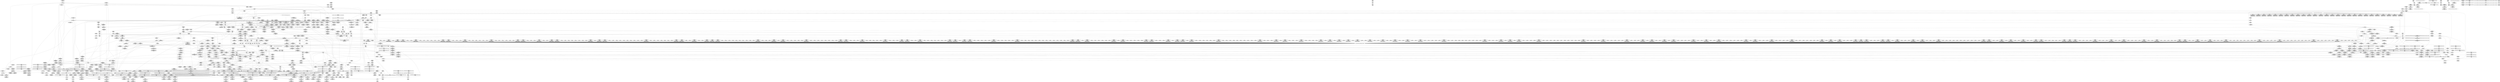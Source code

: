 digraph {
	CE0x46e5cd0 [shape=record,shape=Mrecord,label="{CE0x46e5cd0|i32_22|*Constant*}"]
	CE0x4681e80 [shape=record,shape=Mrecord,label="{CE0x4681e80|apparmor_path_truncate:tmp3|security/apparmor/lsm.c,284|*SummSink*}"]
	CE0x46f6290 [shape=record,shape=Mrecord,label="{CE0x46f6290|__aa_current_profile:tmp15|security/apparmor/include/context.h,138|*SummSink*}"]
	CE0x46ea3b0 [shape=record,shape=Mrecord,label="{CE0x46ea3b0|GLOBAL:current_task|Global_var:current_task|*SummSink*}"]
	CE0x46c4ca0 [shape=record,shape=Mrecord,label="{CE0x46c4ca0|80:_i64,_:_CRE_1824,1828_|*MultipleSource*|*LoadInst*|security/apparmor/include/apparmor.h,117|security/apparmor/include/apparmor.h,117}"]
	CE0x467bf70 [shape=record,shape=Mrecord,label="{CE0x467bf70|80:_i64,_:_CRE_288,296_|*MultipleSource*|*LoadInst*|security/apparmor/include/apparmor.h,117|security/apparmor/include/apparmor.h,117}"]
	CE0x46c6c60 [shape=record,shape=Mrecord,label="{CE0x46c6c60|80:_i64,_:_CRE_2056,2112_|*MultipleSource*|*LoadInst*|security/apparmor/include/apparmor.h,117|security/apparmor/include/apparmor.h,117}"]
	CE0x46a71e0 [shape=record,shape=Mrecord,label="{CE0x46a71e0|__aa_current_profile:tmp20|security/apparmor/include/context.h,138|*SummSink*}"]
	CE0x46f1f90 [shape=record,shape=Mrecord,label="{CE0x46f1f90|__aa_current_profile:tobool1|security/apparmor/include/context.h,138}"]
	CE0x46b0650 [shape=record,shape=Mrecord,label="{CE0x46b0650|80:_i64,_:_CRE_618,619_}"]
	CE0x46ce770 [shape=record,shape=Mrecord,label="{CE0x46ce770|aa_cred_profile:do.end10|*SummSource*}"]
	CE0x46b6020 [shape=record,shape=Mrecord,label="{CE0x46b6020|80:_i64,_:_CRE_1253,1254_}"]
	CE0x46c18b0 [shape=record,shape=Mrecord,label="{CE0x46c18b0|80:_i64,_:_CRE_1667,1668_}"]
	CE0x469edc0 [shape=record,shape=Mrecord,label="{CE0x469edc0|i32_8|*Constant*|*SummSink*}"]
	CE0x468a900 [shape=record,shape=Mrecord,label="{CE0x468a900|aa_cred_profile:lor.end|*SummSource*}"]
	CE0x470e840 [shape=record,shape=Mrecord,label="{CE0x470e840|i64*_getelementptr_inbounds_(_16_x_i64_,_16_x_i64_*___llvm_gcov_ctr46,_i64_0,_i64_9)|*Constant*|*SummSink*}"]
	CE0x46af440 [shape=record,shape=Mrecord,label="{CE0x46af440|80:_i64,_:_CRE_601,602_}"]
	CE0x471df20 [shape=record,shape=Mrecord,label="{CE0x471df20|44:_i32,_48:_i16,_128:_i8*,_:_SCMRE_104,112_|*MultipleSource*|Function::aa_cred_profile&Arg::cred::|security/apparmor/include/context.h,138|security/apparmor/include/context.h,99}"]
	CE0x467e060 [shape=record,shape=Mrecord,label="{CE0x467e060|80:_i64,_:_CRE_398,399_}"]
	CE0x466bfe0 [shape=record,shape=Mrecord,label="{CE0x466bfe0|i64_0|*Constant*}"]
	CE0x468a220 [shape=record,shape=Mrecord,label="{CE0x468a220|get_current:tmp3}"]
	CE0x472cc70 [shape=record,shape=Mrecord,label="{CE0x472cc70|aa_cred_profile:lnot3|security/apparmor/include/context.h,100|*SummSink*}"]
	CE0x468b730 [shape=record,shape=Mrecord,label="{CE0x468b730|i1_true|*Constant*|*SummSink*}"]
	CE0x46e7980 [shape=record,shape=Mrecord,label="{CE0x46e7980|__aa_current_profile:tmp1|*SummSink*}"]
	CE0x471fc10 [shape=record,shape=Mrecord,label="{CE0x471fc10|aa_cred_profile:tmp15|security/apparmor/include/context.h,100|*SummSource*}"]
	CE0x4732430 [shape=record,shape=Mrecord,label="{CE0x4732430|aa_cred_profile:tmp13|*SummSource*}"]
	CE0x469e500 [shape=record,shape=Mrecord,label="{CE0x469e500|_call_void_mcount()_#2}"]
	CE0x4684510 [shape=record,shape=Mrecord,label="{CE0x4684510|80:_i64,_:_CRE_451,452_}"]
	CE0x4643f10 [shape=record,shape=Mrecord,label="{CE0x4643f10|apparmor_path_truncate:return}"]
	CE0x4667e40 [shape=record,shape=Mrecord,label="{CE0x4667e40|0:_i16,_4:_i32,_8:_i16,_40:_%struct.super_block*,_72:_i32,_:_SCMRE_4,6_|*MultipleSource*|security/apparmor/lsm.c, 284|security/apparmor/lsm.c,284}"]
	CE0x46ec200 [shape=record,shape=Mrecord,label="{CE0x46ec200|aa_cred_profile:bb}"]
	CE0x46da4e0 [shape=record,shape=Mrecord,label="{CE0x46da4e0|_ret_%struct.aa_profile*_%tmp34,_!dbg_!15510|security/apparmor/include/context.h,101}"]
	CE0x467f270 [shape=record,shape=Mrecord,label="{CE0x467f270|80:_i64,_:_CRE_415,416_}"]
	CE0x468f100 [shape=record,shape=Mrecord,label="{CE0x468f100|apparmor_path_truncate:tmp9|*LoadInst*|security/apparmor/lsm.c,288|*SummSource*}"]
	CE0x46e8560 [shape=record,shape=Mrecord,label="{CE0x46e8560|i64*_getelementptr_inbounds_(_11_x_i64_,_11_x_i64_*___llvm_gcov_ctr58,_i64_0,_i64_6)|*Constant*|*SummSink*}"]
	CE0x46827f0 [shape=record,shape=Mrecord,label="{CE0x46827f0|apparmor_path_truncate:tmp15|security/apparmor/lsm.c,288}"]
	CE0x472dd10 [shape=record,shape=Mrecord,label="{CE0x472dd10|GLOBAL:llvm.expect.i64|*Constant*|*SummSource*}"]
	CE0x46bee30 [shape=record,shape=Mrecord,label="{CE0x46bee30|80:_i64,_:_CRE_1627,1628_}"]
	CE0x4698860 [shape=record,shape=Mrecord,label="{CE0x4698860|apparmor_path_truncate:call5|security/apparmor/lsm.c,291|*SummSink*}"]
	CE0x46b0dc0 [shape=record,shape=Mrecord,label="{CE0x46b0dc0|80:_i64,_:_CRE_625,626_}"]
	CE0x46a4db0 [shape=record,shape=Mrecord,label="{CE0x46a4db0|_ret_%struct.task_struct*_%tmp4,_!dbg_!15471|./arch/x86/include/asm/current.h,14|*SummSource*}"]
	CE0x46d3f10 [shape=record,shape=Mrecord,label="{CE0x46d3f10|i32_100|*Constant*}"]
	CE0x468d490 [shape=record,shape=Mrecord,label="{CE0x468d490|common_perm:if.then|*SummSource*}"]
	CE0x46926b0 [shape=record,shape=Mrecord,label="{CE0x46926b0|80:_i64,_:_CRE_431,432_}"]
	CE0x46cddd0 [shape=record,shape=Mrecord,label="{CE0x46cddd0|GLOBAL:__aa_current_profile.__warned|Global_var:__aa_current_profile.__warned|*SummSource*}"]
	CE0x4669270 [shape=record,shape=Mrecord,label="{CE0x4669270|i32_0|*Constant*}"]
	CE0x466b090 [shape=record,shape=Mrecord,label="{CE0x466b090|apparmor_path_truncate:tmp12|security/apparmor/lsm.c,288|*SummSource*}"]
	CE0x46c5460 [shape=record,shape=Mrecord,label="{CE0x46c5460|80:_i64,_:_CRE_1856,1864_|*MultipleSource*|*LoadInst*|security/apparmor/include/apparmor.h,117|security/apparmor/include/apparmor.h,117}"]
	CE0x4669a40 [shape=record,shape=Mrecord,label="{CE0x4669a40|apparmor_path_truncate:tmp1}"]
	CE0x46d6f00 [shape=record,shape=Mrecord,label="{CE0x46d6f00|common_perm:tmp8|security/apparmor/lsm.c,170|*SummSink*}"]
	CE0x46dfae0 [shape=record,shape=Mrecord,label="{CE0x46dfae0|i64*_getelementptr_inbounds_(_5_x_i64_,_5_x_i64_*___llvm_gcov_ctr57,_i64_0,_i64_4)|*Constant*}"]
	CE0x4695510 [shape=record,shape=Mrecord,label="{CE0x4695510|aa_path_perm:op|Function::aa_path_perm&Arg::op::|*SummSource*}"]
	CE0x46beb00 [shape=record,shape=Mrecord,label="{CE0x46beb00|80:_i64,_:_CRE_1624,1625_}"]
	CE0x46a9070 [shape=record,shape=Mrecord,label="{CE0x46a9070|common_perm:error.0|*SummSink*}"]
	CE0x46aeef0 [shape=record,shape=Mrecord,label="{CE0x46aeef0|80:_i64,_:_CRE_596,597_}"]
	CE0x46c88a0 [shape=record,shape=Mrecord,label="{CE0x46c88a0|i64*_getelementptr_inbounds_(_5_x_i64_,_5_x_i64_*___llvm_gcov_ctr57,_i64_0,_i64_0)|*Constant*|*SummSource*}"]
	CE0x4689f20 [shape=record,shape=Mrecord,label="{CE0x4689f20|mediated_filesystem:tobool|security/apparmor/include/apparmor.h,117}"]
	CE0x46ad790 [shape=record,shape=Mrecord,label="{CE0x46ad790|80:_i64,_:_CRE_574,575_}"]
	CE0x46ab9c0 [shape=record,shape=Mrecord,label="{CE0x46ab9c0|80:_i64,_:_CRE_496,504_|*MultipleSource*|*LoadInst*|security/apparmor/include/apparmor.h,117|security/apparmor/include/apparmor.h,117}"]
	CE0x46c5ef0 [shape=record,shape=Mrecord,label="{CE0x46c5ef0|80:_i64,_:_CRE_1877,1878_}"]
	CE0x466b580 [shape=record,shape=Mrecord,label="{CE0x466b580|common_perm:tmp|*SummSource*}"]
	CE0x466b4a0 [shape=record,shape=Mrecord,label="{CE0x466b4a0|common_perm:tmp}"]
	CE0x46f2430 [shape=record,shape=Mrecord,label="{CE0x46f2430|__aa_current_profile:if.end|*SummSource*}"]
	CE0x46b1750 [shape=record,shape=Mrecord,label="{CE0x46b1750|80:_i64,_:_CRE_648,656_|*MultipleSource*|*LoadInst*|security/apparmor/include/apparmor.h,117|security/apparmor/include/apparmor.h,117}"]
	CE0x469b3e0 [shape=record,shape=Mrecord,label="{CE0x469b3e0|common_perm:path|Function::common_perm&Arg::path::|*SummSink*}"]
	CE0x46f0300 [shape=record,shape=Mrecord,label="{CE0x46f0300|get_current:tmp1|*SummSource*}"]
	CE0x46a4030 [shape=record,shape=Mrecord,label="{CE0x46a4030|i64*_getelementptr_inbounds_(_11_x_i64_,_11_x_i64_*___llvm_gcov_ctr58,_i64_0,_i64_10)|*Constant*}"]
	CE0x46ee800 [shape=record,shape=Mrecord,label="{CE0x46ee800|__aa_current_profile:tmp12|security/apparmor/include/context.h,138|*SummSource*}"]
	CE0x46b35a0 [shape=record,shape=Mrecord,label="{CE0x46b35a0|80:_i64,_:_CRE_1213,1214_}"]
	CE0x46bf050 [shape=record,shape=Mrecord,label="{CE0x46bf050|80:_i64,_:_CRE_1629,1630_}"]
	CE0x468fd10 [shape=record,shape=Mrecord,label="{CE0x468fd10|%struct.vfsmount*_null|*Constant*|*SummSink*}"]
	CE0x46b8c30 [shape=record,shape=Mrecord,label="{CE0x46b8c30|80:_i64,_:_CRE_1313,1314_}"]
	CE0x423a9c0 [shape=record,shape=Mrecord,label="{CE0x423a9c0|apparmor_path_truncate:cond|security/apparmor/lsm.c, 284|*SummSink*}"]
	CE0x46ad9b0 [shape=record,shape=Mrecord,label="{CE0x46ad9b0|80:_i64,_:_CRE_576,577_}"]
	CE0x4684c80 [shape=record,shape=Mrecord,label="{CE0x4684c80|80:_i64,_:_CRE_458,459_}"]
	CE0x46c91f0 [shape=record,shape=Mrecord,label="{CE0x46c91f0|GLOBAL:__aa_current_profile|*Constant*|*SummSource*}"]
	CE0x464ed20 [shape=record,shape=Mrecord,label="{CE0x464ed20|72:_%struct.hlist_bl_node**,_80:_%struct.dentry*,_104:_%struct.inode*,_:_CRE_104,112_|*MultipleSource*|*LoadInst*|security/apparmor/lsm.c,284|security/apparmor/lsm.c,284}"]
	CE0x46e8ca0 [shape=record,shape=Mrecord,label="{CE0x46e8ca0|get_current:tmp|*SummSource*}"]
	CE0x467a610 [shape=record,shape=Mrecord,label="{CE0x467a610|aa_cred_profile:lor.rhs|*SummSource*}"]
	CE0x4720230 [shape=record,shape=Mrecord,label="{CE0x4720230|aa_cred_profile:tmp16|security/apparmor/include/context.h,100|*SummSource*}"]
	CE0x46a14c0 [shape=record,shape=Mrecord,label="{CE0x46a14c0|i8*_getelementptr_inbounds_(_36_x_i8_,_36_x_i8_*_.str12,_i32_0,_i32_0)|*Constant*}"]
	CE0x467bd80 [shape=record,shape=Mrecord,label="{CE0x467bd80|80:_i64,_:_CRE_280,288_|*MultipleSource*|*LoadInst*|security/apparmor/include/apparmor.h,117|security/apparmor/include/apparmor.h,117}"]
	CE0x46ef890 [shape=record,shape=Mrecord,label="{CE0x46ef890|__aa_current_profile:do.end}"]
	CE0x46b9b10 [shape=record,shape=Mrecord,label="{CE0x46b9b10|80:_i64,_:_CRE_1327,1328_}"]
	CE0x46f4230 [shape=record,shape=Mrecord,label="{CE0x46f4230|aa_cred_profile:tmp1}"]
	CE0x46cce80 [shape=record,shape=Mrecord,label="{CE0x46cce80|__aa_current_profile:tobool|security/apparmor/include/context.h,138|*SummSource*}"]
	CE0x46bb050 [shape=record,shape=Mrecord,label="{CE0x46bb050|80:_i64,_:_CRE_1347,1348_}"]
	CE0x4689370 [shape=record,shape=Mrecord,label="{CE0x4689370|apparmor_path_truncate:tmp13|security/apparmor/lsm.c,288}"]
	CE0x4695200 [shape=record,shape=Mrecord,label="{CE0x4695200|aa_path_perm:entry|*SummSink*}"]
	CE0x46a2630 [shape=record,shape=Mrecord,label="{CE0x46a2630|i32_138|*Constant*|*SummSink*}"]
	CE0x46d17d0 [shape=record,shape=Mrecord,label="{CE0x46d17d0|common_perm:tmp5|security/apparmor/lsm.c,169|*SummSink*}"]
	CE0x4713ac0 [shape=record,shape=Mrecord,label="{CE0x4713ac0|aa_cred_profile:tmp26|security/apparmor/include/context.h,100|*SummSource*}"]
	CE0x46955b0 [shape=record,shape=Mrecord,label="{CE0x46955b0|aa_path_perm:op|Function::aa_path_perm&Arg::op::|*SummSink*}"]
	CE0x46b5580 [shape=record,shape=Mrecord,label="{CE0x46b5580|80:_i64,_:_CRE_1243,1244_}"]
	CE0x46a7740 [shape=record,shape=Mrecord,label="{CE0x46a7740|__aa_current_profile:call3|security/apparmor/include/context.h,138|*SummSource*}"]
	CE0x46b7780 [shape=record,shape=Mrecord,label="{CE0x46b7780|80:_i64,_:_CRE_1275,1276_}"]
	CE0x4683eb0 [shape=record,shape=Mrecord,label="{CE0x4683eb0|80:_i64,_:_CRE_445,446_}"]
	CE0x46d1ab0 [shape=record,shape=Mrecord,label="{CE0x46d1ab0|common_perm:tmp6|security/apparmor/lsm.c,169|*SummSource*}"]
	CE0x46b3af0 [shape=record,shape=Mrecord,label="{CE0x46b3af0|80:_i64,_:_CRE_1218,1219_}"]
	"CONST[source:0(mediator),value:0(static)][purpose:{operation}][SnkIdx:4]"
	CE0x46e5170 [shape=record,shape=Mrecord,label="{CE0x46e5170|i64*_getelementptr_inbounds_(_16_x_i64_,_16_x_i64_*___llvm_gcov_ctr46,_i64_0,_i64_0)|*Constant*|*SummSource*}"]
	CE0x46c0f20 [shape=record,shape=Mrecord,label="{CE0x46c0f20|80:_i64,_:_CRE_1658,1659_}"]
	CE0x46a83e0 [shape=record,shape=Mrecord,label="{CE0x46a83e0|80:_i64,_:_CRE_434,435_}"]
	CE0x46473b0 [shape=record,shape=Mrecord,label="{CE0x46473b0|apparmor_path_truncate:tmp|*SummSink*}"]
	CE0x46a33f0 [shape=record,shape=Mrecord,label="{CE0x46a33f0|i64*_getelementptr_inbounds_(_11_x_i64_,_11_x_i64_*___llvm_gcov_ctr58,_i64_0,_i64_9)|*Constant*|*SummSink*}"]
	CE0x467b1e0 [shape=record,shape=Mrecord,label="{CE0x467b1e0|80:_i64,_:_CRE_240,248_|*MultipleSource*|*LoadInst*|security/apparmor/include/apparmor.h,117|security/apparmor/include/apparmor.h,117}"]
	CE0x4686b50 [shape=record,shape=Mrecord,label="{CE0x4686b50|apparmor_path_truncate:tmp11|security/apparmor/lsm.c,288}"]
	CE0x4690190 [shape=record,shape=Mrecord,label="{CE0x4690190|i64_2|*Constant*|*SummSink*}"]
	CE0x47071f0 [shape=record,shape=Mrecord,label="{CE0x47071f0|aa_cred_profile:entry}"]
	CE0x46677b0 [shape=record,shape=Mrecord,label="{CE0x46677b0|i64*_getelementptr_inbounds_(_2_x_i64_,_2_x_i64_*___llvm_gcov_ctr55,_i64_0,_i64_0)|*Constant*|*SummSource*}"]
	CE0x4695a80 [shape=record,shape=Mrecord,label="{CE0x4695a80|aa_path_perm:profile|Function::aa_path_perm&Arg::profile::|*SummSink*}"]
	CE0x46d7370 [shape=record,shape=Mrecord,label="{CE0x46d7370|common_perm:call1|security/apparmor/lsm.c,170|*SummSink*}"]
	CE0x469b6e0 [shape=record,shape=Mrecord,label="{CE0x469b6e0|i32_66|*Constant*|*SummSource*}"]
	CE0x46b7ef0 [shape=record,shape=Mrecord,label="{CE0x46b7ef0|80:_i64,_:_CRE_1296,1300_|*MultipleSource*|*LoadInst*|security/apparmor/include/apparmor.h,117|security/apparmor/include/apparmor.h,117}"]
	CE0x472d400 [shape=record,shape=Mrecord,label="{CE0x472d400|aa_cred_profile:conv|security/apparmor/include/context.h,100}"]
	CE0x46b9e40 [shape=record,shape=Mrecord,label="{CE0x46b9e40|80:_i64,_:_CRE_1330,1331_}"]
	CE0x467f6b0 [shape=record,shape=Mrecord,label="{CE0x467f6b0|80:_i64,_:_CRE_419,420_}"]
	CE0x46c2130 [shape=record,shape=Mrecord,label="{CE0x46c2130|80:_i64,_:_CRE_1675,1676_}"]
	CE0x4679490 [shape=record,shape=Mrecord,label="{CE0x4679490|i64*_getelementptr_inbounds_(_2_x_i64_,_2_x_i64_*___llvm_gcov_ctr112,_i64_0,_i64_1)|*Constant*}"]
	CE0x47115a0 [shape=record,shape=Mrecord,label="{CE0x47115a0|aa_cred_profile:tmp23|security/apparmor/include/context.h,100}"]
	CE0x46923d0 [shape=record,shape=Mrecord,label="{CE0x46923d0|80:_i64,_:_CRE_8,16_|*MultipleSource*|*LoadInst*|security/apparmor/include/apparmor.h,117|security/apparmor/include/apparmor.h,117}"]
	CE0x467e8e0 [shape=record,shape=Mrecord,label="{CE0x467e8e0|80:_i64,_:_CRE_406,407_}"]
	CE0x46adbd0 [shape=record,shape=Mrecord,label="{CE0x46adbd0|80:_i64,_:_CRE_578,579_}"]
	CE0x469aa40 [shape=record,shape=Mrecord,label="{CE0x469aa40|i32_7|*Constant*}"]
	CE0x46d1480 [shape=record,shape=Mrecord,label="{CE0x46d1480|common_perm:tmp5|security/apparmor/lsm.c,169}"]
	CE0x46d6dd0 [shape=record,shape=Mrecord,label="{CE0x46d6dd0|common_perm:tmp8|security/apparmor/lsm.c,170|*SummSource*}"]
	CE0x46ae010 [shape=record,shape=Mrecord,label="{CE0x46ae010|80:_i64,_:_CRE_582,583_}"]
	CE0x46b9290 [shape=record,shape=Mrecord,label="{CE0x46b9290|80:_i64,_:_CRE_1319,1320_}"]
	CE0x4712720 [shape=record,shape=Mrecord,label="{CE0x4712720|aa_cred_profile:tmp24|security/apparmor/include/context.h,100|*SummSink*}"]
	CE0x4707350 [shape=record,shape=Mrecord,label="{CE0x4707350|GLOBAL:aa_cred_profile|*Constant*|*SummSource*}"]
	CE0x46b6790 [shape=record,shape=Mrecord,label="{CE0x46b6790|80:_i64,_:_CRE_1260,1261_}"]
	CE0x467cd00 [shape=record,shape=Mrecord,label="{CE0x467cd00|80:_i64,_:_CRE_344,352_|*MultipleSource*|*LoadInst*|security/apparmor/include/apparmor.h,117|security/apparmor/include/apparmor.h,117}"]
	CE0x46cdf30 [shape=record,shape=Mrecord,label="{CE0x46cdf30|GLOBAL:__aa_current_profile.__warned|Global_var:__aa_current_profile.__warned|*SummSink*}"]
	CE0x470f060 [shape=record,shape=Mrecord,label="{CE0x470f060|i64*_getelementptr_inbounds_(_16_x_i64_,_16_x_i64_*___llvm_gcov_ctr46,_i64_0,_i64_13)|*Constant*|*SummSink*}"]
	CE0x46c1690 [shape=record,shape=Mrecord,label="{CE0x46c1690|80:_i64,_:_CRE_1665,1666_}"]
	CE0x43314b0 [shape=record,shape=Mrecord,label="{CE0x43314b0|apparmor_path_truncate:dentry|security/apparmor/lsm.c,284}"]
	CE0x46e8a90 [shape=record,shape=Mrecord,label="{CE0x46e8a90|__aa_current_profile:land.lhs.true2}"]
	CE0x46c2ac0 [shape=record,shape=Mrecord,label="{CE0x46c2ac0|80:_i64,_:_CRE_1684,1685_}"]
	CE0x46ef4d0 [shape=record,shape=Mrecord,label="{CE0x46ef4d0|__aa_current_profile:do.body|*SummSource*}"]
	CE0x46e7580 [shape=record,shape=Mrecord,label="{CE0x46e7580|aa_cred_profile:do.end}"]
	CE0x46b4040 [shape=record,shape=Mrecord,label="{CE0x46b4040|80:_i64,_:_CRE_1223,1224_}"]
	CE0x468bc60 [shape=record,shape=Mrecord,label="{CE0x468bc60|apparmor_path_truncate:tmp18|security/apparmor/lsm.c,288}"]
	CE0x46ef6e0 [shape=record,shape=Mrecord,label="{CE0x46ef6e0|__aa_current_profile:if.end}"]
	CE0x4692d80 [shape=record,shape=Mrecord,label="{CE0x4692d80|80:_i64,_:_CRE_32,40_|*MultipleSource*|*LoadInst*|security/apparmor/include/apparmor.h,117|security/apparmor/include/apparmor.h,117}"]
	CE0x46e7a70 [shape=record,shape=Mrecord,label="{CE0x46e7a70|i64*_getelementptr_inbounds_(_11_x_i64_,_11_x_i64_*___llvm_gcov_ctr58,_i64_0,_i64_1)|*Constant*|*SummSource*}"]
	CE0x472baa0 [shape=record,shape=Mrecord,label="{CE0x472baa0|aa_cred_profile:do.body6|*SummSource*}"]
	CE0x471cee0 [shape=record,shape=Mrecord,label="{CE0x471cee0|i64*_getelementptr_inbounds_(_16_x_i64_,_16_x_i64_*___llvm_gcov_ctr46,_i64_0,_i64_14)|*Constant*|*SummSource*}"]
	CE0x4692530 [shape=record,shape=Mrecord,label="{CE0x4692530|80:_i64,_:_CRE_16,20_|*MultipleSource*|*LoadInst*|security/apparmor/include/apparmor.h,117|security/apparmor/include/apparmor.h,117}"]
	CE0x46bf380 [shape=record,shape=Mrecord,label="{CE0x46bf380|80:_i64,_:_CRE_1632,1633_}"]
	CE0x465f2f0 [shape=record,shape=Mrecord,label="{CE0x465f2f0|i32_5|*Constant*|*SummSource*}"]
	CE0x469e0e0 [shape=record,shape=Mrecord,label="{CE0x469e0e0|mediated_filesystem:tmp3}"]
	CE0x471ef80 [shape=record,shape=Mrecord,label="{CE0x471ef80|i64_5|*Constant*}"]
	CE0x4690920 [shape=record,shape=Mrecord,label="{CE0x4690920|i64_0|*Constant*|*SummSource*}"]
	CE0x46b38d0 [shape=record,shape=Mrecord,label="{CE0x46b38d0|80:_i64,_:_CRE_1216,1217_}"]
	CE0x469b280 [shape=record,shape=Mrecord,label="{CE0x469b280|common_perm:path|Function::common_perm&Arg::path::|*SummSource*}"]
	CE0x46f1980 [shape=record,shape=Mrecord,label="{CE0x46f1980|aa_cred_profile:if.end|*SummSink*}"]
	CE0x467c160 [shape=record,shape=Mrecord,label="{CE0x467c160|80:_i64,_:_CRE_296,304_|*MultipleSource*|*LoadInst*|security/apparmor/include/apparmor.h,117|security/apparmor/include/apparmor.h,117}"]
	CE0x46563e0 [shape=record,shape=Mrecord,label="{CE0x46563e0|__aa_current_profile:call|security/apparmor/include/context.h,138}"]
	CE0x46999f0 [shape=record,shape=Mrecord,label="{CE0x46999f0|mediated_filesystem:inode|Function::mediated_filesystem&Arg::inode::|*SummSink*}"]
	CE0x4721170 [shape=record,shape=Mrecord,label="{CE0x4721170|i64*_getelementptr_inbounds_(_16_x_i64_,_16_x_i64_*___llvm_gcov_ctr46,_i64_0,_i64_7)|*Constant*|*SummSink*}"]
	CE0x46af330 [shape=record,shape=Mrecord,label="{CE0x46af330|80:_i64,_:_CRE_600,601_}"]
	CE0x46a1ff0 [shape=record,shape=Mrecord,label="{CE0x46a1ff0|GLOBAL:lockdep_rcu_suspicious|*Constant*|*SummSink*}"]
	CE0x46a31d0 [shape=record,shape=Mrecord,label="{CE0x46a31d0|i64*_getelementptr_inbounds_(_11_x_i64_,_11_x_i64_*___llvm_gcov_ctr58,_i64_0,_i64_9)|*Constant*|*SummSource*}"]
	CE0x4690560 [shape=record,shape=Mrecord,label="{CE0x4690560|apparmor_path_truncate:tmp10|security/apparmor/lsm.c,288|*SummSource*}"]
	CE0x46f4b40 [shape=record,shape=Mrecord,label="{CE0x46f4b40|aa_cred_profile:tmp2|*SummSource*}"]
	CE0x466a4e0 [shape=record,shape=Mrecord,label="{CE0x466a4e0|__aa_current_profile:tmp5|security/apparmor/include/context.h,138}"]
	CE0x46c0040 [shape=record,shape=Mrecord,label="{CE0x46c0040|80:_i64,_:_CRE_1644,1645_}"]
	CE0x4698a10 [shape=record,shape=Mrecord,label="{CE0x4698a10|GLOBAL:common_perm|*Constant*}"]
	CE0x46ae230 [shape=record,shape=Mrecord,label="{CE0x46ae230|80:_i64,_:_CRE_584,585_}"]
	CE0x46dc7f0 [shape=record,shape=Mrecord,label="{CE0x46dc7f0|common_perm:if.end}"]
	CE0x4682030 [shape=record,shape=Mrecord,label="{CE0x4682030|i32_2|*Constant*|*SummSource*}"]
	CE0x4722960 [shape=record,shape=Mrecord,label="{CE0x4722960|%struct.aa_profile*_null|*Constant*}"]
	CE0x467ec10 [shape=record,shape=Mrecord,label="{CE0x467ec10|80:_i64,_:_CRE_409,410_}"]
	CE0x467f050 [shape=record,shape=Mrecord,label="{CE0x467f050|80:_i64,_:_CRE_413,414_}"]
	CE0x46a5f50 [shape=record,shape=Mrecord,label="{CE0x46a5f50|__aa_current_profile:tmp21|security/apparmor/include/context.h,138|*SummSource*}"]
	CE0x46c2680 [shape=record,shape=Mrecord,label="{CE0x46c2680|80:_i64,_:_CRE_1680,1681_}"]
	CE0x46c8f40 [shape=record,shape=Mrecord,label="{CE0x46c8f40|common_perm:call|security/apparmor/lsm.c,168|*SummSink*}"]
	CE0x468ce50 [shape=record,shape=Mrecord,label="{CE0x468ce50|44:_i32,_48:_i16,_128:_i8*,_:_SCMRE_8,16_|*MultipleSource*|Function::aa_cred_profile&Arg::cred::|security/apparmor/include/context.h,138|security/apparmor/include/context.h,99}"]
	CE0x4715f00 [shape=record,shape=Mrecord,label="{CE0x4715f00|i64*_getelementptr_inbounds_(_16_x_i64_,_16_x_i64_*___llvm_gcov_ctr46,_i64_0,_i64_15)|*Constant*|*SummSource*}"]
	CE0x46c8720 [shape=record,shape=Mrecord,label="{CE0x46c8720|common_perm:if.end|*SummSink*}"]
	CE0x4685d90 [shape=record,shape=Mrecord,label="{CE0x4685d90|apparmor_path_truncate:tmp5|security/apparmor/lsm.c,284|*SummSource*}"]
	CE0x46a9fb0 [shape=record,shape=Mrecord,label="{CE0x46a9fb0|common_perm:tmp10|security/apparmor/lsm.c,172|*SummSink*}"]
	CE0x465f360 [shape=record,shape=Mrecord,label="{CE0x465f360|i32_5|*Constant*}"]
	CE0x467f9e0 [shape=record,shape=Mrecord,label="{CE0x467f9e0|80:_i64,_:_CRE_422,423_}"]
	CE0x46dea60 [shape=record,shape=Mrecord,label="{CE0x46dea60|i64*_getelementptr_inbounds_(_16_x_i64_,_16_x_i64_*___llvm_gcov_ctr46,_i64_0,_i64_1)|*Constant*}"]
	CE0x46df3a0 [shape=record,shape=Mrecord,label="{CE0x46df3a0|aa_path_perm:cond|Function::aa_path_perm&Arg::cond::|*SummSource*}"]
	CE0x46c7610 [shape=record,shape=Mrecord,label="{CE0x46c7610|80:_i64,_:_CRE_2264,2268_|*MultipleSource*|*LoadInst*|security/apparmor/include/apparmor.h,117|security/apparmor/include/apparmor.h,117}"]
	CE0x46a0520 [shape=record,shape=Mrecord,label="{CE0x46a0520|i8_1|*Constant*}"]
	CE0x46daac0 [shape=record,shape=Mrecord,label="{CE0x46daac0|get_current:bb}"]
	CE0x4712270 [shape=record,shape=Mrecord,label="{CE0x4712270|i64*_getelementptr_inbounds_(_16_x_i64_,_16_x_i64_*___llvm_gcov_ctr46,_i64_0,_i64_10)|*Constant*|*SummSink*}"]
	CE0x4712640 [shape=record,shape=Mrecord,label="{CE0x4712640|aa_cred_profile:tmp24|security/apparmor/include/context.h,100}"]
	CE0x469bf50 [shape=record,shape=Mrecord,label="{CE0x469bf50|common_perm:cond|Function::common_perm&Arg::cond::|*SummSource*}"]
	CE0x4688bf0 [shape=record,shape=Mrecord,label="{CE0x4688bf0|apparmor_path_truncate:i_uid|security/apparmor/lsm.c,284|*SummSink*}"]
	CE0x4655310 [shape=record,shape=Mrecord,label="{CE0x4655310|i64*_getelementptr_inbounds_(_2_x_i64_,_2_x_i64_*___llvm_gcov_ctr55,_i64_0,_i64_1)|*Constant*}"]
	CE0x46963e0 [shape=record,shape=Mrecord,label="{CE0x46963e0|aa_path_perm:flags|Function::aa_path_perm&Arg::flags::|*SummSink*}"]
	CE0x46a3e70 [shape=record,shape=Mrecord,label="{CE0x46a3e70|__aa_current_profile:tmp18|security/apparmor/include/context.h,138|*SummSink*}"]
	CE0x4693400 [shape=record,shape=Mrecord,label="{CE0x4693400|80:_i64,_:_CRE_64,72_|*MultipleSource*|*LoadInst*|security/apparmor/include/apparmor.h,117|security/apparmor/include/apparmor.h,117}"]
	CE0x46d0250 [shape=record,shape=Mrecord,label="{CE0x46d0250|aa_cred_profile:do.body|*SummSource*}"]
	CE0x46b8a10 [shape=record,shape=Mrecord,label="{CE0x46b8a10|80:_i64,_:_CRE_1311,1312_}"]
	CE0x46d0e40 [shape=record,shape=Mrecord,label="{CE0x46d0e40|i64*_getelementptr_inbounds_(_16_x_i64_,_16_x_i64_*___llvm_gcov_ctr46,_i64_0,_i64_4)|*Constant*|*SummSink*}"]
	CE0x467cef0 [shape=record,shape=Mrecord,label="{CE0x467cef0|80:_i64,_:_CRE_352,360_|*MultipleSource*|*LoadInst*|security/apparmor/include/apparmor.h,117|security/apparmor/include/apparmor.h,117}"]
	CE0x467bb90 [shape=record,shape=Mrecord,label="{CE0x467bb90|80:_i64,_:_CRE_272,280_|*MultipleSource*|*LoadInst*|security/apparmor/include/apparmor.h,117|security/apparmor/include/apparmor.h,117}"]
	CE0x46ec680 [shape=record,shape=Mrecord,label="{CE0x46ec680|__aa_current_profile:tmp7|security/apparmor/include/context.h,138|*SummSink*}"]
	CE0x46ba9f0 [shape=record,shape=Mrecord,label="{CE0x46ba9f0|80:_i64,_:_CRE_1341,1342_}"]
	CE0x46a39f0 [shape=record,shape=Mrecord,label="{CE0x46a39f0|__aa_current_profile:tmp17|security/apparmor/include/context.h,138|*SummSink*}"]
	CE0x46910b0 [shape=record,shape=Mrecord,label="{CE0x46910b0|i32_10|*Constant*}"]
	CE0x46bc6a0 [shape=record,shape=Mrecord,label="{CE0x46bc6a0|80:_i64,_:_CRE_1368,1369_}"]
	CE0x4696a30 [shape=record,shape=Mrecord,label="{CE0x4696a30|aa_path_perm:cond|Function::aa_path_perm&Arg::cond::}"]
	CE0x46ed2d0 [shape=record,shape=Mrecord,label="{CE0x46ed2d0|get_current:tmp}"]
	CE0x4713270 [shape=record,shape=Mrecord,label="{CE0x4713270|i64*_getelementptr_inbounds_(_16_x_i64_,_16_x_i64_*___llvm_gcov_ctr46,_i64_0,_i64_12)|*Constant*|*SummSource*}"]
	CE0x4720e30 [shape=record,shape=Mrecord,label="{CE0x4720e30|i64*_getelementptr_inbounds_(_16_x_i64_,_16_x_i64_*___llvm_gcov_ctr46,_i64_0,_i64_7)|*Constant*|*SummSource*}"]
	CE0x464d7e0 [shape=record,shape=Mrecord,label="{CE0x464d7e0|apparmor_path_truncate:tmp13|security/apparmor/lsm.c,288|*SummSource*}"]
	CE0x46b4480 [shape=record,shape=Mrecord,label="{CE0x46b4480|80:_i64,_:_CRE_1227,1228_}"]
	CE0x46d23d0 [shape=record,shape=Mrecord,label="{CE0x46d23d0|_call_void_asm_sideeffect_1:_09ud2_0A.pushsection___bug_table,_22a_22_0A2:_09.long_1b_-_2b,_$_0:c_-_2b_0A_09.word_$_1:c_,_0_0A_09.org_2b+$_2:c_0A.popsection_,_i,i,i,_dirflag_,_fpsr_,_flags_(i8*_getelementptr_inbounds_(_36_x_i8_,_36_x_i8_*_.str12,_i32_0,_i32_0),_i32_100,_i64_12)_#2,_!dbg_!15490,_!srcloc_!15493|security/apparmor/include/context.h,100|*SummSource*}"]
	CE0x4652680 [shape=record,shape=Mrecord,label="{CE0x4652680|i64_1|*Constant*|*SummSource*}"]
	CE0x46cd130 [shape=record,shape=Mrecord,label="{CE0x46cd130|i64_2|*Constant*}"]
	CE0x46b9070 [shape=record,shape=Mrecord,label="{CE0x46b9070|80:_i64,_:_CRE_1317,1318_}"]
	CE0x46a5060 [shape=record,shape=Mrecord,label="{CE0x46a5060|_ret_%struct.task_struct*_%tmp4,_!dbg_!15471|./arch/x86/include/asm/current.h,14|*SummSink*}"]
	CE0x4691b50 [shape=record,shape=Mrecord,label="{CE0x4691b50|i32_10|*Constant*|*SummSink*}"]
	CE0x46bc9d0 [shape=record,shape=Mrecord,label="{CE0x46bc9d0|80:_i64,_:_CRE_1371,1372_}"]
	CE0x46ec0f0 [shape=record,shape=Mrecord,label="{CE0x46ec0f0|aa_cred_profile:do.end8|*SummSink*}"]
	"CONST[source:0(mediator),value:0(static)][purpose:{operation}][SnkIdx:0]"
	CE0x46f0db0 [shape=record,shape=Mrecord,label="{CE0x46f0db0|i64_2|*Constant*}"]
	CE0x468a820 [shape=record,shape=Mrecord,label="{CE0x468a820|aa_cred_profile:lor.end}"]
	CE0x4693a80 [shape=record,shape=Mrecord,label="{CE0x4693a80|80:_i64,_:_CRE_96,104_|*MultipleSource*|*LoadInst*|security/apparmor/include/apparmor.h,117|security/apparmor/include/apparmor.h,117}"]
	CE0x46ee550 [shape=record,shape=Mrecord,label="{CE0x46ee550|aa_cred_profile:do.body5|*SummSink*}"]
	CE0x46b6240 [shape=record,shape=Mrecord,label="{CE0x46b6240|80:_i64,_:_CRE_1255,1256_}"]
	CE0x46c28a0 [shape=record,shape=Mrecord,label="{CE0x46c28a0|80:_i64,_:_CRE_1682,1683_}"]
	CE0x468a0a0 [shape=record,shape=Mrecord,label="{CE0x468a0a0|mediated_filesystem:tobool|security/apparmor/include/apparmor.h,117|*SummSource*}"]
	CE0x468f6c0 [shape=record,shape=Mrecord,label="{CE0x468f6c0|apparmor_path_truncate:tobool|security/apparmor/lsm.c,288}"]
	CE0x46842f0 [shape=record,shape=Mrecord,label="{CE0x46842f0|80:_i64,_:_CRE_449,450_}"]
	CE0x4654100 [shape=record,shape=Mrecord,label="{CE0x4654100|apparmor_path_truncate:d_inode|security/apparmor/lsm.c,284}"]
	CE0x46cc570 [shape=record,shape=Mrecord,label="{CE0x46cc570|i32_22|*Constant*|*SummSink*}"]
	CE0x472c660 [shape=record,shape=Mrecord,label="{CE0x472c660|aa_cred_profile:lnot2|security/apparmor/include/context.h,100|*SummSink*}"]
	CE0x47316b0 [shape=record,shape=Mrecord,label="{CE0x47316b0|%struct.aa_profile*_null|*Constant*|*SummSink*}"]
	CE0x4644750 [shape=record,shape=Mrecord,label="{CE0x4644750|apparmor_path_truncate:uid|security/apparmor/lsm.c,284}"]
	"CONST[source:0(mediator),value:0(static)][purpose:{operation}][SrcIdx:4]"
	CE0x46b6350 [shape=record,shape=Mrecord,label="{CE0x46b6350|80:_i64,_:_CRE_1256,1257_}"]
	CE0x46a0ff0 [shape=record,shape=Mrecord,label="{CE0x46a0ff0|_call_void_lockdep_rcu_suspicious(i8*_getelementptr_inbounds_(_36_x_i8_,_36_x_i8_*_.str12,_i32_0,_i32_0),_i32_138,_i8*_getelementptr_inbounds_(_45_x_i8_,_45_x_i8_*_.str14,_i32_0,_i32_0))_#7,_!dbg_!15483|security/apparmor/include/context.h,138}"]
	CE0x46bce10 [shape=record,shape=Mrecord,label="{CE0x46bce10|80:_i64,_:_CRE_1375,1376_}"]
	CE0x46c6880 [shape=record,shape=Mrecord,label="{CE0x46c6880|80:_i64,_:_CRE_1920,1928_|*MultipleSource*|*LoadInst*|security/apparmor/include/apparmor.h,117|security/apparmor/include/apparmor.h,117}"]
	CE0x46b9180 [shape=record,shape=Mrecord,label="{CE0x46b9180|80:_i64,_:_CRE_1318,1319_}"]
	CE0x46ae450 [shape=record,shape=Mrecord,label="{CE0x46ae450|80:_i64,_:_CRE_586,587_}"]
	CE0x46d74a0 [shape=record,shape=Mrecord,label="{CE0x46d74a0|GLOBAL:aa_path_perm|*Constant*}"]
	CE0x4684400 [shape=record,shape=Mrecord,label="{CE0x4684400|80:_i64,_:_CRE_450,451_}"]
	CE0x46ae780 [shape=record,shape=Mrecord,label="{CE0x46ae780|80:_i64,_:_CRE_589,590_}"]
	CE0x46b48c0 [shape=record,shape=Mrecord,label="{CE0x46b48c0|80:_i64,_:_CRE_1231,1232_}"]
	CE0x46bae30 [shape=record,shape=Mrecord,label="{CE0x46bae30|80:_i64,_:_CRE_1345,1346_}"]
	CE0x464d8f0 [shape=record,shape=Mrecord,label="{CE0x464d8f0|apparmor_path_truncate:tmp13|security/apparmor/lsm.c,288|*SummSink*}"]
	CE0x46ac750 [shape=record,shape=Mrecord,label="{CE0x46ac750|80:_i64,_:_CRE_560,561_}"]
	CE0x4688b10 [shape=record,shape=Mrecord,label="{CE0x4688b10|apparmor_path_truncate:i_uid|security/apparmor/lsm.c,284}"]
	CE0x471cdd0 [shape=record,shape=Mrecord,label="{CE0x471cdd0|aa_cred_profile:do.cond|*SummSink*}"]
	CE0x46b9f50 [shape=record,shape=Mrecord,label="{CE0x46b9f50|80:_i64,_:_CRE_1331,1332_}"]
	CE0x4678a90 [shape=record,shape=Mrecord,label="{CE0x4678a90|GLOBAL:__llvm_gcov_ctr46|Global_var:__llvm_gcov_ctr46|*SummSink*}"]
	CE0x46de190 [shape=record,shape=Mrecord,label="{CE0x46de190|common_perm:tmp4|security/apparmor/lsm.c,169}"]
	CE0x46eda00 [shape=record,shape=Mrecord,label="{CE0x46eda00|__aa_current_profile:tmp11|security/apparmor/include/context.h,138|*SummSource*}"]
	CE0x46ebdc0 [shape=record,shape=Mrecord,label="{CE0x46ebdc0|COLLAPSED:_GCMRE___llvm_gcov_ctr58_internal_global_11_x_i64_zeroinitializer:_elem_0:default:}"]
	CE0x46bfc00 [shape=record,shape=Mrecord,label="{CE0x46bfc00|80:_i64,_:_CRE_1640,1641_}"]
	CE0x472bd70 [shape=record,shape=Mrecord,label="{CE0x472bd70|44:_i32,_48:_i16,_128:_i8*,_:_SCMRE_136,144_|*MultipleSource*|Function::aa_cred_profile&Arg::cred::|security/apparmor/include/context.h,138|security/apparmor/include/context.h,99}"]
	CE0x46b87f0 [shape=record,shape=Mrecord,label="{CE0x46b87f0|80:_i64,_:_CRE_1309,1310_}"]
	CE0x46a54a0 [shape=record,shape=Mrecord,label="{CE0x46a54a0|i32_78|*Constant*}"]
	CE0x46b7120 [shape=record,shape=Mrecord,label="{CE0x46b7120|80:_i64,_:_CRE_1269,1270_}"]
	CE0x4706c00 [shape=record,shape=Mrecord,label="{CE0x4706c00|__aa_current_profile:call4|security/apparmor/include/context.h,138|*SummSource*}"]
	CE0x46e5420 [shape=record,shape=Mrecord,label="{CE0x46e5420|aa_cred_profile:tmp}"]
	CE0x46ad460 [shape=record,shape=Mrecord,label="{CE0x46ad460|80:_i64,_:_CRE_571,572_}"]
	CE0x46af110 [shape=record,shape=Mrecord,label="{CE0x46af110|80:_i64,_:_CRE_598,599_}"]
	CE0x46bb160 [shape=record,shape=Mrecord,label="{CE0x46bb160|80:_i64,_:_CRE_1348,1349_}"]
	CE0x471c710 [shape=record,shape=Mrecord,label="{CE0x471c710|i64_0|*Constant*}"]
	CE0x4682150 [shape=record,shape=Mrecord,label="{CE0x4682150|apparmor_path_truncate:d_inode4|security/apparmor/lsm.c,288}"]
	CE0x46c7800 [shape=record,shape=Mrecord,label="{CE0x46c7800|80:_i64,_:_CRE_2268,2304_|*MultipleSource*|*LoadInst*|security/apparmor/include/apparmor.h,117|security/apparmor/include/apparmor.h,117}"]
	CE0x469d0d0 [shape=record,shape=Mrecord,label="{CE0x469d0d0|i64*_getelementptr_inbounds_(_8_x_i64_,_8_x_i64_*___llvm_gcov_ctr63,_i64_0,_i64_7)|*Constant*|*SummSink*}"]
	CE0x46de550 [shape=record,shape=Mrecord,label="{CE0x46de550|GLOBAL:__llvm_gcov_ctr57|Global_var:__llvm_gcov_ctr57}"]
	CE0x4699d00 [shape=record,shape=Mrecord,label="{CE0x4699d00|_ret_i1_%lnot,_!dbg_!15473|security/apparmor/include/apparmor.h,117|*SummSink*}"]
	CE0x472bfb0 [shape=record,shape=Mrecord,label="{CE0x472bfb0|44:_i32,_48:_i16,_128:_i8*,_:_SCMRE_144,152_|*MultipleSource*|Function::aa_cred_profile&Arg::cred::|security/apparmor/include/context.h,138|security/apparmor/include/context.h,99}"]
	CE0x470f400 [shape=record,shape=Mrecord,label="{CE0x470f400|aa_cred_profile:tmp28|security/apparmor/include/context.h,100}"]
	CE0x46ea9d0 [shape=record,shape=Mrecord,label="{CE0x46ea9d0|44:_i32,_48:_i16,_128:_i8*,_:_SCMRE_56,64_|*MultipleSource*|Function::aa_cred_profile&Arg::cred::|security/apparmor/include/context.h,138|security/apparmor/include/context.h,99}"]
	CE0x46929b0 [shape=record,shape=Mrecord,label="{CE0x46929b0|80:_i64,_:_CRE_20,21_|*MultipleSource*|*LoadInst*|security/apparmor/include/apparmor.h,117|security/apparmor/include/apparmor.h,117}"]
	CE0x469ddb0 [shape=record,shape=Mrecord,label="{CE0x469ddb0|__aa_current_profile:tmp9|security/apparmor/include/context.h,138}"]
	CE0x4687ee0 [shape=record,shape=Mrecord,label="{CE0x4687ee0|apparmor_path_truncate:tmp14|*LoadInst*|security/apparmor/lsm.c,288}"]
	CE0x46b97e0 [shape=record,shape=Mrecord,label="{CE0x46b97e0|80:_i64,_:_CRE_1324,1325_}"]
	CE0x46bd360 [shape=record,shape=Mrecord,label="{CE0x46bd360|80:_i64,_:_CRE_1536,1568_|*MultipleSource*|*LoadInst*|security/apparmor/include/apparmor.h,117|security/apparmor/include/apparmor.h,117}"]
	CE0x46bbf30 [shape=record,shape=Mrecord,label="{CE0x46bbf30|80:_i64,_:_CRE_1361,1362_}"]
	CE0x464e450 [shape=record,shape=Mrecord,label="{CE0x464e450|apparmor_path_truncate:d_inode|security/apparmor/lsm.c,284|*SummSink*}"]
	CE0x4697690 [shape=record,shape=Mrecord,label="{CE0x4697690|common_perm:tmp3|security/apparmor/lsm.c,169}"]
	CE0x4730db0 [shape=record,shape=Mrecord,label="{CE0x4730db0|aa_cred_profile:tmp12|security/apparmor/include/context.h,100}"]
	CE0x467f7c0 [shape=record,shape=Mrecord,label="{CE0x467f7c0|80:_i64,_:_CRE_420,421_}"]
	CE0x4682f10 [shape=record,shape=Mrecord,label="{CE0x4682f10|apparmor_path_truncate:tmp6|*LoadInst*|security/apparmor/lsm.c,285|*SummSink*}"]
	CE0x4687030 [shape=record,shape=Mrecord,label="{CE0x4687030|apparmor_path_truncate:tmp20|security/apparmor/lsm.c,289|*SummSink*}"]
	CE0x46b8900 [shape=record,shape=Mrecord,label="{CE0x46b8900|80:_i64,_:_CRE_1310,1311_}"]
	CE0x46a2ce0 [shape=record,shape=Mrecord,label="{CE0x46a2ce0|i8*_getelementptr_inbounds_(_45_x_i8_,_45_x_i8_*_.str14,_i32_0,_i32_0)|*Constant*|*SummSource*}"]
	CE0x4719b20 [shape=record,shape=Mrecord,label="{CE0x4719b20|aa_cred_profile:tmp34|security/apparmor/include/context.h,101|*SummSink*}"]
	CE0x46bbe20 [shape=record,shape=Mrecord,label="{CE0x46bbe20|80:_i64,_:_CRE_1360,1361_}"]
	CE0x46d2710 [shape=record,shape=Mrecord,label="{CE0x46d2710|i32_100|*Constant*|*SummSink*}"]
	CE0x46dd360 [shape=record,shape=Mrecord,label="{CE0x46dd360|aa_cred_profile:tmp3}"]
	CE0x469f3c0 [shape=record,shape=Mrecord,label="{CE0x469f3c0|apparmor_path_truncate:tmp24|security/apparmor/lsm.c,293|*SummSource*}"]
	CE0x4685c20 [shape=record,shape=Mrecord,label="{CE0x4685c20|i64_3|*Constant*|*SummSource*}"]
	CE0x467ff30 [shape=record,shape=Mrecord,label="{CE0x467ff30|80:_i64,_:_CRE_427,428_}"]
	CE0x46840d0 [shape=record,shape=Mrecord,label="{CE0x46840d0|80:_i64,_:_CRE_447,448_}"]
	CE0x46b2d00 [shape=record,shape=Mrecord,label="{CE0x46b2d00|80:_i64,_:_CRE_896,1208_|*MultipleSource*|*LoadInst*|security/apparmor/include/apparmor.h,117|security/apparmor/include/apparmor.h,117}"]
	CE0x46f3de0 [shape=record,shape=Mrecord,label="{CE0x46f3de0|__aa_current_profile:tobool1|security/apparmor/include/context.h,138|*SummSink*}"]
	CE0x46682c0 [shape=record,shape=Mrecord,label="{CE0x46682c0|get_current:tmp2|*SummSource*}"]
	CE0x46d5cd0 [shape=record,shape=Mrecord,label="{CE0x46d5cd0|aa_cred_profile:tmp21|security/apparmor/include/context.h,100|*SummSink*}"]
	CE0x46998e0 [shape=record,shape=Mrecord,label="{CE0x46998e0|mediated_filesystem:inode|Function::mediated_filesystem&Arg::inode::|*SummSource*}"]
	CE0x46b3e20 [shape=record,shape=Mrecord,label="{CE0x46b3e20|80:_i64,_:_CRE_1221,1222_}"]
	CE0x467d2d0 [shape=record,shape=Mrecord,label="{CE0x467d2d0|80:_i64,_:_CRE_368,372_|*MultipleSource*|*LoadInst*|security/apparmor/include/apparmor.h,117|security/apparmor/include/apparmor.h,117}"]
	CE0x46cebc0 [shape=record,shape=Mrecord,label="{CE0x46cebc0|common_perm:tmp4|security/apparmor/lsm.c,169|*SummSource*}"]
	CE0x46d1d60 [shape=record,shape=Mrecord,label="{CE0x46d1d60|i64*_getelementptr_inbounds_(_5_x_i64_,_5_x_i64_*___llvm_gcov_ctr57,_i64_0,_i64_3)|*Constant*}"]
	CE0x46dabe0 [shape=record,shape=Mrecord,label="{CE0x46dabe0|get_current:bb|*SummSource*}"]
	CE0x467e6c0 [shape=record,shape=Mrecord,label="{CE0x467e6c0|80:_i64,_:_CRE_404,405_}"]
	CE0x46b37c0 [shape=record,shape=Mrecord,label="{CE0x46b37c0|80:_i64,_:_CRE_1215,1216_}"]
	CE0x46990a0 [shape=record,shape=Mrecord,label="{CE0x46990a0|GLOBAL:mediated_filesystem|*Constant*|*SummSource*}"]
	CE0x46bf7c0 [shape=record,shape=Mrecord,label="{CE0x46bf7c0|80:_i64,_:_CRE_1636,1637_}"]
	CE0x46c0bf0 [shape=record,shape=Mrecord,label="{CE0x46c0bf0|80:_i64,_:_CRE_1655,1656_}"]
	CE0x46a2d50 [shape=record,shape=Mrecord,label="{CE0x46a2d50|i8*_getelementptr_inbounds_(_45_x_i8_,_45_x_i8_*_.str14,_i32_0,_i32_0)|*Constant*|*SummSink*}"]
	CE0x46ae340 [shape=record,shape=Mrecord,label="{CE0x46ae340|80:_i64,_:_CRE_585,586_}"]
	CE0x46c48c0 [shape=record,shape=Mrecord,label="{CE0x46c48c0|80:_i64,_:_CRE_1808,1816_|*MultipleSource*|*LoadInst*|security/apparmor/include/apparmor.h,117|security/apparmor/include/apparmor.h,117}"]
	CE0x467c350 [shape=record,shape=Mrecord,label="{CE0x467c350|80:_i64,_:_CRE_304,312_|*MultipleSource*|*LoadInst*|security/apparmor/include/apparmor.h,117|security/apparmor/include/apparmor.h,117}"]
	CE0x468cf60 [shape=record,shape=Mrecord,label="{CE0x468cf60|mediated_filesystem:lnot|security/apparmor/include/apparmor.h,117}"]
	CE0x46f3eb0 [shape=record,shape=Mrecord,label="{CE0x46f3eb0|i64_4|*Constant*}"]
	CE0x4711a00 [shape=record,shape=Mrecord,label="{CE0x4711a00|aa_cred_profile:tmp23|security/apparmor/include/context.h,100|*SummSink*}"]
	CE0x46d4350 [shape=record,shape=Mrecord,label="{CE0x46d4350|aa_cred_profile:tmp18|security/apparmor/include/context.h,100|*SummSource*}"]
	CE0x4678ce0 [shape=record,shape=Mrecord,label="{CE0x4678ce0|aa_cred_profile:tmp7|security/apparmor/include/context.h,100|*SummSource*}"]
	CE0x46a5720 [shape=record,shape=Mrecord,label="{CE0x46a5720|__aa_current_profile:cred|security/apparmor/include/context.h,138}"]
	CE0x46b5360 [shape=record,shape=Mrecord,label="{CE0x46b5360|80:_i64,_:_CRE_1241,1242_}"]
	CE0x46b5690 [shape=record,shape=Mrecord,label="{CE0x46b5690|80:_i64,_:_CRE_1244,1245_}"]
	CE0x469d9a0 [shape=record,shape=Mrecord,label="{CE0x469d9a0|mediated_filesystem:bb|*SummSink*}"]
	CE0x46b7010 [shape=record,shape=Mrecord,label="{CE0x46b7010|80:_i64,_:_CRE_1268,1269_}"]
	CE0x467b3d0 [shape=record,shape=Mrecord,label="{CE0x467b3d0|80:_i64,_:_CRE_248,252_|*MultipleSource*|*LoadInst*|security/apparmor/include/apparmor.h,117|security/apparmor/include/apparmor.h,117}"]
	CE0x46c2240 [shape=record,shape=Mrecord,label="{CE0x46c2240|80:_i64,_:_CRE_1676,1677_}"]
	CE0x46a9d00 [shape=record,shape=Mrecord,label="{CE0x46a9d00|common_perm:tmp10|security/apparmor/lsm.c,172}"]
	CE0x46a3980 [shape=record,shape=Mrecord,label="{CE0x46a3980|__aa_current_profile:tmp17|security/apparmor/include/context.h,138|*SummSource*}"]
	CE0x46ea6a0 [shape=record,shape=Mrecord,label="{CE0x46ea6a0|i64_5|*Constant*}"]
	CE0x46b7cd0 [shape=record,shape=Mrecord,label="{CE0x46b7cd0|80:_i64,_:_CRE_1280,1288_|*MultipleSource*|*LoadInst*|security/apparmor/include/apparmor.h,117|security/apparmor/include/apparmor.h,117}"]
	CE0x46d00e0 [shape=record,shape=Mrecord,label="{CE0x46d00e0|aa_cred_profile:do.body}"]
	CE0x46abf90 [shape=record,shape=Mrecord,label="{CE0x46abf90|80:_i64,_:_CRE_528,536_|*MultipleSource*|*LoadInst*|security/apparmor/include/apparmor.h,117|security/apparmor/include/apparmor.h,117}"]
	CE0x46d05f0 [shape=record,shape=Mrecord,label="{CE0x46d05f0|aa_cred_profile:tmp9|security/apparmor/include/context.h,100|*SummSink*}"]
	CE0x46b0320 [shape=record,shape=Mrecord,label="{CE0x46b0320|80:_i64,_:_CRE_615,616_}"]
	CE0x4695f60 [shape=record,shape=Mrecord,label="{CE0x4695f60|aa_path_perm:path|Function::aa_path_perm&Arg::path::|*SummSink*}"]
	CE0x46c3010 [shape=record,shape=Mrecord,label="{CE0x46c3010|80:_i64,_:_CRE_1696,1704_|*MultipleSource*|*LoadInst*|security/apparmor/include/apparmor.h,117|security/apparmor/include/apparmor.h,117}"]
	CE0x468f380 [shape=record,shape=Mrecord,label="{CE0x468f380|%struct.vfsmount*_null|*Constant*}"]
	CE0x46c2bd0 [shape=record,shape=Mrecord,label="{CE0x46c2bd0|80:_i64,_:_CRE_1685,1686_}"]
	CE0x46f6780 [shape=record,shape=Mrecord,label="{CE0x46f6780|%struct.task_struct*_(%struct.task_struct**)*_asm_movq_%gs:$_1:P_,$0_,_r,im,_dirflag_,_fpsr_,_flags_}"]
	CE0x46a24a0 [shape=record,shape=Mrecord,label="{CE0x46a24a0|i32_138|*Constant*|*SummSource*}"]
	CE0x468d040 [shape=record,shape=Mrecord,label="{CE0x468d040|mediated_filesystem:lnot|security/apparmor/include/apparmor.h,117|*SummSink*}"]
	CE0x46d2550 [shape=record,shape=Mrecord,label="{CE0x46d2550|_call_void_asm_sideeffect_1:_09ud2_0A.pushsection___bug_table,_22a_22_0A2:_09.long_1b_-_2b,_$_0:c_-_2b_0A_09.word_$_1:c_,_0_0A_09.org_2b+$_2:c_0A.popsection_,_i,i,i,_dirflag_,_fpsr_,_flags_(i8*_getelementptr_inbounds_(_36_x_i8_,_36_x_i8_*_.str12,_i32_0,_i32_0),_i32_100,_i64_12)_#2,_!dbg_!15490,_!srcloc_!15493|security/apparmor/include/context.h,100|*SummSink*}"]
	CE0x46f5bc0 [shape=record,shape=Mrecord,label="{CE0x46f5bc0|i64*_getelementptr_inbounds_(_11_x_i64_,_11_x_i64_*___llvm_gcov_ctr58,_i64_0,_i64_8)|*Constant*|*SummSink*}"]
	CE0x4695360 [shape=record,shape=Mrecord,label="{CE0x4695360|aa_path_perm:op|Function::aa_path_perm&Arg::op::}"]
	"CONST[source:0(mediator),value:2(dynamic)][purpose:{subject}][SrcIdx:6]"
	CE0x46df810 [shape=record,shape=Mrecord,label="{CE0x46df810|_ret_i32_%call17,_!dbg_!15526|security/apparmor/file.c,307|*SummSource*}"]
	CE0x4712f00 [shape=record,shape=Mrecord,label="{CE0x4712f00|i64*_getelementptr_inbounds_(_16_x_i64_,_16_x_i64_*___llvm_gcov_ctr46,_i64_0,_i64_12)|*Constant*}"]
	CE0x469f350 [shape=record,shape=Mrecord,label="{CE0x469f350|apparmor_path_truncate:tmp24|security/apparmor/lsm.c,293}"]
	CE0x469a800 [shape=record,shape=Mrecord,label="{CE0x469a800|common_perm:entry|*SummSource*}"]
	CE0x471e400 [shape=record,shape=Mrecord,label="{CE0x471e400|aa_cred_profile:if.then}"]
	CE0x46d6080 [shape=record,shape=Mrecord,label="{CE0x46d6080|i64*_getelementptr_inbounds_(_5_x_i64_,_5_x_i64_*___llvm_gcov_ctr57,_i64_0,_i64_3)|*Constant*|*SummSource*}"]
	CE0x46956c0 [shape=record,shape=Mrecord,label="{CE0x46956c0|aa_path_perm:profile|Function::aa_path_perm&Arg::profile::}"]
	CE0x4681e10 [shape=record,shape=Mrecord,label="{CE0x4681e10|i32_2|*Constant*}"]
	CE0x4669010 [shape=record,shape=Mrecord,label="{CE0x4669010|apparmor_path_truncate:tmp2|*LoadInst*|security/apparmor/lsm.c,284|*SummSource*}"]
	CE0x46bf6b0 [shape=record,shape=Mrecord,label="{CE0x46bf6b0|80:_i64,_:_CRE_1635,1636_}"]
	CE0x4661f10 [shape=record,shape=Mrecord,label="{CE0x4661f10|i64_3|*Constant*|*SummSink*}"]
	CE0x46ba170 [shape=record,shape=Mrecord,label="{CE0x46ba170|80:_i64,_:_CRE_1333,1334_}"]
	CE0x468f210 [shape=record,shape=Mrecord,label="{CE0x468f210|apparmor_path_truncate:tmp9|*LoadInst*|security/apparmor/lsm.c,288|*SummSink*}"]
	CE0x46561f0 [shape=record,shape=Mrecord,label="{CE0x46561f0|_call_void_mcount()_#2|*SummSource*}"]
	CE0x46b0210 [shape=record,shape=Mrecord,label="{CE0x46b0210|80:_i64,_:_CRE_614,615_}"]
	CE0x423a7d0 [shape=record,shape=Mrecord,label="{CE0x423a7d0|apparmor_path_truncate:tmp2|*LoadInst*|security/apparmor/lsm.c,284|*SummSink*}"]
	CE0x4678e60 [shape=record,shape=Mrecord,label="{CE0x4678e60|aa_cred_profile:tmp8|security/apparmor/include/context.h,100}"]
	CE0x46e7100 [shape=record,shape=Mrecord,label="{CE0x46e7100|44:_i32,_48:_i16,_128:_i8*,_:_SCMRE_28,32_|*MultipleSource*|Function::aa_cred_profile&Arg::cred::|security/apparmor/include/context.h,138|security/apparmor/include/context.h,99}"]
	CE0x46a8820 [shape=record,shape=Mrecord,label="{CE0x46a8820|80:_i64,_:_CRE_438,439_}"]
	CE0x46bf160 [shape=record,shape=Mrecord,label="{CE0x46bf160|80:_i64,_:_CRE_1630,1631_}"]
	CE0x46da6c0 [shape=record,shape=Mrecord,label="{CE0x46da6c0|_ret_%struct.aa_profile*_%tmp34,_!dbg_!15510|security/apparmor/include/context.h,101|*SummSink*}"]
	CE0x46c7230 [shape=record,shape=Mrecord,label="{CE0x46c7230|80:_i64,_:_CRE_2248,2256_|*MultipleSource*|*LoadInst*|security/apparmor/include/apparmor.h,117|security/apparmor/include/apparmor.h,117}"]
	CE0x4691120 [shape=record,shape=Mrecord,label="{CE0x4691120|mediated_filesystem:i_sb|security/apparmor/include/apparmor.h,117|*SummSink*}"]
	CE0x46536c0 [shape=record,shape=Mrecord,label="{CE0x46536c0|apparmor_path_truncate:lor.lhs.false}"]
	CE0x468dc90 [shape=record,shape=Mrecord,label="{CE0x468dc90|apparmor_path_truncate:tmp19|security/apparmor/lsm.c,288|*SummSink*}"]
	CE0x46ace00 [shape=record,shape=Mrecord,label="{CE0x46ace00|80:_i64,_:_CRE_565,566_}"]
	CE0x46dee40 [shape=record,shape=Mrecord,label="{CE0x46dee40|common_perm:bb|*SummSource*}"]
	CE0x472b0c0 [shape=record,shape=Mrecord,label="{CE0x472b0c0|44:_i32,_48:_i16,_128:_i8*,_:_SCMRE_160,168_|*MultipleSource*|Function::aa_cred_profile&Arg::cred::|security/apparmor/include/context.h,138|security/apparmor/include/context.h,99}"]
	CE0x46eb940 [shape=record,shape=Mrecord,label="{CE0x46eb940|aa_cred_profile:security|security/apparmor/include/context.h,99}"]
	CE0x46a9e80 [shape=record,shape=Mrecord,label="{CE0x46a9e80|common_perm:tmp10|security/apparmor/lsm.c,172|*SummSource*}"]
	CE0x46b5030 [shape=record,shape=Mrecord,label="{CE0x46b5030|80:_i64,_:_CRE_1238,1239_}"]
	CE0x46b4150 [shape=record,shape=Mrecord,label="{CE0x46b4150|80:_i64,_:_CRE_1224,1225_}"]
	CE0x469b030 [shape=record,shape=Mrecord,label="{CE0x469b030|common_perm:op|Function::common_perm&Arg::op::|*SummSink*}"]
	CE0x468fda0 [shape=record,shape=Mrecord,label="{CE0x468fda0|i64_2|*Constant*|*SummSource*}"]
	CE0x469f430 [shape=record,shape=Mrecord,label="{CE0x469f430|apparmor_path_truncate:tmp24|security/apparmor/lsm.c,293|*SummSink*}"]
	CE0x46efd90 [shape=record,shape=Mrecord,label="{CE0x46efd90|__aa_current_profile:tmp5|security/apparmor/include/context.h,138|*SummSource*}"]
	CE0x464d530 [shape=record,shape=Mrecord,label="{CE0x464d530|i64*_getelementptr_inbounds_(_8_x_i64_,_8_x_i64_*___llvm_gcov_ctr63,_i64_0,_i64_0)|*Constant*|*SummSource*}"]
	CE0x46ae890 [shape=record,shape=Mrecord,label="{CE0x46ae890|80:_i64,_:_CRE_590,591_}"]
	CE0x46ad020 [shape=record,shape=Mrecord,label="{CE0x46ad020|80:_i64,_:_CRE_567,568_}"]
	CE0x4650fc0 [shape=record,shape=Mrecord,label="{CE0x4650fc0|i64_4|*Constant*|*SummSource*}"]
	CE0x4697310 [shape=record,shape=Mrecord,label="{CE0x4697310|i64_2|*Constant*}"]
	CE0x469dce0 [shape=record,shape=Mrecord,label="{CE0x469dce0|i64_5|*Constant*|*SummSink*}"]
	CE0x4693740 [shape=record,shape=Mrecord,label="{CE0x4693740|80:_i64,_:_CRE_80,88_|*MultipleSource*|*LoadInst*|security/apparmor/include/apparmor.h,117|security/apparmor/include/apparmor.h,117}"]
	CE0x46e5310 [shape=record,shape=Mrecord,label="{CE0x46e5310|i64*_getelementptr_inbounds_(_16_x_i64_,_16_x_i64_*___llvm_gcov_ctr46,_i64_0,_i64_0)|*Constant*|*SummSink*}"]
	CE0x46eb8a0 [shape=record,shape=Mrecord,label="{CE0x46eb8a0|i32_0|*Constant*}"]
	CE0x46be8e0 [shape=record,shape=Mrecord,label="{CE0x46be8e0|80:_i64,_:_CRE_1622,1623_}"]
	CE0x46ba6c0 [shape=record,shape=Mrecord,label="{CE0x46ba6c0|80:_i64,_:_CRE_1338,1339_}"]
	CE0x423a8e0 [shape=record,shape=Mrecord,label="{CE0x423a8e0|apparmor_path_truncate:cond|security/apparmor/lsm.c, 284|*SummSource*}"]
	CE0x46df0c0 [shape=record,shape=Mrecord,label="{CE0x46df0c0|i64_-2147483648|*Constant*|*SummSink*}"]
	CE0x4669b20 [shape=record,shape=Mrecord,label="{CE0x4669b20|apparmor_path_truncate:tmp1|*SummSource*}"]
	CE0x470f7f0 [shape=record,shape=Mrecord,label="{CE0x470f7f0|aa_cred_profile:tmp29|security/apparmor/include/context.h,100}"]
	CE0x469e2f0 [shape=record,shape=Mrecord,label="{CE0x469e2f0|mediated_filesystem:tmp3|*SummSource*}"]
	CE0x466b810 [shape=record,shape=Mrecord,label="{CE0x466b810|common_perm:tmp|*SummSink*}"]
	CE0x46c07b0 [shape=record,shape=Mrecord,label="{CE0x46c07b0|80:_i64,_:_CRE_1651,1652_}"]
	CE0x469c400 [shape=record,shape=Mrecord,label="{CE0x469c400|_ret_i32_%error.0,_!dbg_!15483|security/apparmor/lsm.c,172|*SummSource*}"]
	CE0x46c5c20 [shape=record,shape=Mrecord,label="{CE0x46c5c20|80:_i64,_:_CRE_1874,1875_}"]
	CE0x46bf490 [shape=record,shape=Mrecord,label="{CE0x46bf490|80:_i64,_:_CRE_1633,1634_}"]
	CE0x467ae00 [shape=record,shape=Mrecord,label="{CE0x467ae00|80:_i64,_:_CRE_216,224_|*MultipleSource*|*LoadInst*|security/apparmor/include/apparmor.h,117|security/apparmor/include/apparmor.h,117}"]
	CE0x46a1a80 [shape=record,shape=Mrecord,label="{CE0x46a1a80|i8*_getelementptr_inbounds_(_36_x_i8_,_36_x_i8_*_.str12,_i32_0,_i32_0)|*Constant*|*SummSink*}"]
	CE0x46d0ae0 [shape=record,shape=Mrecord,label="{CE0x46d0ae0|i64*_getelementptr_inbounds_(_16_x_i64_,_16_x_i64_*___llvm_gcov_ctr46,_i64_0,_i64_4)|*Constant*|*SummSource*}"]
	"CONST[source:0(mediator),value:2(dynamic)][purpose:{subject}][SnkIdx:1]"
	CE0x4680150 [shape=record,shape=Mrecord,label="{CE0x4680150|80:_i64,_:_CRE_429,430_}"]
	CE0x46898e0 [shape=record,shape=Mrecord,label="{CE0x46898e0|apparmor_path_truncate:tmp14|*LoadInst*|security/apparmor/lsm.c,288|*SummSink*}"]
	CE0x46be120 [shape=record,shape=Mrecord,label="{CE0x46be120|80:_i64,_:_CRE_1616,1617_}"]
	CE0x46e73c0 [shape=record,shape=Mrecord,label="{CE0x46e73c0|44:_i32,_48:_i16,_128:_i8*,_:_SCMRE_36,40_|*MultipleSource*|Function::aa_cred_profile&Arg::cred::|security/apparmor/include/context.h,138|security/apparmor/include/context.h,99}"]
	CE0x46ce940 [shape=record,shape=Mrecord,label="{CE0x46ce940|aa_cred_profile:if.end}"]
	CE0x4682d50 [shape=record,shape=Mrecord,label="{CE0x4682d50|apparmor_path_truncate:tmp6|*LoadInst*|security/apparmor/lsm.c,285|*SummSource*}"]
	CE0x464e0b0 [shape=record,shape=Mrecord,label="{CE0x464e0b0|apparmor_path_truncate:if.end|*SummSink*}"]
	CE0x4712d40 [shape=record,shape=Mrecord,label="{CE0x4712d40|aa_cred_profile:tmp25|security/apparmor/include/context.h,100|*SummSink*}"]
	CE0x4715b90 [shape=record,shape=Mrecord,label="{CE0x4715b90|i64*_getelementptr_inbounds_(_16_x_i64_,_16_x_i64_*___llvm_gcov_ctr46,_i64_0,_i64_15)|*Constant*}"]
	CE0x4653440 [shape=record,shape=Mrecord,label="{CE0x4653440|i64*_getelementptr_inbounds_(_8_x_i64_,_8_x_i64_*___llvm_gcov_ctr63,_i64_0,_i64_0)|*Constant*}"]
	CE0x46c6000 [shape=record,shape=Mrecord,label="{CE0x46c6000|80:_i64,_:_CRE_1878,1879_}"]
	CE0x46ab7a0 [shape=record,shape=Mrecord,label="{CE0x46ab7a0|80:_i64,_:_CRE_488,496_|*MultipleSource*|*LoadInst*|security/apparmor/include/apparmor.h,117|security/apparmor/include/apparmor.h,117}"]
	CE0x467fd10 [shape=record,shape=Mrecord,label="{CE0x467fd10|80:_i64,_:_CRE_425,426_}"]
	CE0x46f2540 [shape=record,shape=Mrecord,label="{CE0x46f2540|__aa_current_profile:if.end|*SummSink*}"]
	CE0x46cc9a0 [shape=record,shape=Mrecord,label="{CE0x46cc9a0|GLOBAL:__aa_current_profile|*Constant*|*SummSink*}"]
	CE0x4685440 [shape=record,shape=Mrecord,label="{CE0x4685440|apparmor_path_truncate:tmp16|security/apparmor/lsm.c,288}"]
	CE0x46b1d80 [shape=record,shape=Mrecord,label="{CE0x46b1d80|80:_i64,_:_CRE_672,680_|*MultipleSource*|*LoadInst*|security/apparmor/include/apparmor.h,117|security/apparmor/include/apparmor.h,117}"]
	CE0x4658e30 [shape=record,shape=Mrecord,label="{CE0x4658e30|mediated_filesystem:tmp1|*SummSink*}"]
	CE0x4689120 [shape=record,shape=Mrecord,label="{CE0x4689120|apparmor_path_truncate:tmp5|security/apparmor/lsm.c,284}"]
	CE0x46a70e0 [shape=record,shape=Mrecord,label="{CE0x46a70e0|__aa_current_profile:tmp20|security/apparmor/include/context.h,138|*SummSource*}"]
	CE0x46b1310 [shape=record,shape=Mrecord,label="{CE0x46b1310|80:_i64,_:_CRE_630,631_}"]
	CE0x46b9a00 [shape=record,shape=Mrecord,label="{CE0x46b9a00|80:_i64,_:_CRE_1326,1327_}"]
	CE0x471c640 [shape=record,shape=Mrecord,label="{CE0x471c640|aa_cred_profile:tmp6|security/apparmor/include/context.h,100}"]
	CE0x46d12b0 [shape=record,shape=Mrecord,label="{CE0x46d12b0|aa_cred_profile:tmp10|security/apparmor/include/context.h,100}"]
	CE0x468d790 [shape=record,shape=Mrecord,label="{CE0x468d790|apparmor_path_truncate:tmp18|security/apparmor/lsm.c,288|*SummSink*}"]
	CE0x46f5a00 [shape=record,shape=Mrecord,label="{CE0x46f5a00|i64*_getelementptr_inbounds_(_11_x_i64_,_11_x_i64_*___llvm_gcov_ctr58,_i64_0,_i64_8)|*Constant*|*SummSource*}"]
	CE0x46b34f0 [shape=record,shape=Mrecord,label="{CE0x46b34f0|80:_i64,_:_CRE_1212,1213_}"]
	CE0x466a640 [shape=record,shape=Mrecord,label="{CE0x466a640|GLOBAL:__llvm_gcov_ctr58|Global_var:__llvm_gcov_ctr58}"]
	CE0x46bdd40 [shape=record,shape=Mrecord,label="{CE0x46bdd40|80:_i64,_:_CRE_1600,1604_|*MultipleSource*|*LoadInst*|security/apparmor/include/apparmor.h,117|security/apparmor/include/apparmor.h,117}"]
	CE0x46a4c20 [shape=record,shape=Mrecord,label="{CE0x46a4c20|get_current:entry|*SummSource*}"]
	CE0x46bb5a0 [shape=record,shape=Mrecord,label="{CE0x46bb5a0|80:_i64,_:_CRE_1352,1353_}"]
	CE0x46ecda0 [shape=record,shape=Mrecord,label="{CE0x46ecda0|44:_i32,_48:_i16,_128:_i8*,_:_SCMRE_80,88_|*MultipleSource*|Function::aa_cred_profile&Arg::cred::|security/apparmor/include/context.h,138|security/apparmor/include/context.h,99}"]
	CE0x46dce90 [shape=record,shape=Mrecord,label="{CE0x46dce90|i64_3|*Constant*}"]
	CE0x468cd80 [shape=record,shape=Mrecord,label="{CE0x468cd80|44:_i32,_48:_i16,_128:_i8*,_:_SCMRE_4,8_|*MultipleSource*|Function::aa_cred_profile&Arg::cred::|security/apparmor/include/context.h,138|security/apparmor/include/context.h,99}"]
	CE0x46a0a20 [shape=record,shape=Mrecord,label="{CE0x46a0a20|i8_1|*Constant*|*SummSink*}"]
	CE0x471c780 [shape=record,shape=Mrecord,label="{CE0x471c780|aa_cred_profile:tmp6|security/apparmor/include/context.h,100|*SummSink*}"]
	CE0x4698220 [shape=record,shape=Mrecord,label="{CE0x4698220|apparmor_path_truncate:tmp23|security/apparmor/lsm.c,291|*SummSource*}"]
	CE0x46bab00 [shape=record,shape=Mrecord,label="{CE0x46bab00|80:_i64,_:_CRE_1342,1343_}"]
	CE0x46ad680 [shape=record,shape=Mrecord,label="{CE0x46ad680|80:_i64,_:_CRE_573,574_}"]
	CE0x46a3b60 [shape=record,shape=Mrecord,label="{CE0x46a3b60|__aa_current_profile:tmp18|security/apparmor/include/context.h,138}"]
	CE0x46b10f0 [shape=record,shape=Mrecord,label="{CE0x46b10f0|80:_i64,_:_CRE_628,629_}"]
	CE0x4694180 [shape=record,shape=Mrecord,label="{CE0x4694180|80:_i64,_:_CRE_128,132_|*MultipleSource*|*LoadInst*|security/apparmor/include/apparmor.h,117|security/apparmor/include/apparmor.h,117}"]
	CE0x46bbc00 [shape=record,shape=Mrecord,label="{CE0x46bbc00|80:_i64,_:_CRE_1358,1359_}"]
	CE0x469a4f0 [shape=record,shape=Mrecord,label="{CE0x469a4f0|GLOBAL:common_perm|*Constant*|*SummSink*}"]
	CE0x46cd1a0 [shape=record,shape=Mrecord,label="{CE0x46cd1a0|i32_11|*Constant*|*SummSource*}"]
	CE0x4683b80 [shape=record,shape=Mrecord,label="{CE0x4683b80|apparmor_path_truncate:tmp7|security/apparmor/lsm.c,285|*SummSink*}"]
	CE0x472ae80 [shape=record,shape=Mrecord,label="{CE0x472ae80|44:_i32,_48:_i16,_128:_i8*,_:_SCMRE_152,160_|*MultipleSource*|Function::aa_cred_profile&Arg::cred::|security/apparmor/include/context.h,138|security/apparmor/include/context.h,99}"]
	CE0x47159d0 [shape=record,shape=Mrecord,label="{CE0x47159d0|aa_cred_profile:tmp31|security/apparmor/include/context.h,100|*SummSink*}"]
	CE0x46949f0 [shape=record,shape=Mrecord,label="{CE0x46949f0|80:_i64,_:_CRE_160,176_|*MultipleSource*|*LoadInst*|security/apparmor/include/apparmor.h,117|security/apparmor/include/apparmor.h,117}"]
	CE0x469bcb0 [shape=record,shape=Mrecord,label="{CE0x469bcb0|common_perm:mask|Function::common_perm&Arg::mask::|*SummSink*}"]
	CE0x46b6bd0 [shape=record,shape=Mrecord,label="{CE0x46b6bd0|80:_i64,_:_CRE_1264,1265_}"]
	CE0x4682ce0 [shape=record,shape=Mrecord,label="{CE0x4682ce0|apparmor_path_truncate:tmp6|*LoadInst*|security/apparmor/lsm.c,285}"]
	CE0x46ecfa0 [shape=record,shape=Mrecord,label="{CE0x46ecfa0|44:_i32,_48:_i16,_128:_i8*,_:_SCMRE_88,89_|*MultipleSource*|Function::aa_cred_profile&Arg::cred::|security/apparmor/include/context.h,138|security/apparmor/include/context.h,99}"]
	CE0x46c6a70 [shape=record,shape=Mrecord,label="{CE0x46c6a70|80:_i64,_:_CRE_1928,2056_|*MultipleSource*|*LoadInst*|security/apparmor/include/apparmor.h,117|security/apparmor/include/apparmor.h,117}"]
	CE0x4679e60 [shape=record,shape=Mrecord,label="{CE0x4679e60|44:_i32,_48:_i16,_128:_i8*,_:_SCMRE_48,52_|*MultipleSource*|Function::aa_cred_profile&Arg::cred::|security/apparmor/include/context.h,138|security/apparmor/include/context.h,99}"]
	CE0x46cdd00 [shape=record,shape=Mrecord,label="{CE0x46cdd00|_ret_%struct.aa_profile*_%call4,_!dbg_!15494|security/apparmor/include/context.h,138}"]
	CE0x472ce30 [shape=record,shape=Mrecord,label="{CE0x472ce30|aa_cred_profile:lnot.ext|security/apparmor/include/context.h,100}"]
	CE0x46ba4a0 [shape=record,shape=Mrecord,label="{CE0x46ba4a0|80:_i64,_:_CRE_1336,1337_}"]
	CE0x4694330 [shape=record,shape=Mrecord,label="{CE0x4694330|80:_i64,_:_CRE_132,136_|*MultipleSource*|*LoadInst*|security/apparmor/include/apparmor.h,117|security/apparmor/include/apparmor.h,117}"]
	CE0x465f490 [shape=record,shape=Mrecord,label="{CE0x465f490|i32_1|*Constant*}"]
	CE0x46a6300 [shape=record,shape=Mrecord,label="{CE0x46a6300|__aa_current_profile:tmp21|security/apparmor/include/context.h,138|*SummSink*}"]
	CE0x470eee0 [shape=record,shape=Mrecord,label="{CE0x470eee0|i64*_getelementptr_inbounds_(_16_x_i64_,_16_x_i64_*___llvm_gcov_ctr46,_i64_0,_i64_9)|*Constant*|*SummSource*}"]
	CE0x46991b0 [shape=record,shape=Mrecord,label="{CE0x46991b0|GLOBAL:mediated_filesystem|*Constant*|*SummSink*}"]
	CE0x4651290 [shape=record,shape=Mrecord,label="{CE0x4651290|apparmor_path_truncate:mode|security/apparmor/lsm.c,284|*SummSource*}"]
	CE0x46c8460 [shape=record,shape=Mrecord,label="{CE0x46c8460|__aa_current_profile:tmp6|security/apparmor/include/context.h,138|*SummSink*}"]
	CE0x46bff30 [shape=record,shape=Mrecord,label="{CE0x46bff30|80:_i64,_:_CRE_1643,1644_}"]
	CE0x471f6b0 [shape=record,shape=Mrecord,label="{CE0x471f6b0|i64_6|*Constant*|*SummSink*}"]
	CE0x467aff0 [shape=record,shape=Mrecord,label="{CE0x467aff0|80:_i64,_:_CRE_224,240_|*MultipleSource*|*LoadInst*|security/apparmor/include/apparmor.h,117|security/apparmor/include/apparmor.h,117}"]
	CE0x46de6d0 [shape=record,shape=Mrecord,label="{CE0x46de6d0|GLOBAL:__llvm_gcov_ctr57|Global_var:__llvm_gcov_ctr57|*SummSource*}"]
	CE0x46a9360 [shape=record,shape=Mrecord,label="{CE0x46a9360|i64*_getelementptr_inbounds_(_5_x_i64_,_5_x_i64_*___llvm_gcov_ctr57,_i64_0,_i64_4)|*Constant*|*SummSource*}"]
	CE0x46bf8d0 [shape=record,shape=Mrecord,label="{CE0x46bf8d0|80:_i64,_:_CRE_1637,1638_}"]
	CE0x46aecd0 [shape=record,shape=Mrecord,label="{CE0x46aecd0|80:_i64,_:_CRE_594,595_}"]
	CE0x4713e40 [shape=record,shape=Mrecord,label="{CE0x4713e40|aa_cred_profile:tmp27|security/apparmor/include/context.h,100}"]
	CE0x46b1b90 [shape=record,shape=Mrecord,label="{CE0x46b1b90|80:_i64,_:_CRE_664,672_|*MultipleSource*|*LoadInst*|security/apparmor/include/apparmor.h,117|security/apparmor/include/apparmor.h,117}"]
	CE0x468e9f0 [shape=record,shape=Mrecord,label="{CE0x468e9f0|apparmor_path_truncate:mnt|security/apparmor/lsm.c,288|*SummSource*}"]
	CE0x46e47f0 [shape=record,shape=Mrecord,label="{CE0x46e47f0|_call_void_mcount()_#2}"]
	CE0x468fa90 [shape=record,shape=Mrecord,label="{CE0x468fa90|apparmor_path_truncate:tobool|security/apparmor/lsm.c,288|*SummSource*}"]
	CE0x46f0030 [shape=record,shape=Mrecord,label="{CE0x46f0030|_call_void_mcount()_#2|*SummSink*}"]
	CE0x46b5cf0 [shape=record,shape=Mrecord,label="{CE0x46b5cf0|80:_i64,_:_CRE_1250,1251_}"]
	CE0x46e67b0 [shape=record,shape=Mrecord,label="{CE0x46e67b0|__aa_current_profile:tmp14|security/apparmor/include/context.h,138}"]
	CE0x4719630 [shape=record,shape=Mrecord,label="{CE0x4719630|aa_cred_profile:tmp34|security/apparmor/include/context.h,101}"]
	CE0x471e9b0 [shape=record,shape=Mrecord,label="{CE0x471e9b0|aa_cred_profile:tobool4|security/apparmor/include/context.h,100|*SummSource*}"]
	CE0x46b57a0 [shape=record,shape=Mrecord,label="{CE0x46b57a0|80:_i64,_:_CRE_1245,1246_}"]
	CE0x4695090 [shape=record,shape=Mrecord,label="{CE0x4695090|aa_path_perm:entry|*SummSource*}"]
	CE0x46a9500 [shape=record,shape=Mrecord,label="{CE0x46a9500|i64*_getelementptr_inbounds_(_5_x_i64_,_5_x_i64_*___llvm_gcov_ctr57,_i64_0,_i64_4)|*Constant*|*SummSink*}"]
	CE0x46d6710 [shape=record,shape=Mrecord,label="{CE0x46d6710|common_perm:tmp7|security/apparmor/lsm.c,170}"]
	CE0x467b9a0 [shape=record,shape=Mrecord,label="{CE0x467b9a0|80:_i64,_:_CRE_268,272_|*MultipleSource*|*LoadInst*|security/apparmor/include/apparmor.h,117|security/apparmor/include/apparmor.h,117}"]
	CE0x46f1c90 [shape=record,shape=Mrecord,label="{CE0x46f1c90|__aa_current_profile:tmp8|security/apparmor/include/context.h,138}"]
	CE0x46983d0 [shape=record,shape=Mrecord,label="{CE0x46983d0|apparmor_path_truncate:tmp23|security/apparmor/lsm.c,291|*SummSink*}"]
	CE0x471edc0 [shape=record,shape=Mrecord,label="{CE0x471edc0|aa_cred_profile:tobool4|security/apparmor/include/context.h,100|*SummSink*}"]
	CE0x467dea0 [shape=record,shape=Mrecord,label="{CE0x467dea0|80:_i64,_:_CRE_396,397_}"]
	CE0x46ad130 [shape=record,shape=Mrecord,label="{CE0x46ad130|80:_i64,_:_CRE_568,569_}"]
	CE0x46bd580 [shape=record,shape=Mrecord,label="{CE0x46bd580|80:_i64,_:_CRE_1568,1584_|*MultipleSource*|*LoadInst*|security/apparmor/include/apparmor.h,117|security/apparmor/include/apparmor.h,117}"]
	CE0x4681fc0 [shape=record,shape=Mrecord,label="{CE0x4681fc0|i32_2|*Constant*|*SummSink*}"]
	CE0x46b6570 [shape=record,shape=Mrecord,label="{CE0x46b6570|80:_i64,_:_CRE_1258,1259_}"]
	CE0x46ebc50 [shape=record,shape=Mrecord,label="{CE0x46ebc50|i64*_getelementptr_inbounds_(_11_x_i64_,_11_x_i64_*___llvm_gcov_ctr58,_i64_0,_i64_0)|*Constant*|*SummSink*}"]
	CE0x47074d0 [shape=record,shape=Mrecord,label="{CE0x47074d0|GLOBAL:aa_cred_profile|*Constant*|*SummSink*}"]
	CE0x46b0cb0 [shape=record,shape=Mrecord,label="{CE0x46b0cb0|80:_i64,_:_CRE_624,625_}"]
	CE0x46c4100 [shape=record,shape=Mrecord,label="{CE0x46c4100|80:_i64,_:_CRE_1776,1784_|*MultipleSource*|*LoadInst*|security/apparmor/include/apparmor.h,117|security/apparmor/include/apparmor.h,117}"]
	CE0x4714060 [shape=record,shape=Mrecord,label="{CE0x4714060|aa_cred_profile:tmp27|security/apparmor/include/context.h,100|*SummSource*}"]
	CE0x46b46a0 [shape=record,shape=Mrecord,label="{CE0x46b46a0|80:_i64,_:_CRE_1229,1230_}"]
	CE0x46b7230 [shape=record,shape=Mrecord,label="{CE0x46b7230|80:_i64,_:_CRE_1270,1271_}"]
	CE0x46b2350 [shape=record,shape=Mrecord,label="{CE0x46b2350|80:_i64,_:_CRE_704,708_|*MultipleSource*|*LoadInst*|security/apparmor/include/apparmor.h,117|security/apparmor/include/apparmor.h,117}"]
	CE0x46e6d10 [shape=record,shape=Mrecord,label="{CE0x46e6d10|__aa_current_profile:bb}"]
	CE0x46deff0 [shape=record,shape=Mrecord,label="{CE0x46deff0|i64_-2147483648|*Constant*|*SummSource*}"]
	CE0x471e7e0 [shape=record,shape=Mrecord,label="{CE0x471e7e0|aa_cred_profile:expval|security/apparmor/include/context.h,100|*SummSink*}"]
	CE0x46c2570 [shape=record,shape=Mrecord,label="{CE0x46c2570|80:_i64,_:_CRE_1679,1680_}"]
	CE0x46a02a0 [shape=record,shape=Mrecord,label="{CE0x46a02a0|__aa_current_profile:tmp16|security/apparmor/include/context.h,138|*SummSource*}"]
	CE0x4644410 [shape=record,shape=Mrecord,label="{CE0x4644410|apparmor_path_truncate:entry|*SummSink*}"]
	CE0x46c1580 [shape=record,shape=Mrecord,label="{CE0x46c1580|80:_i64,_:_CRE_1664,1665_}"]
	CE0x46bb9e0 [shape=record,shape=Mrecord,label="{CE0x46bb9e0|80:_i64,_:_CRE_1356,1357_}"]
	CE0x4651360 [shape=record,shape=Mrecord,label="{CE0x4651360|apparmor_path_truncate:mode|security/apparmor/lsm.c,284|*SummSink*}"]
	CE0x4684a60 [shape=record,shape=Mrecord,label="{CE0x4684a60|80:_i64,_:_CRE_456,457_}"]
	CE0x471c320 [shape=record,shape=Mrecord,label="{CE0x471c320|i64_3|*Constant*}"]
	CE0x46d3950 [shape=record,shape=Mrecord,label="{CE0x46d3950|void_(i8*,_i32,_i64)*_asm_sideeffect_1:_09ud2_0A.pushsection___bug_table,_22a_22_0A2:_09.long_1b_-_2b,_$_0:c_-_2b_0A_09.word_$_1:c_,_0_0A_09.org_2b+$_2:c_0A.popsection_,_i,i,i,_dirflag_,_fpsr_,_flags_|*SummSink*}"]
	CE0x46b8f60 [shape=record,shape=Mrecord,label="{CE0x46b8f60|80:_i64,_:_CRE_1316,1317_}"]
	CE0x47317a0 [shape=record,shape=Mrecord,label="{CE0x47317a0|%struct.aa_profile*_null|*Constant*|*SummSource*}"]
	CE0x46c3940 [shape=record,shape=Mrecord,label="{CE0x46c3940|80:_i64,_:_CRE_1736,1752_|*MultipleSource*|*LoadInst*|security/apparmor/include/apparmor.h,117|security/apparmor/include/apparmor.h,117}"]
	CE0x46cd9c0 [shape=record,shape=Mrecord,label="{CE0x46cd9c0|__aa_current_profile:entry|*SummSink*}"]
	CE0x46bb380 [shape=record,shape=Mrecord,label="{CE0x46bb380|80:_i64,_:_CRE_1350,1351_}"]
	CE0x46de7b0 [shape=record,shape=Mrecord,label="{CE0x46de7b0|aa_cred_profile:tmp1|*SummSource*}"]
	CE0x46be500 [shape=record,shape=Mrecord,label="{CE0x46be500|80:_i64,_:_CRE_1618,1619_}"]
	CE0x46d3550 [shape=record,shape=Mrecord,label="{CE0x46d3550|void_(i8*,_i32,_i64)*_asm_sideeffect_1:_09ud2_0A.pushsection___bug_table,_22a_22_0A2:_09.long_1b_-_2b,_$_0:c_-_2b_0A_09.word_$_1:c_,_0_0A_09.org_2b+$_2:c_0A.popsection_,_i,i,i,_dirflag_,_fpsr_,_flags_|*SummSource*}"]
	CE0x468b3d0 [shape=record,shape=Mrecord,label="{CE0x468b3d0|mediated_filesystem:tobool|security/apparmor/include/apparmor.h,117|*SummSink*}"]
	CE0x46f1030 [shape=record,shape=Mrecord,label="{CE0x46f1030|aa_cred_profile:tobool|security/apparmor/include/context.h,100|*SummSink*}"]
	CE0x46aede0 [shape=record,shape=Mrecord,label="{CE0x46aede0|80:_i64,_:_CRE_595,596_}"]
	CE0x46de820 [shape=record,shape=Mrecord,label="{CE0x46de820|aa_cred_profile:tmp1|*SummSink*}"]
	CE0x46acd50 [shape=record,shape=Mrecord,label="{CE0x46acd50|80:_i64,_:_CRE_564,565_}"]
	CE0x46d6c50 [shape=record,shape=Mrecord,label="{CE0x46d6c50|common_perm:tmp8|security/apparmor/lsm.c,170}"]
	CE0x472d7a0 [shape=record,shape=Mrecord,label="{CE0x472d7a0|aa_cred_profile:conv|security/apparmor/include/context.h,100|*SummSink*}"]
	CE0x468def0 [shape=record,shape=Mrecord,label="{CE0x468def0|apparmor_path_truncate:i_mode|security/apparmor/lsm.c,285|*SummSink*}"]
	CE0x46ad240 [shape=record,shape=Mrecord,label="{CE0x46ad240|80:_i64,_:_CRE_569,570_}"]
	CE0x467df50 [shape=record,shape=Mrecord,label="{CE0x467df50|80:_i64,_:_CRE_397,398_}"]
	CE0x46c7dd0 [shape=record,shape=Mrecord,label="{CE0x46c7dd0|mediated_filesystem:tmp5|security/apparmor/include/apparmor.h,117|*SummSink*}"]
	CE0x46eccd0 [shape=record,shape=Mrecord,label="{CE0x46eccd0|i64*_getelementptr_inbounds_(_2_x_i64_,_2_x_i64_*___llvm_gcov_ctr112,_i64_0,_i64_1)|*Constant*|*SummSource*}"]
	CE0x469fb10 [shape=record,shape=Mrecord,label="{CE0x469fb10|apparmor_path_truncate:tmp25|security/apparmor/lsm.c,293|*SummSink*}"]
	CE0x46c9370 [shape=record,shape=Mrecord,label="{CE0x46c9370|GLOBAL:__aa_current_profile.__warned|Global_var:__aa_current_profile.__warned}"]
	CE0x46f41a0 [shape=record,shape=Mrecord,label="{CE0x46f41a0|aa_cred_profile:tmp|*SummSink*}"]
	CE0x46c2350 [shape=record,shape=Mrecord,label="{CE0x46c2350|80:_i64,_:_CRE_1677,1678_}"]
	CE0x46dba40 [shape=record,shape=Mrecord,label="{CE0x46dba40|__aa_current_profile:tmp2|*SummSource*}"]
	CE0x46bcd00 [shape=record,shape=Mrecord,label="{CE0x46bcd00|80:_i64,_:_CRE_1374,1375_}"]
	CE0x4690630 [shape=record,shape=Mrecord,label="{CE0x4690630|apparmor_path_truncate:tmp10|security/apparmor/lsm.c,288|*SummSink*}"]
	"CONST[source:2(external),value:0(static)][purpose:{object}][SrcIdx:2]"
	CE0x46c0d00 [shape=record,shape=Mrecord,label="{CE0x46c0d00|80:_i64,_:_CRE_1656,1657_}"]
	CE0x46df660 [shape=record,shape=Mrecord,label="{CE0x46df660|_ret_i32_%call17,_!dbg_!15526|security/apparmor/file.c,307}"]
	CE0x4685ea0 [shape=record,shape=Mrecord,label="{CE0x4685ea0|apparmor_path_truncate:tmp5|security/apparmor/lsm.c,284|*SummSink*}"]
	CE0x46a4fc0 [shape=record,shape=Mrecord,label="{CE0x46a4fc0|_ret_%struct.task_struct*_%tmp4,_!dbg_!15471|./arch/x86/include/asm/current.h,14}"]
	CE0x472c0b0 [shape=record,shape=Mrecord,label="{CE0x472c0b0|44:_i32,_48:_i16,_128:_i8*,_:_SCMRE_168,176_|*MultipleSource*|Function::aa_cred_profile&Arg::cred::|security/apparmor/include/context.h,138|security/apparmor/include/context.h,99}"]
	CE0x467f490 [shape=record,shape=Mrecord,label="{CE0x467f490|80:_i64,_:_CRE_417,418_}"]
	CE0x467a700 [shape=record,shape=Mrecord,label="{CE0x467a700|80:_i64,_:_CRE_184,188_|*MultipleSource*|*LoadInst*|security/apparmor/include/apparmor.h,117|security/apparmor/include/apparmor.h,117}"]
	CE0x4711bc0 [shape=record,shape=Mrecord,label="{CE0x4711bc0|i64*_getelementptr_inbounds_(_16_x_i64_,_16_x_i64_*___llvm_gcov_ctr46,_i64_0,_i64_10)|*Constant*}"]
	CE0x46dd630 [shape=record,shape=Mrecord,label="{CE0x46dd630|_call_void_mcount()_#2}"]
	CE0x46e5e40 [shape=record,shape=Mrecord,label="{CE0x46e5e40|__aa_current_profile:tmp10|security/apparmor/include/context.h,138|*SummSource*}"]
	CE0x46bfaf0 [shape=record,shape=Mrecord,label="{CE0x46bfaf0|80:_i64,_:_CRE_1639,1640_}"]
	CE0x46aa420 [shape=record,shape=Mrecord,label="{CE0x46aa420|__aa_current_profile:land.lhs.true|*SummSource*}"]
	CE0x46c19c0 [shape=record,shape=Mrecord,label="{CE0x46c19c0|80:_i64,_:_CRE_1668,1669_}"]
	CE0x470f9e0 [shape=record,shape=Mrecord,label="{CE0x470f9e0|aa_cred_profile:tmp29|security/apparmor/include/context.h,100|*SummSource*}"]
	CE0x46a81c0 [shape=record,shape=Mrecord,label="{CE0x46a81c0|80:_i64,_:_CRE_432,433_}"]
	CE0x46b7de0 [shape=record,shape=Mrecord,label="{CE0x46b7de0|80:_i64,_:_CRE_1288,1296_|*MultipleSource*|*LoadInst*|security/apparmor/include/apparmor.h,117|security/apparmor/include/apparmor.h,117}"]
	CE0x46b8d40 [shape=record,shape=Mrecord,label="{CE0x46b8d40|80:_i64,_:_CRE_1314,1315_}"]
	CE0x46f0530 [shape=record,shape=Mrecord,label="{CE0x46f0530|i64_1|*Constant*}"]
	CE0x46a1e40 [shape=record,shape=Mrecord,label="{CE0x46a1e40|GLOBAL:lockdep_rcu_suspicious|*Constant*}"]
	CE0x46ce640 [shape=record,shape=Mrecord,label="{CE0x46ce640|aa_cred_profile:do.end10}"]
	CE0x4679c00 [shape=record,shape=Mrecord,label="{CE0x4679c00|get_current:tmp|*SummSink*}"]
	CE0x46a5790 [shape=record,shape=Mrecord,label="{CE0x46a5790|COLLAPSED:_GCRE_current_task_external_global_%struct.task_struct*:_elem_0::|security/apparmor/include/context.h,138}"]
	CE0x4685190 [shape=record,shape=Mrecord,label="{CE0x4685190|i64*_getelementptr_inbounds_(_8_x_i64_,_8_x_i64_*___llvm_gcov_ctr63,_i64_0,_i64_5)|*Constant*|*SummSource*}"]
	CE0x472b990 [shape=record,shape=Mrecord,label="{CE0x472b990|44:_i32,_48:_i16,_128:_i8*,_:_SCMRE_128,136_|*MultipleSource*|Function::aa_cred_profile&Arg::cred::|security/apparmor/include/context.h,138|security/apparmor/include/context.h,99}"]
	CE0x4690ba0 [shape=record,shape=Mrecord,label="{CE0x4690ba0|GLOBAL:__llvm_gcov_ctr63|Global_var:__llvm_gcov_ctr63|*SummSink*}"]
	CE0x467d6b0 [shape=record,shape=Mrecord,label="{CE0x467d6b0|80:_i64,_:_CRE_384,388_|*MultipleSource*|*LoadInst*|security/apparmor/include/apparmor.h,117|security/apparmor/include/apparmor.h,117}"]
	CE0x46ac940 [shape=record,shape=Mrecord,label="{CE0x46ac940|80:_i64,_:_CRE_561,562_}"]
	CE0x4669120 [shape=record,shape=Mrecord,label="{CE0x4669120|0:_%struct.vfsmount*,_8:_%struct.dentry*,_:_CRE_0,8_|*MultipleSource*|Function::apparmor_path_truncate&Arg::path::|security/apparmor/lsm.c,284}"]
	CE0x469c9c0 [shape=record,shape=Mrecord,label="{CE0x469c9c0|apparmor_path_truncate:retval.0|*SummSource*}"]
	CE0x46c42f0 [shape=record,shape=Mrecord,label="{CE0x46c42f0|80:_i64,_:_CRE_1784,1792_|*MultipleSource*|*LoadInst*|security/apparmor/include/apparmor.h,117|security/apparmor/include/apparmor.h,117}"]
	CE0x4655050 [shape=record,shape=Mrecord,label="{CE0x4655050|mediated_filesystem:tmp1}"]
	CE0x4678d50 [shape=record,shape=Mrecord,label="{CE0x4678d50|aa_cred_profile:tmp7|security/apparmor/include/context.h,100|*SummSink*}"]
	CE0x4661c50 [shape=record,shape=Mrecord,label="{CE0x4661c50|apparmor_path_truncate:call|security/apparmor/lsm.c,288}"]
	CE0x46f61b0 [shape=record,shape=Mrecord,label="{CE0x46f61b0|__aa_current_profile:tmp15|security/apparmor/include/context.h,138}"]
	CE0x466abc0 [shape=record,shape=Mrecord,label="{CE0x466abc0|i32_0|*Constant*|*SummSink*}"]
	CE0x468f090 [shape=record,shape=Mrecord,label="{CE0x468f090|apparmor_path_truncate:tmp9|*LoadInst*|security/apparmor/lsm.c,288}"]
	CE0x46d4870 [shape=record,shape=Mrecord,label="{CE0x46d4870|aa_cred_profile:tmp19|security/apparmor/include/context.h,100|*SummSource*}"]
	CE0x46c6110 [shape=record,shape=Mrecord,label="{CE0x46c6110|80:_i64,_:_CRE_1879,1880_}"]
	CE0x4644570 [shape=record,shape=Mrecord,label="{CE0x4644570|apparmor_path_truncate:lor.lhs.false|*SummSink*}"]
	CE0x46b95c0 [shape=record,shape=Mrecord,label="{CE0x46b95c0|80:_i64,_:_CRE_1322,1323_}"]
	CE0x46bcae0 [shape=record,shape=Mrecord,label="{CE0x46bcae0|80:_i64,_:_CRE_1372,1373_}"]
	CE0x46b0ba0 [shape=record,shape=Mrecord,label="{CE0x46b0ba0|80:_i64,_:_CRE_623,624_}"]
	CE0x4698cb0 [shape=record,shape=Mrecord,label="{CE0x4698cb0|apparmor_path_truncate:call|security/apparmor/lsm.c,288|*SummSink*}"]
	CE0x46c3340 [shape=record,shape=Mrecord,label="{CE0x46c3340|80:_i64,_:_CRE_1712,1720_|*MultipleSource*|*LoadInst*|security/apparmor/include/apparmor.h,117|security/apparmor/include/apparmor.h,117}"]
	CE0x4731da0 [shape=record,shape=Mrecord,label="{CE0x4731da0|aa_cred_profile:lnot|security/apparmor/include/context.h,100}"]
	CE0x4678730 [shape=record,shape=Mrecord,label="{CE0x4678730|aa_cred_profile:tmp7|security/apparmor/include/context.h,100}"]
	CE0x46a21e0 [shape=record,shape=Mrecord,label="{CE0x46a21e0|i32_138|*Constant*}"]
	CE0x472d960 [shape=record,shape=Mrecord,label="{CE0x472d960|GLOBAL:llvm.expect.i64|*Constant*}"]
	CE0x470eba0 [shape=record,shape=Mrecord,label="{CE0x470eba0|i64_12|*Constant*|*SummSink*}"]
	CE0x46eac50 [shape=record,shape=Mrecord,label="{CE0x46eac50|44:_i32,_48:_i16,_128:_i8*,_:_SCMRE_64,72_|*MultipleSource*|Function::aa_cred_profile&Arg::cred::|security/apparmor/include/context.h,138|security/apparmor/include/context.h,99}"]
	CE0x469e3f0 [shape=record,shape=Mrecord,label="{CE0x469e3f0|mediated_filesystem:tmp3|*SummSink*}"]
	CE0x4690e80 [shape=record,shape=Mrecord,label="{CE0x4690e80|i32_0|*Constant*}"]
	CE0x46bbaf0 [shape=record,shape=Mrecord,label="{CE0x46bbaf0|80:_i64,_:_CRE_1357,1358_}"]
	CE0x4689220 [shape=record,shape=Mrecord,label="{CE0x4689220|apparmor_path_truncate:tmp12|security/apparmor/lsm.c,288|*SummSink*}"]
	CE0x4713b30 [shape=record,shape=Mrecord,label="{CE0x4713b30|aa_cred_profile:tmp26|security/apparmor/include/context.h,100|*SummSink*}"]
	CE0x46b4260 [shape=record,shape=Mrecord,label="{CE0x46b4260|80:_i64,_:_CRE_1225,1226_}"]
	CE0x4691db0 [shape=record,shape=Mrecord,label="{CE0x4691db0|mediated_filesystem:s_flags|security/apparmor/include/apparmor.h,117|*SummSource*}"]
	CE0x4647340 [shape=record,shape=Mrecord,label="{CE0x4647340|COLLAPSED:_GCMRE___llvm_gcov_ctr63_internal_global_8_x_i64_zeroinitializer:_elem_0:default:}"]
	CE0x46a6b20 [shape=record,shape=Mrecord,label="{CE0x46a6b20|__aa_current_profile:tmp19|security/apparmor/include/context.h,138}"]
	CE0x470eaf0 [shape=record,shape=Mrecord,label="{CE0x470eaf0|i64_12|*Constant*|*SummSource*}"]
	CE0x46d5640 [shape=record,shape=Mrecord,label="{CE0x46d5640|aa_cred_profile:tmp20|security/apparmor/include/context.h,100|*SummSource*}"]
	CE0x468e3c0 [shape=record,shape=Mrecord,label="{CE0x468e3c0|apparmor_path_truncate:tmp8|security/apparmor/lsm.c,285|*SummSource*}"]
	CE0x4720ac0 [shape=record,shape=Mrecord,label="{CE0x4720ac0|i64*_getelementptr_inbounds_(_16_x_i64_,_16_x_i64_*___llvm_gcov_ctr46,_i64_0,_i64_7)|*Constant*}"]
	CE0x4690300 [shape=record,shape=Mrecord,label="{CE0x4690300|i64_0|*Constant*}"]
	CE0x46b5250 [shape=record,shape=Mrecord,label="{CE0x46b5250|80:_i64,_:_CRE_1240,1241_}"]
	CE0x46afbb0 [shape=record,shape=Mrecord,label="{CE0x46afbb0|80:_i64,_:_CRE_608,609_}"]
	CE0x4697060 [shape=record,shape=Mrecord,label="{CE0x4697060|common_perm:cmp|security/apparmor/lsm.c,169}"]
	CE0x46a9840 [shape=record,shape=Mrecord,label="{CE0x46a9840|common_perm:tmp9|security/apparmor/lsm.c,172|*SummSource*}"]
	CE0x466e4d0 [shape=record,shape=Mrecord,label="{CE0x466e4d0|apparmor_path_truncate:d_inode|security/apparmor/lsm.c,284|*SummSource*}"]
	CE0x46889e0 [shape=record,shape=Mrecord,label="{CE0x46889e0|apparmor_path_truncate:tmp4|security/apparmor/lsm.c,284}"]
	CE0x46ae9a0 [shape=record,shape=Mrecord,label="{CE0x46ae9a0|80:_i64,_:_CRE_591,592_}"]
	CE0x46edce0 [shape=record,shape=Mrecord,label="{CE0x46edce0|__aa_current_profile:tmp12|security/apparmor/include/context.h,138}"]
	CE0x46c5e40 [shape=record,shape=Mrecord,label="{CE0x46c5e40|80:_i64,_:_CRE_1876,1877_}"]
	CE0x4669420 [shape=record,shape=Mrecord,label="{CE0x4669420|common_perm:tmp1}"]
	CE0x46adf00 [shape=record,shape=Mrecord,label="{CE0x46adf00|80:_i64,_:_CRE_581,582_}"]
	CE0x4667eb0 [shape=record,shape=Mrecord,label="{CE0x4667eb0|apparmor_path_truncate:path|Function::apparmor_path_truncate&Arg::path::}"]
	CE0x46e46e0 [shape=record,shape=Mrecord,label="{CE0x46e46e0|__aa_current_profile:tmp3|*SummSink*}"]
	CE0x46d5bb0 [shape=record,shape=Mrecord,label="{CE0x46d5bb0|aa_cred_profile:tmp21|security/apparmor/include/context.h,100|*SummSource*}"]
	CE0x46bed20 [shape=record,shape=Mrecord,label="{CE0x46bed20|80:_i64,_:_CRE_1626,1627_}"]
	CE0x4661ae0 [shape=record,shape=Mrecord,label="{CE0x4661ae0|apparmor_path_truncate:tmp15|security/apparmor/lsm.c,288|*SummSource*}"]
	CE0x4644a10 [shape=record,shape=Mrecord,label="{CE0x4644a10|apparmor_path_truncate:lor.lhs.false|*SummSource*}"]
	CE0x46f66f0 [shape=record,shape=Mrecord,label="{CE0x46f66f0|get_current:tmp4|./arch/x86/include/asm/current.h,14|*SummSink*}"]
	CE0x46c0260 [shape=record,shape=Mrecord,label="{CE0x46c0260|80:_i64,_:_CRE_1646,1647_}"]
	CE0x46df940 [shape=record,shape=Mrecord,label="{CE0x46df940|_ret_i32_%call17,_!dbg_!15526|security/apparmor/file.c,307|*SummSink*}"]
	CE0x4690cc0 [shape=record,shape=Mrecord,label="{CE0x4690cc0|mediated_filesystem:i_sb|security/apparmor/include/apparmor.h,117|*SummSource*}"]
	CE0x4684730 [shape=record,shape=Mrecord,label="{CE0x4684730|80:_i64,_:_CRE_453,454_}"]
	CE0x469acf0 [shape=record,shape=Mrecord,label="{CE0x469acf0|i32_7|*Constant*|*SummSink*}"]
	CE0x46addf0 [shape=record,shape=Mrecord,label="{CE0x46addf0|80:_i64,_:_CRE_580,581_}"]
	CE0x471d5c0 [shape=record,shape=Mrecord,label="{CE0x471d5c0|aa_cred_profile:tmp30|security/apparmor/include/context.h,100}"]
	CE0x46edec0 [shape=record,shape=Mrecord,label="{CE0x46edec0|get_current:tmp4|./arch/x86/include/asm/current.h,14|*SummSource*}"]
	CE0x47312f0 [shape=record,shape=Mrecord,label="{CE0x47312f0|aa_cred_profile:tobool1|security/apparmor/include/context.h,100}"]
	CE0x46d3cd0 [shape=record,shape=Mrecord,label="{CE0x46d3cd0|i8*_getelementptr_inbounds_(_36_x_i8_,_36_x_i8_*_.str12,_i32_0,_i32_0)|*Constant*}"]
	CE0x468f880 [shape=record,shape=Mrecord,label="{CE0x468f880|%struct.vfsmount*_null|*Constant*|*SummSource*}"]
	CE0x4681cd0 [shape=record,shape=Mrecord,label="{CE0x4681cd0|apparmor_path_truncate:tmp3|security/apparmor/lsm.c,284|*SummSource*}"]
	CE0x46ab600 [shape=record,shape=Mrecord,label="{CE0x46ab600|80:_i64,_:_CRE_480,488_|*MultipleSource*|*LoadInst*|security/apparmor/include/apparmor.h,117|security/apparmor/include/apparmor.h,117}"]
	CE0x46afff0 [shape=record,shape=Mrecord,label="{CE0x46afff0|80:_i64,_:_CRE_612,613_}"]
	CE0x46b5ad0 [shape=record,shape=Mrecord,label="{CE0x46b5ad0|80:_i64,_:_CRE_1248,1249_}"]
	CE0x4711220 [shape=record,shape=Mrecord,label="{CE0x4711220|aa_cred_profile:tmp22|security/apparmor/include/context.h,100|*SummSource*}"]
	CE0x46b9d30 [shape=record,shape=Mrecord,label="{CE0x46b9d30|80:_i64,_:_CRE_1329,1330_}"]
	CE0x46e9180 [shape=record,shape=Mrecord,label="{CE0x46e9180|44:_i32,_48:_i16,_128:_i8*,_:_SCMRE_24,28_|*MultipleSource*|Function::aa_cred_profile&Arg::cred::|security/apparmor/include/context.h,138|security/apparmor/include/context.h,99}"]
	CE0x4690a30 [shape=record,shape=Mrecord,label="{CE0x4690a30|i64_0|*Constant*|*SummSink*}"]
	CE0x46d0320 [shape=record,shape=Mrecord,label="{CE0x46d0320|aa_cred_profile:do.body|*SummSink*}"]
	CE0x46cdb00 [shape=record,shape=Mrecord,label="{CE0x46cdb00|_ret_%struct.aa_profile*_%call4,_!dbg_!15494|security/apparmor/include/context.h,138|*SummSource*}"]
	CE0x46c2020 [shape=record,shape=Mrecord,label="{CE0x46c2020|80:_i64,_:_CRE_1674,1675_}"]
	CE0x46ec000 [shape=record,shape=Mrecord,label="{CE0x46ec000|aa_cred_profile:do.end8|*SummSource*}"]
	CE0x4693fa0 [shape=record,shape=Mrecord,label="{CE0x4693fa0|80:_i64,_:_CRE_120,128_|*MultipleSource*|*LoadInst*|security/apparmor/include/apparmor.h,117|security/apparmor/include/apparmor.h,117}"]
	CE0x46ce830 [shape=record,shape=Mrecord,label="{CE0x46ce830|aa_cred_profile:do.end10|*SummSink*}"]
	CE0x46e7240 [shape=record,shape=Mrecord,label="{CE0x46e7240|44:_i32,_48:_i16,_128:_i8*,_:_SCMRE_32,36_|*MultipleSource*|Function::aa_cred_profile&Arg::cred::|security/apparmor/include/context.h,138|security/apparmor/include/context.h,99}"]
	CE0x46bb270 [shape=record,shape=Mrecord,label="{CE0x46bb270|80:_i64,_:_CRE_1349,1350_}"]
	CE0x467a360 [shape=record,shape=Mrecord,label="{CE0x467a360|aa_cred_profile:if.then|*SummSource*}"]
	CE0x46d71f0 [shape=record,shape=Mrecord,label="{CE0x46d71f0|common_perm:call1|security/apparmor/lsm.c,170|*SummSource*}"]
	CE0x4654990 [shape=record,shape=Mrecord,label="{CE0x4654990|apparmor_path_truncate:tmp3|security/apparmor/lsm.c,284}"]
	CE0x469ce30 [shape=record,shape=Mrecord,label="{CE0x469ce30|i64*_getelementptr_inbounds_(_8_x_i64_,_8_x_i64_*___llvm_gcov_ctr63,_i64_0,_i64_7)|*Constant*|*SummSource*}"]
	CE0x46d59c0 [shape=record,shape=Mrecord,label="{CE0x46d59c0|aa_cred_profile:tmp21|security/apparmor/include/context.h,100}"]
	CE0x4686f50 [shape=record,shape=Mrecord,label="{CE0x4686f50|apparmor_path_truncate:tmp20|security/apparmor/lsm.c,289}"]
	CE0x4721f50 [shape=record,shape=Mrecord,label="{CE0x4721f50|aa_cred_profile:profile|security/apparmor/include/context.h,100|*SummSource*}"]
	CE0x46eb7e0 [shape=record,shape=Mrecord,label="{CE0x46eb7e0|aa_cred_profile:security|security/apparmor/include/context.h,99|*SummSource*}"]
	CE0x4697780 [shape=record,shape=Mrecord,label="{CE0x4697780|i64*_getelementptr_inbounds_(_8_x_i64_,_8_x_i64_*___llvm_gcov_ctr63,_i64_0,_i64_5)|*Constant*|*SummSink*}"]
	CE0x4715400 [shape=record,shape=Mrecord,label="{CE0x4715400|aa_cred_profile:tmp30|security/apparmor/include/context.h,100|*SummSink*}"]
	CE0x46e3ff0 [shape=record,shape=Mrecord,label="{CE0x46e3ff0|i64*_getelementptr_inbounds_(_11_x_i64_,_11_x_i64_*___llvm_gcov_ctr58,_i64_0,_i64_1)|*Constant*}"]
	CE0x46c2790 [shape=record,shape=Mrecord,label="{CE0x46c2790|80:_i64,_:_CRE_1681,1682_}"]
	CE0x46b6ac0 [shape=record,shape=Mrecord,label="{CE0x46b6ac0|80:_i64,_:_CRE_1263,1264_}"]
	CE0x46d1320 [shape=record,shape=Mrecord,label="{CE0x46d1320|aa_cred_profile:tmp10|security/apparmor/include/context.h,100|*SummSource*}"]
	CE0x46c2ce0 [shape=record,shape=Mrecord,label="{CE0x46c2ce0|80:_i64,_:_CRE_1686,1687_}"]
	CE0x46a78a0 [shape=record,shape=Mrecord,label="{CE0x46a78a0|__aa_current_profile:call3|security/apparmor/include/context.h,138|*SummSink*}"]
	CE0x467ee30 [shape=record,shape=Mrecord,label="{CE0x467ee30|80:_i64,_:_CRE_411,412_}"]
	CE0x4694690 [shape=record,shape=Mrecord,label="{CE0x4694690|80:_i64,_:_CRE_144,152_|*MultipleSource*|*LoadInst*|security/apparmor/include/apparmor.h,117|security/apparmor/include/apparmor.h,117}"]
	CE0x469a3e0 [shape=record,shape=Mrecord,label="{CE0x469a3e0|GLOBAL:common_perm|*Constant*|*SummSource*}"]
	CE0x46b5470 [shape=record,shape=Mrecord,label="{CE0x46b5470|80:_i64,_:_CRE_1242,1243_}"]
	CE0x46a8b50 [shape=record,shape=Mrecord,label="{CE0x46a8b50|80:_i64,_:_CRE_441,442_}"]
	CE0x467e4a0 [shape=record,shape=Mrecord,label="{CE0x467e4a0|80:_i64,_:_CRE_402,403_}"]
	CE0x46f2610 [shape=record,shape=Mrecord,label="{CE0x46f2610|__aa_current_profile:if.then}"]
	CE0x468afe0 [shape=record,shape=Mrecord,label="{CE0x468afe0|GLOBAL:current_task|Global_var:current_task}"]
	CE0x4683340 [shape=record,shape=Mrecord,label="{CE0x4683340|apparmor_path_truncate:d_inode2|security/apparmor/lsm.c,285|*SummSource*}"]
	CE0x4650f20 [shape=record,shape=Mrecord,label="{CE0x4650f20|i64_4|*Constant*}"]
	CE0x46a60d0 [shape=record,shape=Mrecord,label="{CE0x46a60d0|__aa_current_profile:call4|security/apparmor/include/context.h,138}"]
	CE0x46de2c0 [shape=record,shape=Mrecord,label="{CE0x46de2c0|common_perm:tmp3|security/apparmor/lsm.c,169|*SummSink*}"]
	CE0x471f8c0 [shape=record,shape=Mrecord,label="{CE0x471f8c0|aa_cred_profile:tmp14|security/apparmor/include/context.h,100|*SummSink*}"]
	CE0x46ac370 [shape=record,shape=Mrecord,label="{CE0x46ac370|80:_i64,_:_CRE_544,552_|*MultipleSource*|*LoadInst*|security/apparmor/include/apparmor.h,117|security/apparmor/include/apparmor.h,117}"]
	CE0x46c29b0 [shape=record,shape=Mrecord,label="{CE0x46c29b0|80:_i64,_:_CRE_1683,1684_}"]
	CE0x46ee3b0 [shape=record,shape=Mrecord,label="{CE0x46ee3b0|aa_cred_profile:do.body5|*SummSource*}"]
	CE0x46d55d0 [shape=record,shape=Mrecord,label="{CE0x46d55d0|aa_cred_profile:tmp20|security/apparmor/include/context.h,100}"]
	CE0x46d20b0 [shape=record,shape=Mrecord,label="{CE0x46d20b0|_call_void_asm_sideeffect_1:_09ud2_0A.pushsection___bug_table,_22a_22_0A2:_09.long_1b_-_2b,_$_0:c_-_2b_0A_09.word_$_1:c_,_0_0A_09.org_2b+$_2:c_0A.popsection_,_i,i,i,_dirflag_,_fpsr_,_flags_(i8*_getelementptr_inbounds_(_36_x_i8_,_36_x_i8_*_.str12,_i32_0,_i32_0),_i32_100,_i64_12)_#2,_!dbg_!15490,_!srcloc_!15493|security/apparmor/include/context.h,100}"]
	CE0x46ac180 [shape=record,shape=Mrecord,label="{CE0x46ac180|80:_i64,_:_CRE_536,540_|*MultipleSource*|*LoadInst*|security/apparmor/include/apparmor.h,117|security/apparmor/include/apparmor.h,117}"]
	CE0x467e280 [shape=record,shape=Mrecord,label="{CE0x467e280|80:_i64,_:_CRE_400,401_}"]
	CE0x46c1250 [shape=record,shape=Mrecord,label="{CE0x46c1250|80:_i64,_:_CRE_1661,1662_}"]
	CE0x469ba40 [shape=record,shape=Mrecord,label="{CE0x469ba40|common_perm:cond|Function::common_perm&Arg::cond::}"]
	CE0x466be20 [shape=record,shape=Mrecord,label="{CE0x466be20|__aa_current_profile:tmp4|security/apparmor/include/context.h,138}"]
	CE0x466e160 [shape=record,shape=Mrecord,label="{CE0x466e160|apparmor_path_truncate:tmp12|security/apparmor/lsm.c,288}"]
	CE0x46a10d0 [shape=record,shape=Mrecord,label="{CE0x46a10d0|_call_void_lockdep_rcu_suspicious(i8*_getelementptr_inbounds_(_36_x_i8_,_36_x_i8_*_.str12,_i32_0,_i32_0),_i32_138,_i8*_getelementptr_inbounds_(_45_x_i8_,_45_x_i8_*_.str14,_i32_0,_i32_0))_#7,_!dbg_!15483|security/apparmor/include/context.h,138|*SummSink*}"]
	CE0x464aca0 [shape=record,shape=Mrecord,label="{CE0x464aca0|apparmor_path_truncate:dentry3|security/apparmor/lsm.c,288|*SummSink*}"]
	CE0x46971e0 [shape=record,shape=Mrecord,label="{CE0x46971e0|common_perm:cmp|security/apparmor/lsm.c,169|*SummSource*}"]
	CE0x4694d50 [shape=record,shape=Mrecord,label="{CE0x4694d50|GLOBAL:aa_path_perm|*Constant*|*SummSource*}"]
	CE0x4683080 [shape=record,shape=Mrecord,label="{CE0x4683080|apparmor_path_truncate:d_inode2|security/apparmor/lsm.c,285}"]
	CE0x46c85e0 [shape=record,shape=Mrecord,label="{CE0x46c85e0|__aa_current_profile:tmp7|security/apparmor/include/context.h,138}"]
	CE0x4693dc0 [shape=record,shape=Mrecord,label="{CE0x4693dc0|80:_i64,_:_CRE_112,120_|*MultipleSource*|*LoadInst*|security/apparmor/include/apparmor.h,117|security/apparmor/include/apparmor.h,117}"]
	CE0x4720780 [shape=record,shape=Mrecord,label="{CE0x4720780|aa_cred_profile:tmp17|security/apparmor/include/context.h,100|*SummSource*}"]
	CE0x46b32d0 [shape=record,shape=Mrecord,label="{CE0x46b32d0|80:_i64,_:_CRE_1210,1211_}"]
	CE0x46f40a0 [shape=record,shape=Mrecord,label="{CE0x46f40a0|COLLAPSED:_GCMRE___llvm_gcov_ctr46_internal_global_16_x_i64_zeroinitializer:_elem_0:default:}"]
	CE0x46db640 [shape=record,shape=Mrecord,label="{CE0x46db640|_ret_%struct.aa_profile*_%call4,_!dbg_!15494|security/apparmor/include/context.h,138|*SummSink*}"]
	CE0x469e960 [shape=record,shape=Mrecord,label="{CE0x469e960|i32_8|*Constant*}"]
	CE0x467c920 [shape=record,shape=Mrecord,label="{CE0x467c920|80:_i64,_:_CRE_328,336_|*MultipleSource*|*LoadInst*|security/apparmor/include/apparmor.h,117|security/apparmor/include/apparmor.h,117}"]
	CE0x468aad0 [shape=record,shape=Mrecord,label="{CE0x468aad0|i64_1|*Constant*}"]
	CE0x46b8b20 [shape=record,shape=Mrecord,label="{CE0x46b8b20|80:_i64,_:_CRE_1312,1313_}"]
	CE0x465f500 [shape=record,shape=Mrecord,label="{CE0x465f500|i32_1|*Constant*|*SummSource*}"]
	CE0x468d900 [shape=record,shape=Mrecord,label="{CE0x468d900|apparmor_path_truncate:tmp19|security/apparmor/lsm.c,288}"]
	CE0x4688b80 [shape=record,shape=Mrecord,label="{CE0x4688b80|apparmor_path_truncate:i_uid|security/apparmor/lsm.c,284|*SummSource*}"]
	CE0x4686cd0 [shape=record,shape=Mrecord,label="{CE0x4686cd0|apparmor_path_truncate:i_mode|security/apparmor/lsm.c,285}"]
	CE0x4655f40 [shape=record,shape=Mrecord,label="{CE0x4655f40|_call_void_mcount()_#2|*SummSource*}"]
	CE0x46e8280 [shape=record,shape=Mrecord,label="{CE0x46e8280|i64*_getelementptr_inbounds_(_11_x_i64_,_11_x_i64_*___llvm_gcov_ctr58,_i64_0,_i64_6)|*Constant*|*SummSource*}"]
	CE0x46b4ae0 [shape=record,shape=Mrecord,label="{CE0x46b4ae0|80:_i64,_:_CRE_1233,1234_}"]
	CE0x467e9f0 [shape=record,shape=Mrecord,label="{CE0x467e9f0|80:_i64,_:_CRE_407,408_}"]
	CE0x4692000 [shape=record,shape=Mrecord,label="{CE0x4692000|mediated_filesystem:s_flags|security/apparmor/include/apparmor.h,117|*SummSink*}"]
	CE0x4714180 [shape=record,shape=Mrecord,label="{CE0x4714180|aa_cred_profile:tmp27|security/apparmor/include/context.h,100|*SummSink*}"]
	CE0x46b59c0 [shape=record,shape=Mrecord,label="{CE0x46b59c0|80:_i64,_:_CRE_1247,1248_}"]
	CE0x46c7be0 [shape=record,shape=Mrecord,label="{CE0x46c7be0|mediated_filesystem:tmp5|security/apparmor/include/apparmor.h,117|*SummSource*}"]
	CE0x469c6d0 [shape=record,shape=Mrecord,label="{CE0x469c6d0|i64*_getelementptr_inbounds_(_8_x_i64_,_8_x_i64_*___llvm_gcov_ctr63,_i64_0,_i64_7)|*Constant*}"]
	CE0x4652bf0 [shape=record,shape=Mrecord,label="{CE0x4652bf0|apparmor_path_truncate:entry|*SummSource*}"]
	CE0x466af50 [shape=record,shape=Mrecord,label="{CE0x466af50|44:_i32,_48:_i16,_128:_i8*,_:_SCMRE_16,20_|*MultipleSource*|Function::aa_cred_profile&Arg::cred::|security/apparmor/include/context.h,138|security/apparmor/include/context.h,99}"]
	CE0x46d7180 [shape=record,shape=Mrecord,label="{CE0x46d7180|common_perm:call1|security/apparmor/lsm.c,170}"]
	CE0x46c6220 [shape=record,shape=Mrecord,label="{CE0x46c6220|80:_i64,_:_CRE_1880,1884_|*MultipleSource*|*LoadInst*|security/apparmor/include/apparmor.h,117|security/apparmor/include/apparmor.h,117}"]
	CE0x4716240 [shape=record,shape=Mrecord,label="{CE0x4716240|i64*_getelementptr_inbounds_(_16_x_i64_,_16_x_i64_*___llvm_gcov_ctr46,_i64_0,_i64_15)|*Constant*|*SummSink*}"]
	CE0x46c2460 [shape=record,shape=Mrecord,label="{CE0x46c2460|80:_i64,_:_CRE_1678,1679_}"]
	CE0x4691560 [shape=record,shape=Mrecord,label="{CE0x4691560|mediated_filesystem:tmp4|*LoadInst*|security/apparmor/include/apparmor.h,117|*SummSource*}"]
	CE0x46d67f0 [shape=record,shape=Mrecord,label="{CE0x46d67f0|common_perm:tmp7|security/apparmor/lsm.c,170|*SummSink*}"]
	CE0x46e7d10 [shape=record,shape=Mrecord,label="{CE0x46e7d10|get_current:tmp3|*SummSink*}"]
	CE0x4710cd0 [shape=record,shape=Mrecord,label="{CE0x4710cd0|i64*_getelementptr_inbounds_(_16_x_i64_,_16_x_i64_*___llvm_gcov_ctr46,_i64_0,_i64_14)|*Constant*}"]
	CE0x4699610 [shape=record,shape=Mrecord,label="{CE0x4699610|_ret_i1_%lnot,_!dbg_!15473|security/apparmor/include/apparmor.h,117}"]
	CE0x4669cb0 [shape=record,shape=Mrecord,label="{CE0x4669cb0|COLLAPSED:_GCMRE___llvm_gcov_ctr55_internal_global_2_x_i64_zeroinitializer:_elem_0:default:}"]
	CE0x464ab90 [shape=record,shape=Mrecord,label="{CE0x464ab90|apparmor_path_truncate:dentry3|security/apparmor/lsm.c,288|*SummSource*}"]
	CE0x46df240 [shape=record,shape=Mrecord,label="{CE0x46df240|i64_0|*Constant*}"]
	CE0x46e3d90 [shape=record,shape=Mrecord,label="{CE0x46e3d90|__aa_current_profile:tmp1|*SummSource*}"]
	CE0x46b8110 [shape=record,shape=Mrecord,label="{CE0x46b8110|80:_i64,_:_CRE_1304,1305_}"]
	CE0x46986e0 [shape=record,shape=Mrecord,label="{CE0x46986e0|apparmor_path_truncate:call5|security/apparmor/lsm.c,291}"]
	CE0x46d7db0 [shape=record,shape=Mrecord,label="{CE0x46d7db0|aa_cred_profile:cred|Function::aa_cred_profile&Arg::cred::}"]
	CE0x4686160 [shape=record,shape=Mrecord,label="{CE0x4686160|i32_4|*Constant*|*SummSource*}"]
	CE0x4691bc0 [shape=record,shape=Mrecord,label="{CE0x4691bc0|80:_i64,_:_CRE_0,8_|*MultipleSource*|*LoadInst*|security/apparmor/include/apparmor.h,117|security/apparmor/include/apparmor.h,117}"]
	CE0x472caf0 [shape=record,shape=Mrecord,label="{CE0x472caf0|aa_cred_profile:lnot3|security/apparmor/include/context.h,100|*SummSource*}"]
	CE0x46afee0 [shape=record,shape=Mrecord,label="{CE0x46afee0|80:_i64,_:_CRE_611,612_}"]
	CE0x46b9c20 [shape=record,shape=Mrecord,label="{CE0x46b9c20|80:_i64,_:_CRE_1328,1329_}"]
	CE0x46c44e0 [shape=record,shape=Mrecord,label="{CE0x46c44e0|80:_i64,_:_CRE_1792,1800_|*MultipleSource*|*LoadInst*|security/apparmor/include/apparmor.h,117|security/apparmor/include/apparmor.h,117}"]
	CE0x468dfd0 [shape=record,shape=Mrecord,label="{CE0x468dfd0|apparmor_path_truncate:tmp8|security/apparmor/lsm.c,285}"]
	CE0x46eee40 [shape=record,shape=Mrecord,label="{CE0x46eee40|aa_cred_profile:tmp5|security/apparmor/include/context.h,99}"]
	CE0x469e750 [shape=record,shape=Mrecord,label="{CE0x469e750|_call_void_mcount()_#2|*SummSource*}"]
	CE0x46dad40 [shape=record,shape=Mrecord,label="{CE0x46dad40|i64*_getelementptr_inbounds_(_2_x_i64_,_2_x_i64_*___llvm_gcov_ctr112,_i64_0,_i64_0)|*Constant*|*SummSource*}"]
	CE0x46b98f0 [shape=record,shape=Mrecord,label="{CE0x46b98f0|80:_i64,_:_CRE_1325,1326_}"]
	CE0x46e63c0 [shape=record,shape=Mrecord,label="{CE0x46e63c0|__aa_current_profile:tmp13|security/apparmor/include/context.h,138}"]
	CE0x46d1900 [shape=record,shape=Mrecord,label="{CE0x46d1900|common_perm:tmp6|security/apparmor/lsm.c,169}"]
	CE0x46ead90 [shape=record,shape=Mrecord,label="{CE0x46ead90|__aa_current_profile:do.body}"]
	CE0x471da70 [shape=record,shape=Mrecord,label="{CE0x471da70|aa_cred_profile:tmp9|security/apparmor/include/context.h,100}"]
	CE0x4683470 [shape=record,shape=Mrecord,label="{CE0x4683470|apparmor_path_truncate:d_inode2|security/apparmor/lsm.c,285|*SummSink*}"]
	CE0x46c5d90 [shape=record,shape=Mrecord,label="{CE0x46c5d90|80:_i64,_:_CRE_1875,1876_}"]
	CE0x4696580 [shape=record,shape=Mrecord,label="{CE0x4696580|aa_path_perm:request|Function::aa_path_perm&Arg::request::}"]
	CE0x46c9aa0 [shape=record,shape=Mrecord,label="{CE0x46c9aa0|COLLAPSED:_CRE:_elem_0::|security/apparmor/lsm.c,169}"]
	CE0x4653330 [shape=record,shape=Mrecord,label="{CE0x4653330|apparmor_path_truncate:bb|*SummSource*}"]
	CE0x46e4e20 [shape=record,shape=Mrecord,label="{CE0x46e4e20|i32_0|*Constant*}"]
	"CONST[source:1(input),value:2(dynamic)][purpose:{object}][SrcIdx:3]"
	CE0x466bcc0 [shape=record,shape=Mrecord,label="{CE0x466bcc0|i64_3|*Constant*}"]
	CE0x46dcf40 [shape=record,shape=Mrecord,label="{CE0x46dcf40|common_perm:tmp2|security/apparmor/lsm.c,169|*SummSink*}"]
	CE0x46bc150 [shape=record,shape=Mrecord,label="{CE0x46bc150|80:_i64,_:_CRE_1363,1364_}"]
	CE0x46b3440 [shape=record,shape=Mrecord,label="{CE0x46b3440|80:_i64,_:_CRE_1211,1212_}"]
	CE0x46a98b0 [shape=record,shape=Mrecord,label="{CE0x46a98b0|common_perm:tmp9|security/apparmor/lsm.c,172|*SummSink*}"]
	CE0x46d3020 [shape=record,shape=Mrecord,label="{CE0x46d3020|void_(i8*,_i32,_i64)*_asm_sideeffect_1:_09ud2_0A.pushsection___bug_table,_22a_22_0A2:_09.long_1b_-_2b,_$_0:c_-_2b_0A_09.word_$_1:c_,_0_0A_09.org_2b+$_2:c_0A.popsection_,_i,i,i,_dirflag_,_fpsr_,_flags_}"]
	CE0x471e6e0 [shape=record,shape=Mrecord,label="{CE0x471e6e0|aa_cred_profile:expval|security/apparmor/include/context.h,100|*SummSource*}"]
	CE0x470f4e0 [shape=record,shape=Mrecord,label="{CE0x470f4e0|aa_cred_profile:tmp28|security/apparmor/include/context.h,100|*SummSink*}"]
	CE0x469e850 [shape=record,shape=Mrecord,label="{CE0x469e850|_call_void_mcount()_#2|*SummSink*}"]
	CE0x46aeab0 [shape=record,shape=Mrecord,label="{CE0x46aeab0|80:_i64,_:_CRE_592,593_}"]
	CE0x46be720 [shape=record,shape=Mrecord,label="{CE0x46be720|80:_i64,_:_CRE_1620,1621_}"]
	CE0x4713a50 [shape=record,shape=Mrecord,label="{CE0x4713a50|aa_cred_profile:tmp26|security/apparmor/include/context.h,100}"]
	CE0x4682540 [shape=record,shape=Mrecord,label="{CE0x4682540|apparmor_path_truncate:d_inode4|security/apparmor/lsm.c,288|*SummSource*}"]
	CE0x472b750 [shape=record,shape=Mrecord,label="{CE0x472b750|44:_i32,_48:_i16,_128:_i8*,_:_SCMRE_120,128_|*MultipleSource*|Function::aa_cred_profile&Arg::cred::|security/apparmor/include/context.h,138|security/apparmor/include/context.h,99}"]
	CE0x469b510 [shape=record,shape=Mrecord,label="{CE0x469b510|i32_66|*Constant*}"]
	CE0x46c6e50 [shape=record,shape=Mrecord,label="{CE0x46c6e50|80:_i64,_:_CRE_2112,2120_|*MultipleSource*|*LoadInst*|security/apparmor/include/apparmor.h,117|security/apparmor/include/apparmor.h,117}"]
	CE0x46960d0 [shape=record,shape=Mrecord,label="{CE0x46960d0|aa_path_perm:flags|Function::aa_path_perm&Arg::flags::}"]
	CE0x4731a60 [shape=record,shape=Mrecord,label="{CE0x4731a60|i1_true|*Constant*}"]
	CE0x46b36b0 [shape=record,shape=Mrecord,label="{CE0x46b36b0|80:_i64,_:_CRE_1214,1215_}"]
	CE0x46c5650 [shape=record,shape=Mrecord,label="{CE0x46c5650|80:_i64,_:_CRE_1864,1872_|*MultipleSource*|*LoadInst*|security/apparmor/include/apparmor.h,117|security/apparmor/include/apparmor.h,117}"]
	CE0x4698d90 [shape=record,shape=Mrecord,label="{CE0x4698d90|GLOBAL:mediated_filesystem|*Constant*}"]
	CE0x4651800 [shape=record,shape=Mrecord,label="{CE0x4651800|apparmor_path_truncate:dentry1|security/apparmor/lsm.c,285}"]
	CE0x46cf550 [shape=record,shape=Mrecord,label="{CE0x46cf550|common_perm:tmp5|security/apparmor/lsm.c,169|*SummSource*}"]
	CE0x472b510 [shape=record,shape=Mrecord,label="{CE0x472b510|44:_i32,_48:_i16,_128:_i8*,_:_SCMRE_112,120_|*MultipleSource*|Function::aa_cred_profile&Arg::cred::|security/apparmor/include/context.h,138|security/apparmor/include/context.h,99}"]
	CE0x46b5140 [shape=record,shape=Mrecord,label="{CE0x46b5140|80:_i64,_:_CRE_1239,1240_}"]
	CE0x46904c0 [shape=record,shape=Mrecord,label="{CE0x46904c0|apparmor_path_truncate:tmp10|security/apparmor/lsm.c,288}"]
	CE0x46e4d60 [shape=record,shape=Mrecord,label="{CE0x46e4d60|__aa_current_profile:call|security/apparmor/include/context.h,138|*SummSink*}"]
	CE0x468dde0 [shape=record,shape=Mrecord,label="{CE0x468dde0|apparmor_path_truncate:i_mode|security/apparmor/lsm.c,285|*SummSource*}"]
	CE0x46f6220 [shape=record,shape=Mrecord,label="{CE0x46f6220|__aa_current_profile:tmp15|security/apparmor/include/context.h,138|*SummSource*}"]
	CE0x471d630 [shape=record,shape=Mrecord,label="{CE0x471d630|aa_cred_profile:tmp30|security/apparmor/include/context.h,100|*SummSource*}"]
	CE0x46db4d0 [shape=record,shape=Mrecord,label="{CE0x46db4d0|common_perm:if.then}"]
	CE0x4691d40 [shape=record,shape=Mrecord,label="{CE0x4691d40|mediated_filesystem:s_flags|security/apparmor/include/apparmor.h,117}"]
	CE0x46f2980 [shape=record,shape=Mrecord,label="{CE0x46f2980|aa_cred_profile:tmp4|*LoadInst*|security/apparmor/include/context.h,99|*SummSink*}"]
	CE0x46c2df0 [shape=record,shape=Mrecord,label="{CE0x46c2df0|80:_i64,_:_CRE_1687,1688_}"]
	CE0x47192f0 [shape=record,shape=Mrecord,label="{CE0x47192f0|aa_cred_profile:profile11|security/apparmor/include/context.h,101|*SummSource*}"]
	CE0x46ba7d0 [shape=record,shape=Mrecord,label="{CE0x46ba7d0|80:_i64,_:_CRE_1339,1340_}"]
	CE0x4f54f60 [shape=record,shape=Mrecord,label="{CE0x4f54f60|i64_1|*Constant*}"]
	CE0x4667990 [shape=record,shape=Mrecord,label="{CE0x4667990|i64*_getelementptr_inbounds_(_2_x_i64_,_2_x_i64_*___llvm_gcov_ctr55,_i64_0,_i64_0)|*Constant*|*SummSink*}"]
	CE0x46f1a90 [shape=record,shape=Mrecord,label="{CE0x46f1a90|i64*_getelementptr_inbounds_(_16_x_i64_,_16_x_i64_*___llvm_gcov_ctr46,_i64_0,_i64_0)|*Constant*}"]
	CE0x467c540 [shape=record,shape=Mrecord,label="{CE0x467c540|80:_i64,_:_CRE_312,320_|*MultipleSource*|*LoadInst*|security/apparmor/include/apparmor.h,117|security/apparmor/include/apparmor.h,117}"]
	CE0x46b6ce0 [shape=record,shape=Mrecord,label="{CE0x46b6ce0|80:_i64,_:_CRE_1265,1266_}"]
	CE0x464dbe0 [shape=record,shape=Mrecord,label="{CE0x464dbe0|apparmor_path_truncate:uid|security/apparmor/lsm.c,284|*SummSource*}"]
	CE0x4696790 [shape=record,shape=Mrecord,label="{CE0x4696790|aa_path_perm:request|Function::aa_path_perm&Arg::request::|*SummSource*}"]
	CE0x469d290 [shape=record,shape=Mrecord,label="{CE0x469d290|i64*_getelementptr_inbounds_(_2_x_i64_,_2_x_i64_*___llvm_gcov_ctr55,_i64_0,_i64_0)|*Constant*}"]
	CE0x46c1cf0 [shape=record,shape=Mrecord,label="{CE0x46c1cf0|80:_i64,_:_CRE_1671,1672_}"]
	CE0x46a5df0 [shape=record,shape=Mrecord,label="{CE0x46a5df0|__aa_current_profile:tmp21|security/apparmor/include/context.h,138}"]
	CE0x46b94b0 [shape=record,shape=Mrecord,label="{CE0x46b94b0|80:_i64,_:_CRE_1321,1322_}"]
	CE0x46b8520 [shape=record,shape=Mrecord,label="{CE0x46b8520|80:_i64,_:_CRE_1306,1307_}"]
	CE0x46c6660 [shape=record,shape=Mrecord,label="{CE0x46c6660|80:_i64,_:_CRE_1904,1920_|*MultipleSource*|*LoadInst*|security/apparmor/include/apparmor.h,117|security/apparmor/include/apparmor.h,117}"]
	CE0x46d07d0 [shape=record,shape=Mrecord,label="{CE0x46d07d0|i64*_getelementptr_inbounds_(_16_x_i64_,_16_x_i64_*___llvm_gcov_ctr46,_i64_0,_i64_4)|*Constant*}"]
	CE0x468aed0 [shape=record,shape=Mrecord,label="{CE0x468aed0|%struct.task_struct*_(%struct.task_struct**)*_asm_movq_%gs:$_1:P_,$0_,_r,im,_dirflag_,_fpsr_,_flags_|*SummSink*}"]
	CE0x467e5b0 [shape=record,shape=Mrecord,label="{CE0x467e5b0|80:_i64,_:_CRE_403,404_}"]
	CE0x46b7bc0 [shape=record,shape=Mrecord,label="{CE0x46b7bc0|80:_i64,_:_CRE_1279,1280_}"]
	CE0x469db40 [shape=record,shape=Mrecord,label="{CE0x469db40|__aa_current_profile:tmp10|security/apparmor/include/context.h,138}"]
	CE0x46bad20 [shape=record,shape=Mrecord,label="{CE0x46bad20|80:_i64,_:_CRE_1344,1345_}"]
	CE0x46c1e00 [shape=record,shape=Mrecord,label="{CE0x46c1e00|80:_i64,_:_CRE_1672,1673_}"]
	CE0x423aa30 [shape=record,shape=Mrecord,label="{CE0x423aa30|_call_void_mcount()_#2}"]
	CE0x4697cc0 [shape=record,shape=Mrecord,label="{CE0x4697cc0|apparmor_path_truncate:tmp22|security/apparmor/lsm.c,291|*SummSource*}"]
	CE0x46a84f0 [shape=record,shape=Mrecord,label="{CE0x46a84f0|80:_i64,_:_CRE_435,436_}"]
	CE0x4715710 [shape=record,shape=Mrecord,label="{CE0x4715710|aa_cred_profile:tmp31|security/apparmor/include/context.h,100}"]
	CE0x46d7d40 [shape=record,shape=Mrecord,label="{CE0x46d7d40|aa_cred_profile:entry|*SummSink*}"]
	CE0x4718c00 [shape=record,shape=Mrecord,label="{CE0x4718c00|aa_cred_profile:tmp33|security/apparmor/include/context.h,101}"]
	CE0x469c080 [shape=record,shape=Mrecord,label="{CE0x469c080|common_perm:cond|Function::common_perm&Arg::cond::|*SummSink*}"]
	CE0x46dfca0 [shape=record,shape=Mrecord,label="{CE0x46dfca0|common_perm:error.0}"]
	CE0x4652120 [shape=record,shape=Mrecord,label="{CE0x4652120|apparmor_path_truncate:if.then|*SummSource*}"]
	CE0x4718690 [shape=record,shape=Mrecord,label="{CE0x4718690|aa_cred_profile:tmp32|security/apparmor/include/context.h,101|*SummSource*}"]
	CE0x467ddf0 [shape=record,shape=Mrecord,label="{CE0x467ddf0|80:_i64,_:_CRE_395,396_}"]
	CE0x46af990 [shape=record,shape=Mrecord,label="{CE0x46af990|80:_i64,_:_CRE_606,607_}"]
	CE0x4687970 [shape=record,shape=Mrecord,label="{CE0x4687970|i64*_getelementptr_inbounds_(_8_x_i64_,_8_x_i64_*___llvm_gcov_ctr63,_i64_0,_i64_6)|*Constant*}"]
	CE0x46919e0 [shape=record,shape=Mrecord,label="{CE0x46919e0|i32_10|*Constant*|*SummSource*}"]
	CE0x4692be0 [shape=record,shape=Mrecord,label="{CE0x4692be0|80:_i64,_:_CRE_24,32_|*MultipleSource*|*LoadInst*|security/apparmor/include/apparmor.h,117|security/apparmor/include/apparmor.h,117}"]
	CE0x4668330 [shape=record,shape=Mrecord,label="{CE0x4668330|get_current:tmp2|*SummSink*}"]
	CE0x4653f10 [shape=record,shape=Mrecord,label="{CE0x4653f10|mediated_filesystem:tmp2|*SummSink*}"]
	CE0x467da90 [shape=record,shape=Mrecord,label="{CE0x467da90|80:_i64,_:_CRE_393,394_}"]
	CE0x4651910 [shape=record,shape=Mrecord,label="{CE0x4651910|apparmor_path_truncate:dentry1|security/apparmor/lsm.c,285|*SummSource*}"]
	CE0x46d4b50 [shape=record,shape=Mrecord,label="{CE0x46d4b50|i64*_getelementptr_inbounds_(_16_x_i64_,_16_x_i64_*___llvm_gcov_ctr46,_i64_0,_i64_8)|*Constant*}"]
	CE0x4714340 [shape=record,shape=Mrecord,label="{CE0x4714340|i64*_getelementptr_inbounds_(_16_x_i64_,_16_x_i64_*___llvm_gcov_ctr46,_i64_0,_i64_13)|*Constant*}"]
	CE0x4694840 [shape=record,shape=Mrecord,label="{CE0x4694840|80:_i64,_:_CRE_152,160_|*MultipleSource*|*LoadInst*|security/apparmor/include/apparmor.h,117|security/apparmor/include/apparmor.h,117}"]
	CE0x46b0870 [shape=record,shape=Mrecord,label="{CE0x46b0870|80:_i64,_:_CRE_620,621_}"]
	CE0x466a870 [shape=record,shape=Mrecord,label="{CE0x466a870|apparmor_path_truncate:dentry|security/apparmor/lsm.c,284|*SummSource*}"]
	CE0x4722250 [shape=record,shape=Mrecord,label="{CE0x4722250|0:_%struct.aa_profile*,_:_CMRE_0,8_|*MultipleSource*|security/apparmor/include/context.h,99|*LoadInst*|security/apparmor/include/context.h,99|security/apparmor/include/context.h,100}"]
	CE0x467b5c0 [shape=record,shape=Mrecord,label="{CE0x467b5c0|80:_i64,_:_CRE_256,264_|*MultipleSource*|*LoadInst*|security/apparmor/include/apparmor.h,117|security/apparmor/include/apparmor.h,117}"]
	CE0x46f26f0 [shape=record,shape=Mrecord,label="{CE0x46f26f0|__aa_current_profile:if.then|*SummSource*}"]
	CE0x46dd790 [shape=record,shape=Mrecord,label="{CE0x46dd790|common_perm:call|security/apparmor/lsm.c,168}"]
	CE0x467e390 [shape=record,shape=Mrecord,label="{CE0x467e390|80:_i64,_:_CRE_401,402_}"]
	CE0x46b4f20 [shape=record,shape=Mrecord,label="{CE0x46b4f20|80:_i64,_:_CRE_1237,1238_}"]
	CE0x469d6f0 [shape=record,shape=Mrecord,label="{CE0x469d6f0|mediated_filesystem:bb}"]
	CE0x4687ca0 [shape=record,shape=Mrecord,label="{CE0x4687ca0|i64*_getelementptr_inbounds_(_8_x_i64_,_8_x_i64_*___llvm_gcov_ctr63,_i64_0,_i64_6)|*Constant*|*SummSink*}"]
	CE0x46c80e0 [shape=record,shape=Mrecord,label="{CE0x46c80e0|i32_11|*Constant*|*SummSink*}"]
	CE0x46c9b10 [shape=record,shape=Mrecord,label="{CE0x46c9b10|common_perm:tmp2|security/apparmor/lsm.c,169}"]
	CE0x46916e0 [shape=record,shape=Mrecord,label="{CE0x46916e0|mediated_filesystem:tmp4|*LoadInst*|security/apparmor/include/apparmor.h,117|*SummSink*}"]
	CE0x471f7f0 [shape=record,shape=Mrecord,label="{CE0x471f7f0|aa_cred_profile:tmp14|security/apparmor/include/context.h,100|*SummSource*}"]
	CE0x46ad570 [shape=record,shape=Mrecord,label="{CE0x46ad570|80:_i64,_:_CRE_572,573_}"]
	CE0x472d0c0 [shape=record,shape=Mrecord,label="{CE0x472d0c0|aa_cred_profile:lnot.ext|security/apparmor/include/context.h,100|*SummSource*}"]
	CE0x467ac10 [shape=record,shape=Mrecord,label="{CE0x467ac10|80:_i64,_:_CRE_208,216_|*MultipleSource*|*LoadInst*|security/apparmor/include/apparmor.h,117|security/apparmor/include/apparmor.h,117}"]
	CE0x472b340 [shape=record,shape=Mrecord,label="{CE0x472b340|aa_cred_profile:do.cond}"]
	CE0x46c79f0 [shape=record,shape=Mrecord,label="{CE0x46c79f0|mediated_filesystem:tmp5|security/apparmor/include/apparmor.h,117}"]
	CE0x46930c0 [shape=record,shape=Mrecord,label="{CE0x46930c0|80:_i64,_:_CRE_48,56_|*MultipleSource*|*LoadInst*|security/apparmor/include/apparmor.h,117|security/apparmor/include/apparmor.h,117}"]
	CE0x46c6440 [shape=record,shape=Mrecord,label="{CE0x46c6440|80:_i64,_:_CRE_1896,1904_|*MultipleSource*|*LoadInst*|security/apparmor/include/apparmor.h,117|security/apparmor/include/apparmor.h,117}"]
	CE0x470ea80 [shape=record,shape=Mrecord,label="{CE0x470ea80|i64_12|*Constant*}"]
	CE0x46862a0 [shape=record,shape=Mrecord,label="{CE0x46862a0|i32_4|*Constant*|*SummSink*}"]
	"CONST[source:2(external),value:2(dynamic)][purpose:{subject}][SrcIdx:7]"
	CE0x46c06a0 [shape=record,shape=Mrecord,label="{CE0x46c06a0|80:_i64,_:_CRE_1650,1651_}"]
	CE0x4668e80 [shape=record,shape=Mrecord,label="{CE0x4668e80|i64_1|*Constant*}"]
	CE0x46841e0 [shape=record,shape=Mrecord,label="{CE0x46841e0|80:_i64,_:_CRE_448,449_}"]
	CE0x46b6f00 [shape=record,shape=Mrecord,label="{CE0x46b6f00|80:_i64,_:_CRE_1267,1268_}"]
	CE0x46c3b30 [shape=record,shape=Mrecord,label="{CE0x46c3b30|80:_i64,_:_CRE_1752,1760_|*MultipleSource*|*LoadInst*|security/apparmor/include/apparmor.h,117|security/apparmor/include/apparmor.h,117}"]
	CE0x466a8e0 [shape=record,shape=Mrecord,label="{CE0x466a8e0|apparmor_path_truncate:dentry|security/apparmor/lsm.c,284|*SummSink*}"]
	CE0x46873e0 [shape=record,shape=Mrecord,label="{CE0x46873e0|apparmor_path_truncate:tmp21|security/apparmor/lsm.c,289}"]
	CE0x46c4e90 [shape=record,shape=Mrecord,label="{CE0x46c4e90|80:_i64,_:_CRE_1832,1840_|*MultipleSource*|*LoadInst*|security/apparmor/include/apparmor.h,117|security/apparmor/include/apparmor.h,117}"]
	CE0x46cffd0 [shape=record,shape=Mrecord,label="{CE0x46cffd0|aa_cred_profile:bb|*SummSink*}"]
	CE0x46cec30 [shape=record,shape=Mrecord,label="{CE0x46cec30|common_perm:tmp4|security/apparmor/lsm.c,169|*SummSink*}"]
	CE0x46f0290 [shape=record,shape=Mrecord,label="{CE0x46f0290|get_current:tmp1}"]
	CE0x46f1e70 [shape=record,shape=Mrecord,label="{CE0x46f1e70|__aa_current_profile:tmp8|security/apparmor/include/context.h,138|*SummSource*}"]
	CE0x46a6b90 [shape=record,shape=Mrecord,label="{CE0x46a6b90|__aa_current_profile:tmp19|security/apparmor/include/context.h,138|*SummSource*}"]
	CE0x4719280 [shape=record,shape=Mrecord,label="{CE0x4719280|aa_cred_profile:profile11|security/apparmor/include/context.h,101}"]
	CE0x464bee0 [shape=record,shape=Mrecord,label="{CE0x464bee0|i64*_getelementptr_inbounds_(_8_x_i64_,_8_x_i64_*___llvm_gcov_ctr63,_i64_0,_i64_0)|*Constant*|*SummSink*}"]
	CE0x469bc10 [shape=record,shape=Mrecord,label="{CE0x469bc10|common_perm:mask|Function::common_perm&Arg::mask::|*SummSource*}"]
	CE0x46c1140 [shape=record,shape=Mrecord,label="{CE0x46c1140|80:_i64,_:_CRE_1660,1661_}"]
	CE0x467a470 [shape=record,shape=Mrecord,label="{CE0x467a470|aa_cred_profile:lor.end|*SummSink*}"]
	CE0x4721570 [shape=record,shape=Mrecord,label="{CE0x4721570|aa_cred_profile:tmp10|security/apparmor/include/context.h,100|*SummSink*}"]
	CE0x46a5550 [shape=record,shape=Mrecord,label="{CE0x46a5550|i32_78|*Constant*|*SummSink*}"]
	CE0x46a00a0 [shape=record,shape=Mrecord,label="{CE0x46a00a0|__aa_current_profile:tmp16|security/apparmor/include/context.h,138}"]
	CE0x46bdf30 [shape=record,shape=Mrecord,label="{CE0x46bdf30|80:_i64,_:_CRE_1608,1612_|*MultipleSource*|*LoadInst*|security/apparmor/include/apparmor.h,117|security/apparmor/include/apparmor.h,117}"]
	CE0x46cd4e0 [shape=record,shape=Mrecord,label="{CE0x46cd4e0|common_perm:mode|security/apparmor/lsm.c,169}"]
	CE0x46d7a90 [shape=record,shape=Mrecord,label="{CE0x46d7a90|mediated_filesystem:and|security/apparmor/include/apparmor.h,117|*SummSink*}"]
	CE0x46f0a90 [shape=record,shape=Mrecord,label="{CE0x46f0a90|%struct.aa_task_cxt*_null|*Constant*|*SummSink*}"]
	CE0x4721940 [shape=record,shape=Mrecord,label="{CE0x4721940|aa_cred_profile:tmp11|security/apparmor/include/context.h,100|*SummSource*}"]
	CE0x46788b0 [shape=record,shape=Mrecord,label="{CE0x46788b0|GLOBAL:__llvm_gcov_ctr46|Global_var:__llvm_gcov_ctr46}"]
	CE0x4683fc0 [shape=record,shape=Mrecord,label="{CE0x4683fc0|80:_i64,_:_CRE_446,447_}"]
	CE0x46b8690 [shape=record,shape=Mrecord,label="{CE0x46b8690|80:_i64,_:_CRE_1307,1308_}"]
	CE0x467faf0 [shape=record,shape=Mrecord,label="{CE0x467faf0|80:_i64,_:_CRE_423,424_}"]
	CE0x467a8b0 [shape=record,shape=Mrecord,label="{CE0x467a8b0|80:_i64,_:_CRE_192,200_|*MultipleSource*|*LoadInst*|security/apparmor/include/apparmor.h,117|security/apparmor/include/apparmor.h,117}"]
	CE0x469fe20 [shape=record,shape=Mrecord,label="{CE0x469fe20|_ret_i32_%retval.0,_!dbg_!15489|security/apparmor/lsm.c,293}"]
	CE0x46b8330 [shape=record,shape=Mrecord,label="{CE0x46b8330|80:_i64,_:_CRE_1305,1306_}"]
	CE0x46bd140 [shape=record,shape=Mrecord,label="{CE0x46bd140|80:_i64,_:_CRE_1392,1536_|*MultipleSource*|*LoadInst*|security/apparmor/include/apparmor.h,117|security/apparmor/include/apparmor.h,117}"]
	CE0x4654170 [shape=record,shape=Mrecord,label="{CE0x4654170|i32_5|*Constant*|*SummSink*}"]
	CE0x46c1be0 [shape=record,shape=Mrecord,label="{CE0x46c1be0|80:_i64,_:_CRE_1670,1671_}"]
	CE0x467fe20 [shape=record,shape=Mrecord,label="{CE0x467fe20|80:_i64,_:_CRE_426,427_}"]
	CE0x46b39e0 [shape=record,shape=Mrecord,label="{CE0x46b39e0|80:_i64,_:_CRE_1217,1218_}"]
	CE0x46ab3e0 [shape=record,shape=Mrecord,label="{CE0x46ab3e0|80:_i64,_:_CRE_464,472_|*MultipleSource*|*LoadInst*|security/apparmor/include/apparmor.h,117|security/apparmor/include/apparmor.h,117}"]
	CE0x46e94c0 [shape=record,shape=Mrecord,label="{CE0x46e94c0|i64*_getelementptr_inbounds_(_11_x_i64_,_11_x_i64_*___llvm_gcov_ctr58,_i64_0,_i64_1)|*Constant*|*SummSink*}"]
	CE0x4699460 [shape=record,shape=Mrecord,label="{CE0x4699460|mediated_filesystem:entry|*SummSource*}"]
	CE0x470ee20 [shape=record,shape=Mrecord,label="{CE0x470ee20|i64*_getelementptr_inbounds_(_16_x_i64_,_16_x_i64_*___llvm_gcov_ctr46,_i64_0,_i64_9)|*Constant*}"]
	CE0x46ab1c0 [shape=record,shape=Mrecord,label="{CE0x46ab1c0|80:_i64,_:_CRE_462,463_}"]
	CE0x46c08c0 [shape=record,shape=Mrecord,label="{CE0x46c08c0|80:_i64,_:_CRE_1652,1653_}"]
	CE0x46f1510 [shape=record,shape=Mrecord,label="{CE0x46f1510|i64*_getelementptr_inbounds_(_11_x_i64_,_11_x_i64_*___llvm_gcov_ctr58,_i64_0,_i64_0)|*Constant*}"]
	CE0x464bd60 [shape=record,shape=Mrecord,label="{CE0x464bd60|i64_1|*Constant*|*SummSink*}"]
	CE0x46afdd0 [shape=record,shape=Mrecord,label="{CE0x46afdd0|80:_i64,_:_CRE_610,611_}"]
	CE0x4698ba0 [shape=record,shape=Mrecord,label="{CE0x4698ba0|apparmor_path_truncate:call|security/apparmor/lsm.c,288|*SummSource*}"]
	CE0x468fe10 [shape=record,shape=Mrecord,label="{CE0x468fe10|apparmor_path_truncate:tobool|security/apparmor/lsm.c,288|*SummSink*}"]
	CE0x471c4a0 [shape=record,shape=Mrecord,label="{CE0x471c4a0|aa_cred_profile:tmp6|security/apparmor/include/context.h,100|*SummSource*}"]
	CE0x46b93a0 [shape=record,shape=Mrecord,label="{CE0x46b93a0|80:_i64,_:_CRE_1320,1321_}"]
	CE0x4732240 [shape=record,shape=Mrecord,label="{CE0x4732240|aa_cred_profile:lnot|security/apparmor/include/context.h,100|*SummSink*}"]
	CE0x471f780 [shape=record,shape=Mrecord,label="{CE0x471f780|aa_cred_profile:tmp14|security/apparmor/include/context.h,100}"]
	CE0x46f1230 [shape=record,shape=Mrecord,label="{CE0x46f1230|aa_cred_profile:tmp5|security/apparmor/include/context.h,99|*SummSink*}"]
	CE0x464e120 [shape=record,shape=Mrecord,label="{CE0x464e120|apparmor_path_truncate:if.then}"]
	CE0x4651190 [shape=record,shape=Mrecord,label="{CE0x4651190|apparmor_path_truncate:mode|security/apparmor/lsm.c,284}"]
	CE0x46aebc0 [shape=record,shape=Mrecord,label="{CE0x46aebc0|80:_i64,_:_CRE_593,594_}"]
	CE0x4695c40 [shape=record,shape=Mrecord,label="{CE0x4695c40|aa_path_perm:path|Function::aa_path_perm&Arg::path::}"]
	CE0x46da240 [shape=record,shape=Mrecord,label="{CE0x46da240|_ret_%struct.aa_profile*_%tmp34,_!dbg_!15510|security/apparmor/include/context.h,101|*SummSource*}"]
	CE0x46e5fa0 [shape=record,shape=Mrecord,label="{CE0x46e5fa0|__aa_current_profile:tmp10|security/apparmor/include/context.h,138|*SummSink*}"]
	CE0x46bf5a0 [shape=record,shape=Mrecord,label="{CE0x46bf5a0|80:_i64,_:_CRE_1634,1635_}"]
	CE0x46839c0 [shape=record,shape=Mrecord,label="{CE0x46839c0|apparmor_path_truncate:tmp7|security/apparmor/lsm.c,285|*SummSource*}"]
	CE0x469c530 [shape=record,shape=Mrecord,label="{CE0x469c530|_ret_i32_%error.0,_!dbg_!15483|security/apparmor/lsm.c,172|*SummSink*}"]
	CE0x46f30a0 [shape=record,shape=Mrecord,label="{CE0x46f30a0|44:_i32,_48:_i16,_128:_i8*,_:_SCMRE_40,44_|*MultipleSource*|Function::aa_cred_profile&Arg::cred::|security/apparmor/include/context.h,138|security/apparmor/include/context.h,99}"]
	CE0x46e8bf0 [shape=record,shape=Mrecord,label="{CE0x46e8bf0|__aa_current_profile:land.lhs.true2|*SummSink*}"]
	CE0x46974d0 [shape=record,shape=Mrecord,label="{CE0x46974d0|common_perm:cmp|security/apparmor/lsm.c,169|*SummSink*}"]
	CE0x46bc480 [shape=record,shape=Mrecord,label="{CE0x46bc480|80:_i64,_:_CRE_1366,1367_}"]
	"CONST[source:0(mediator),value:2(dynamic)][purpose:{object}][SnkIdx:3]"
	CE0x46b79a0 [shape=record,shape=Mrecord,label="{CE0x46b79a0|80:_i64,_:_CRE_1277,1278_}"]
	CE0x46b8e50 [shape=record,shape=Mrecord,label="{CE0x46b8e50|80:_i64,_:_CRE_1315,1316_}"]
	CE0x46b2ef0 [shape=record,shape=Mrecord,label="{CE0x46b2ef0|80:_i64,_:_CRE_1208,1209_}"]
	CE0x4682670 [shape=record,shape=Mrecord,label="{CE0x4682670|apparmor_path_truncate:d_inode4|security/apparmor/lsm.c,288|*SummSink*}"]
	CE0x46a46f0 [shape=record,shape=Mrecord,label="{CE0x46a46f0|i64*_getelementptr_inbounds_(_11_x_i64_,_11_x_i64_*___llvm_gcov_ctr58,_i64_0,_i64_10)|*Constant*|*SummSink*}"]
	CE0x46c1360 [shape=record,shape=Mrecord,label="{CE0x46c1360|80:_i64,_:_CRE_1662,1663_}"]
	CE0x4718620 [shape=record,shape=Mrecord,label="{CE0x4718620|aa_cred_profile:tmp32|security/apparmor/include/context.h,101}"]
	CE0x46b1640 [shape=record,shape=Mrecord,label="{CE0x46b1640|80:_i64,_:_CRE_640,648_|*MultipleSource*|*LoadInst*|security/apparmor/include/apparmor.h,117|security/apparmor/include/apparmor.h,117}"]
	CE0x472d610 [shape=record,shape=Mrecord,label="{CE0x472d610|aa_cred_profile:conv|security/apparmor/include/context.h,100|*SummSource*}"]
	CE0x466d250 [shape=record,shape=Mrecord,label="{CE0x466d250|apparmor_path_truncate:tmp15|security/apparmor/lsm.c,288|*SummSink*}"]
	CE0x4731190 [shape=record,shape=Mrecord,label="{CE0x4731190|aa_cred_profile:tmp12|security/apparmor/include/context.h,100|*SummSink*}"]
	CE0x468a670 [shape=record,shape=Mrecord,label="{CE0x468a670|aa_cred_profile:do.end8}"]
	CE0x46bcf20 [shape=record,shape=Mrecord,label="{CE0x46bcf20|80:_i64,_:_CRE_1376,1384_|*MultipleSource*|*LoadInst*|security/apparmor/include/apparmor.h,117|security/apparmor/include/apparmor.h,117}"]
	CE0x46b68a0 [shape=record,shape=Mrecord,label="{CE0x46b68a0|80:_i64,_:_CRE_1261,1262_}"]
	CE0x46a3d70 [shape=record,shape=Mrecord,label="{CE0x46a3d70|__aa_current_profile:tmp18|security/apparmor/include/context.h,138|*SummSource*}"]
	CE0x467f5a0 [shape=record,shape=Mrecord,label="{CE0x467f5a0|80:_i64,_:_CRE_418,419_}"]
	CE0x46e5b50 [shape=record,shape=Mrecord,label="{CE0x46e5b50|_call_void_mcount()_#2|*SummSource*}"]
	CE0x4718ee0 [shape=record,shape=Mrecord,label="{CE0x4718ee0|aa_cred_profile:tmp33|security/apparmor/include/context.h,101|*SummSink*}"]
	CE0x468fea0 [shape=record,shape=Mrecord,label="{CE0x468fea0|i64_2|*Constant*}"]
	CE0x46ec9c0 [shape=record,shape=Mrecord,label="{CE0x46ec9c0|aa_cred_profile:do.body6}"]
	CE0x46a43d0 [shape=record,shape=Mrecord,label="{CE0x46a43d0|i64*_getelementptr_inbounds_(_11_x_i64_,_11_x_i64_*___llvm_gcov_ctr58,_i64_0,_i64_10)|*Constant*|*SummSource*}"]
	CE0x471dca0 [shape=record,shape=Mrecord,label="{CE0x471dca0|44:_i32,_48:_i16,_128:_i8*,_:_SCMRE_96,104_|*MultipleSource*|Function::aa_cred_profile&Arg::cred::|security/apparmor/include/context.h,138|security/apparmor/include/context.h,99}"]
	CE0x46f0eb0 [shape=record,shape=Mrecord,label="{CE0x46f0eb0|aa_cred_profile:tobool|security/apparmor/include/context.h,100}"]
	CE0x46aa550 [shape=record,shape=Mrecord,label="{CE0x46aa550|__aa_current_profile:land.lhs.true|*SummSink*}"]
	CE0x4694ba0 [shape=record,shape=Mrecord,label="{CE0x4694ba0|80:_i64,_:_CRE_176,184_|*MultipleSource*|*LoadInst*|security/apparmor/include/apparmor.h,117|security/apparmor/include/apparmor.h,117}"]
	CE0x4652230 [shape=record,shape=Mrecord,label="{CE0x4652230|apparmor_path_truncate:bb}"]
	CE0x46c8e70 [shape=record,shape=Mrecord,label="{CE0x46c8e70|i32_22|*Constant*|*SummSource*}"]
	CE0x4686bc0 [shape=record,shape=Mrecord,label="{CE0x4686bc0|GLOBAL:__llvm_gcov_ctr63|Global_var:__llvm_gcov_ctr63}"]
	CE0x4654220 [shape=record,shape=Mrecord,label="{CE0x4654220|apparmor_path_truncate:cond|security/apparmor/lsm.c, 284}"]
	CE0x46874f0 [shape=record,shape=Mrecord,label="{CE0x46874f0|apparmor_path_truncate:tmp21|security/apparmor/lsm.c,289|*SummSource*}"]
	CE0x46c1030 [shape=record,shape=Mrecord,label="{CE0x46c1030|80:_i64,_:_CRE_1659,1660_}"]
	CE0x46ed3b0 [shape=record,shape=Mrecord,label="{CE0x46ed3b0|COLLAPSED:_GCMRE___llvm_gcov_ctr112_internal_global_2_x_i64_zeroinitializer:_elem_0:default:}"]
	CE0x467cb10 [shape=record,shape=Mrecord,label="{CE0x467cb10|80:_i64,_:_CRE_336,344_|*MultipleSource*|*LoadInst*|security/apparmor/include/apparmor.h,117|security/apparmor/include/apparmor.h,117}"]
	CE0x46dbde0 [shape=record,shape=Mrecord,label="{CE0x46dbde0|common_perm:bb}"]
	CE0x46f4ad0 [shape=record,shape=Mrecord,label="{CE0x46f4ad0|aa_cred_profile:tmp2}"]
	CE0x46e5740 [shape=record,shape=Mrecord,label="{CE0x46e5740|__aa_current_profile:tobool|security/apparmor/include/context.h,138}"]
	CE0x468e480 [shape=record,shape=Mrecord,label="{CE0x468e480|apparmor_path_truncate:tmp8|security/apparmor/lsm.c,285|*SummSink*}"]
	CE0x46c9010 [shape=record,shape=Mrecord,label="{CE0x46c9010|GLOBAL:__aa_current_profile|*Constant*}"]
	CE0x46b0ed0 [shape=record,shape=Mrecord,label="{CE0x46b0ed0|80:_i64,_:_CRE_626,627_}"]
	CE0x47118e0 [shape=record,shape=Mrecord,label="{CE0x47118e0|aa_cred_profile:tmp23|security/apparmor/include/context.h,100|*SummSource*}"]
	CE0x46bf9e0 [shape=record,shape=Mrecord,label="{CE0x46bf9e0|80:_i64,_:_CRE_1638,1639_}"]
	CE0x46d4990 [shape=record,shape=Mrecord,label="{CE0x46d4990|aa_cred_profile:tmp19|security/apparmor/include/context.h,100|*SummSink*}"]
	CE0x4669d20 [shape=record,shape=Mrecord,label="{CE0x4669d20|mediated_filesystem:tmp|*SummSource*}"]
	CE0x4693260 [shape=record,shape=Mrecord,label="{CE0x4693260|80:_i64,_:_CRE_56,64_|*MultipleSource*|*LoadInst*|security/apparmor/include/apparmor.h,117|security/apparmor/include/apparmor.h,117}"]
	CE0x46afcc0 [shape=record,shape=Mrecord,label="{CE0x46afcc0|80:_i64,_:_CRE_609,610_}"]
	CE0x46c0e10 [shape=record,shape=Mrecord,label="{CE0x46c0e10|80:_i64,_:_CRE_1657,1658_}"]
	CE0x464bfd0 [shape=record,shape=Mrecord,label="{CE0x464bfd0|apparmor_path_truncate:tmp|*SummSource*}"]
	CE0x46550c0 [shape=record,shape=Mrecord,label="{CE0x46550c0|mediated_filesystem:tmp1|*SummSource*}"]
	CE0x46ab4f0 [shape=record,shape=Mrecord,label="{CE0x46ab4f0|80:_i64,_:_CRE_472,480_|*MultipleSource*|*LoadInst*|security/apparmor/include/apparmor.h,117|security/apparmor/include/apparmor.h,117}"]
	CE0x46c7040 [shape=record,shape=Mrecord,label="{CE0x46c7040|80:_i64,_:_CRE_2120,2248_|*MultipleSource*|*LoadInst*|security/apparmor/include/apparmor.h,117|security/apparmor/include/apparmor.h,117}"]
	CE0x46b7670 [shape=record,shape=Mrecord,label="{CE0x46b7670|80:_i64,_:_CRE_1274,1275_}"]
	CE0x435bc70 [shape=record,shape=Mrecord,label="{CE0x435bc70|apparmor_path_truncate:path|Function::apparmor_path_truncate&Arg::path::|*SummSink*}"]
	CE0x471d890 [shape=record,shape=Mrecord,label="{CE0x471d890|aa_cred_profile:tmp8|security/apparmor/include/context.h,100|*SummSink*}"]
	CE0x46f1320 [shape=record,shape=Mrecord,label="{CE0x46f1320|%struct.aa_task_cxt*_null|*Constant*}"]
	CE0x46b1420 [shape=record,shape=Mrecord,label="{CE0x46b1420|80:_i64,_:_CRE_631,632_}"]
	CE0x46acf10 [shape=record,shape=Mrecord,label="{CE0x46acf10|80:_i64,_:_CRE_566,567_}"]
	CE0x46f11c0 [shape=record,shape=Mrecord,label="{CE0x46f11c0|aa_cred_profile:tmp5|security/apparmor/include/context.h,99|*SummSource*}"]
	CE0x46b0100 [shape=record,shape=Mrecord,label="{CE0x46b0100|80:_i64,_:_CRE_613,614_}"]
	CE0x46c0370 [shape=record,shape=Mrecord,label="{CE0x46c0370|80:_i64,_:_CRE_1647,1648_}"]
	CE0x46eeb20 [shape=record,shape=Mrecord,label="{CE0x46eeb20|i64*_getelementptr_inbounds_(_11_x_i64_,_11_x_i64_*___llvm_gcov_ctr58,_i64_0,_i64_6)|*Constant*}"]
	CE0x46bdb50 [shape=record,shape=Mrecord,label="{CE0x46bdb50|80:_i64,_:_CRE_1596,1600_|*MultipleSource*|*LoadInst*|security/apparmor/include/apparmor.h,117|security/apparmor/include/apparmor.h,117}"]
	CE0x4699810 [shape=record,shape=Mrecord,label="{CE0x4699810|mediated_filesystem:inode|Function::mediated_filesystem&Arg::inode::}"]
	CE0x46e9040 [shape=record,shape=Mrecord,label="{CE0x46e9040|44:_i32,_48:_i16,_128:_i8*,_:_SCMRE_20,24_|*MultipleSource*|Function::aa_cred_profile&Arg::cred::|security/apparmor/include/context.h,138|security/apparmor/include/context.h,99}"]
	CE0x46c8a60 [shape=record,shape=Mrecord,label="{CE0x46c8a60|i64*_getelementptr_inbounds_(_5_x_i64_,_5_x_i64_*___llvm_gcov_ctr57,_i64_0,_i64_0)|*Constant*|*SummSink*}"]
	CE0x467aa60 [shape=record,shape=Mrecord,label="{CE0x467aa60|80:_i64,_:_CRE_200,204_|*MultipleSource*|*LoadInst*|security/apparmor/include/apparmor.h,117|security/apparmor/include/apparmor.h,117}"]
	CE0x4655c80 [shape=record,shape=Mrecord,label="{CE0x4655c80|_call_void_mcount()_#2}"]
	CE0x46bd030 [shape=record,shape=Mrecord,label="{CE0x46bd030|80:_i64,_:_CRE_1384,1392_|*MultipleSource*|*LoadInst*|security/apparmor/include/apparmor.h,117|security/apparmor/include/apparmor.h,117}"]
	CE0x468cfd0 [shape=record,shape=Mrecord,label="{CE0x468cfd0|mediated_filesystem:lnot|security/apparmor/include/apparmor.h,117|*SummSource*}"]
	CE0x4689bc0 [shape=record,shape=Mrecord,label="{CE0x4689bc0|GLOBAL:__llvm_gcov_ctr63|Global_var:__llvm_gcov_ctr63|*SummSource*}"]
	CE0x46baf40 [shape=record,shape=Mrecord,label="{CE0x46baf40|80:_i64,_:_CRE_1346,1347_}"]
	CE0x46be670 [shape=record,shape=Mrecord,label="{CE0x46be670|80:_i64,_:_CRE_1619,1620_}"]
	CE0x469cb60 [shape=record,shape=Mrecord,label="{CE0x469cb60|apparmor_path_truncate:retval.0|*SummSink*}"]
	CE0x46b0430 [shape=record,shape=Mrecord,label="{CE0x46b0430|80:_i64,_:_CRE_616,617_}"]
	CE0x46b8740 [shape=record,shape=Mrecord,label="{CE0x46b8740|80:_i64,_:_CRE_1308,1309_}"]
	CE0x471cca0 [shape=record,shape=Mrecord,label="{CE0x471cca0|aa_cred_profile:if.then|*SummSink*}"]
	CE0x46935a0 [shape=record,shape=Mrecord,label="{CE0x46935a0|80:_i64,_:_CRE_72,80_|*MultipleSource*|*LoadInst*|security/apparmor/include/apparmor.h,117|security/apparmor/include/apparmor.h,117}"]
	CE0x46bc590 [shape=record,shape=Mrecord,label="{CE0x46bc590|80:_i64,_:_CRE_1367,1368_}"]
	CE0x4644f60 [shape=record,shape=Mrecord,label="{CE0x4644f60|apparmor_path_truncate:return|*SummSource*}"]
	CE0x4659190 [shape=record,shape=Mrecord,label="{CE0x4659190|i64*_getelementptr_inbounds_(_2_x_i64_,_2_x_i64_*___llvm_gcov_ctr55,_i64_0,_i64_1)|*Constant*|*SummSink*}"]
	CE0x46d7940 [shape=record,shape=Mrecord,label="{CE0x46d7940|mediated_filesystem:and|security/apparmor/include/apparmor.h,117}"]
	CE0x4684b70 [shape=record,shape=Mrecord,label="{CE0x4684b70|80:_i64,_:_CRE_457,458_}"]
	CE0x46e8970 [shape=record,shape=Mrecord,label="{CE0x46e8970|__aa_current_profile:do.end|*SummSource*}"]
	CE0x46b3f30 [shape=record,shape=Mrecord,label="{CE0x46b3f30|80:_i64,_:_CRE_1222,1223_}"]
	CE0x46bd770 [shape=record,shape=Mrecord,label="{CE0x46bd770|80:_i64,_:_CRE_1584,1592_|*MultipleSource*|*LoadInst*|security/apparmor/include/apparmor.h,117|security/apparmor/include/apparmor.h,117}"]
	CE0x46b7890 [shape=record,shape=Mrecord,label="{CE0x46b7890|80:_i64,_:_CRE_1276,1277_}"]
	CE0x46a8d70 [shape=record,shape=Mrecord,label="{CE0x46a8d70|80:_i64,_:_CRE_443,444_}"]
	CE0x466b510 [shape=record,shape=Mrecord,label="{CE0x466b510|COLLAPSED:_GCMRE___llvm_gcov_ctr57_internal_global_5_x_i64_zeroinitializer:_elem_0:default:}"]
	CE0x46e3d20 [shape=record,shape=Mrecord,label="{CE0x46e3d20|__aa_current_profile:tmp1}"]
	CE0x4698110 [shape=record,shape=Mrecord,label="{CE0x4698110|apparmor_path_truncate:tmp23|security/apparmor/lsm.c,291}"]
	CE0x46c46d0 [shape=record,shape=Mrecord,label="{CE0x46c46d0|80:_i64,_:_CRE_1800,1804_|*MultipleSource*|*LoadInst*|security/apparmor/include/apparmor.h,117|security/apparmor/include/apparmor.h,117}"]
	CE0x46e44d0 [shape=record,shape=Mrecord,label="{CE0x46e44d0|i64*_getelementptr_inbounds_(_2_x_i64_,_2_x_i64_*___llvm_gcov_ctr112,_i64_0,_i64_0)|*Constant*|*SummSink*}"]
	CE0x46d1c30 [shape=record,shape=Mrecord,label="{CE0x46d1c30|common_perm:tmp6|security/apparmor/lsm.c,169|*SummSink*}"]
	CE0x46c5a30 [shape=record,shape=Mrecord,label="{CE0x46c5a30|80:_i64,_:_CRE_1873,1874_}"]
	CE0x47158b0 [shape=record,shape=Mrecord,label="{CE0x47158b0|aa_cred_profile:tmp31|security/apparmor/include/context.h,100|*SummSource*}"]
	CE0x46bb6b0 [shape=record,shape=Mrecord,label="{CE0x46bb6b0|80:_i64,_:_CRE_1353,1354_}"]
	CE0x46b3d10 [shape=record,shape=Mrecord,label="{CE0x46b3d10|80:_i64,_:_CRE_1220,1221_}"]
	CE0x46e6980 [shape=record,shape=Mrecord,label="{CE0x46e6980|__aa_current_profile:tmp14|security/apparmor/include/context.h,138|*SummSource*}"]
	CE0x46be9f0 [shape=record,shape=Mrecord,label="{CE0x46be9f0|80:_i64,_:_CRE_1623,1624_}"]
	CE0x4731f20 [shape=record,shape=Mrecord,label="{CE0x4731f20|aa_cred_profile:lnot|security/apparmor/include/context.h,100|*SummSource*}"]
	CE0x471f350 [shape=record,shape=Mrecord,label="{CE0x471f350|i64_6|*Constant*|*SummSource*}"]
	CE0x4655fe0 [shape=record,shape=Mrecord,label="{CE0x4655fe0|_call_void_mcount()_#2|*SummSink*}"]
	CE0x46ef5c0 [shape=record,shape=Mrecord,label="{CE0x46ef5c0|__aa_current_profile:do.body|*SummSink*}"]
	CE0x4669500 [shape=record,shape=Mrecord,label="{CE0x4669500|common_perm:tmp1|*SummSink*}"]
	CE0x469c890 [shape=record,shape=Mrecord,label="{CE0x469c890|apparmor_path_truncate:retval.0}"]
	CE0x468e8e0 [shape=record,shape=Mrecord,label="{CE0x468e8e0|apparmor_path_truncate:mnt|security/apparmor/lsm.c,288}"]
	CE0x464daa0 [shape=record,shape=Mrecord,label="{CE0x464daa0|apparmor_path_truncate:dentry3|security/apparmor/lsm.c,288}"]
	CE0x467c730 [shape=record,shape=Mrecord,label="{CE0x467c730|80:_i64,_:_CRE_320,328_|*MultipleSource*|*LoadInst*|security/apparmor/include/apparmor.h,117|security/apparmor/include/apparmor.h,117}"]
	CE0x4699ec0 [shape=record,shape=Mrecord,label="{CE0x4699ec0|apparmor_path_truncate:tmp17|security/apparmor/lsm.c,288}"]
	CE0x46a5910 [shape=record,shape=Mrecord,label="{CE0x46a5910|__aa_current_profile:cred|security/apparmor/include/context.h,138|*SummSource*}"]
	CE0x46b5f10 [shape=record,shape=Mrecord,label="{CE0x46b5f10|80:_i64,_:_CRE_1252,1253_}"]
	CE0x46ea800 [shape=record,shape=Mrecord,label="{CE0x46ea800|i64_5|*Constant*|*SummSource*}"]
	CE0x468bb10 [shape=record,shape=Mrecord,label="{CE0x468bb10|apparmor_path_truncate:tmp17|security/apparmor/lsm.c,288|*SummSink*}"]
	CE0x46bbd10 [shape=record,shape=Mrecord,label="{CE0x46bbd10|80:_i64,_:_CRE_1359,1360_}"]
	CE0x467d0e0 [shape=record,shape=Mrecord,label="{CE0x467d0e0|80:_i64,_:_CRE_360,368_|*MultipleSource*|*LoadInst*|security/apparmor/include/apparmor.h,117|security/apparmor/include/apparmor.h,117}"]
	CE0x46b0760 [shape=record,shape=Mrecord,label="{CE0x46b0760|80:_i64,_:_CRE_619,620_}"]
	CE0x471e850 [shape=record,shape=Mrecord,label="{CE0x471e850|aa_cred_profile:tobool4|security/apparmor/include/context.h,100}"]
	CE0x46b4370 [shape=record,shape=Mrecord,label="{CE0x46b4370|80:_i64,_:_CRE_1226,1227_}"]
	CE0x46b1200 [shape=record,shape=Mrecord,label="{CE0x46b1200|80:_i64,_:_CRE_629,630_}"]
	CE0x46445e0 [shape=record,shape=Mrecord,label="{CE0x46445e0|apparmor_path_truncate:if.end}"]
	CE0x46a6f10 [shape=record,shape=Mrecord,label="{CE0x46a6f10|__aa_current_profile:tmp20|security/apparmor/include/context.h,138}"]
	CE0x46d0470 [shape=record,shape=Mrecord,label="{CE0x46d0470|aa_cred_profile:tmp9|security/apparmor/include/context.h,100|*SummSource*}"]
	CE0x4678c50 [shape=record,shape=Mrecord,label="{CE0x4678c50|GLOBAL:__llvm_gcov_ctr46|Global_var:__llvm_gcov_ctr46|*SummSource*}"]
	CE0x46e7dd0 [shape=record,shape=Mrecord,label="{CE0x46e7dd0|_call_void_mcount()_#2}"]
	CE0x46af550 [shape=record,shape=Mrecord,label="{CE0x46af550|80:_i64,_:_CRE_602,603_}"]
	CE0x46d79b0 [shape=record,shape=Mrecord,label="{CE0x46d79b0|mediated_filesystem:and|security/apparmor/include/apparmor.h,117|*SummSource*}"]
	CE0x4687660 [shape=record,shape=Mrecord,label="{CE0x4687660|apparmor_path_truncate:tmp21|security/apparmor/lsm.c,289|*SummSink*}"]
	CE0x471d220 [shape=record,shape=Mrecord,label="{CE0x471d220|i64*_getelementptr_inbounds_(_16_x_i64_,_16_x_i64_*___llvm_gcov_ctr46,_i64_0,_i64_14)|*Constant*|*SummSink*}"]
	CE0x4684950 [shape=record,shape=Mrecord,label="{CE0x4684950|80:_i64,_:_CRE_455,456_}"]
	CE0x46a03a0 [shape=record,shape=Mrecord,label="{CE0x46a03a0|__aa_current_profile:tmp16|security/apparmor/include/context.h,138|*SummSink*}"]
	CE0x46a7e10 [shape=record,shape=Mrecord,label="{CE0x46a7e10|GLOBAL:get_current|*Constant*|*SummSource*}"]
	CE0x4698750 [shape=record,shape=Mrecord,label="{CE0x4698750|apparmor_path_truncate:call5|security/apparmor/lsm.c,291|*SummSource*}"]
	CE0x46b2730 [shape=record,shape=Mrecord,label="{CE0x46b2730|80:_i64,_:_CRE_720,736_|*MultipleSource*|*LoadInst*|security/apparmor/include/apparmor.h,117|security/apparmor/include/apparmor.h,117}"]
	CE0x4706cd0 [shape=record,shape=Mrecord,label="{CE0x4706cd0|__aa_current_profile:call4|security/apparmor/include/context.h,138|*SummSink*}"]
	CE0x46b2b10 [shape=record,shape=Mrecord,label="{CE0x46b2b10|80:_i64,_:_CRE_880,896_|*MultipleSource*|*LoadInst*|security/apparmor/include/apparmor.h,117|security/apparmor/include/apparmor.h,117}"]
	CE0x46a4ce0 [shape=record,shape=Mrecord,label="{CE0x46a4ce0|get_current:entry|*SummSink*}"]
	CE0x46ddef0 [shape=record,shape=Mrecord,label="{CE0x46ddef0|__aa_current_profile:call|security/apparmor/include/context.h,138|*SummSource*}"]
	CE0x46e64a0 [shape=record,shape=Mrecord,label="{CE0x46e64a0|__aa_current_profile:tmp13|security/apparmor/include/context.h,138|*SummSink*}"]
	CE0x4694ed0 [shape=record,shape=Mrecord,label="{CE0x4694ed0|GLOBAL:aa_path_perm|*Constant*|*SummSink*}"]
	CE0x46bac10 [shape=record,shape=Mrecord,label="{CE0x46bac10|80:_i64,_:_CRE_1343,1344_}"]
	CE0x46f1e00 [shape=record,shape=Mrecord,label="{CE0x46f1e00|0:_i8,_:_GCMR___aa_current_profile.__warned_internal_global_i8_0,_section_.data.unlikely_,_align_1:_elem_0:default:}"]
	CE0x467e7d0 [shape=record,shape=Mrecord,label="{CE0x467e7d0|80:_i64,_:_CRE_405,406_}"]
	CE0x471e550 [shape=record,shape=Mrecord,label="{CE0x471e550|GLOBAL:llvm.expect.i64|*Constant*|*SummSink*}"]
	CE0x46aa2a0 [shape=record,shape=Mrecord,label="{CE0x46aa2a0|__aa_current_profile:land.lhs.true}"]
	CE0x47146b0 [shape=record,shape=Mrecord,label="{CE0x47146b0|i64*_getelementptr_inbounds_(_16_x_i64_,_16_x_i64_*___llvm_gcov_ctr46,_i64_0,_i64_13)|*Constant*|*SummSource*}"]
	CE0x4668250 [shape=record,shape=Mrecord,label="{CE0x4668250|get_current:tmp2}"]
	CE0x46ec880 [shape=record,shape=Mrecord,label="{CE0x46ec880|aa_cred_profile:do.end|*SummSink*}"]
	CE0x4688ec0 [shape=record,shape=Mrecord,label="{CE0x4688ec0|apparmor_path_truncate:tmp4|security/apparmor/lsm.c,284|*SummSource*}"]
	CE0x46b1f70 [shape=record,shape=Mrecord,label="{CE0x46b1f70|80:_i64,_:_CRE_680,696_|*MultipleSource*|*LoadInst*|security/apparmor/include/apparmor.h,117|security/apparmor/include/apparmor.h,117}"]
	CE0x46a4a90 [shape=record,shape=Mrecord,label="{CE0x46a4a90|get_current:entry}"]
	CE0x46d9f20 [shape=record,shape=Mrecord,label="{CE0x46d9f20|aa_cred_profile:cred|Function::aa_cred_profile&Arg::cred::|*SummSource*}"]
	CE0x472c3d0 [shape=record,shape=Mrecord,label="{CE0x472c3d0|aa_cred_profile:lnot2|security/apparmor/include/context.h,100}"]
	CE0x46d7c80 [shape=record,shape=Mrecord,label="{CE0x46d7c80|aa_cred_profile:entry|*SummSource*}"]
	CE0x467f160 [shape=record,shape=Mrecord,label="{CE0x467f160|80:_i64,_:_CRE_414,415_}"]
	CE0x468eb60 [shape=record,shape=Mrecord,label="{CE0x468eb60|apparmor_path_truncate:mnt|security/apparmor/lsm.c,288|*SummSink*}"]
	CE0x46b47b0 [shape=record,shape=Mrecord,label="{CE0x46b47b0|80:_i64,_:_CRE_1230,1231_}"]
	CE0x46da130 [shape=record,shape=Mrecord,label="{CE0x46da130|aa_cred_profile:cred|Function::aa_cred_profile&Arg::cred::|*SummSink*}"]
	CE0x46ca1f0 [shape=record,shape=Mrecord,label="{CE0x46ca1f0|common_perm:bb|*SummSink*}"]
	CE0x46dadb0 [shape=record,shape=Mrecord,label="{CE0x46dadb0|i64*_getelementptr_inbounds_(_2_x_i64_,_2_x_i64_*___llvm_gcov_ctr112,_i64_0,_i64_0)|*Constant*}"]
	CE0x46c8070 [shape=record,shape=Mrecord,label="{CE0x46c8070|i32_11|*Constant*}"]
	CE0x46938e0 [shape=record,shape=Mrecord,label="{CE0x46938e0|80:_i64,_:_CRE_88,96_|*MultipleSource*|*LoadInst*|security/apparmor/include/apparmor.h,117|security/apparmor/include/apparmor.h,117}"]
	CE0x46ab2d0 [shape=record,shape=Mrecord,label="{CE0x46ab2d0|80:_i64,_:_CRE_463,464_}"]
	CE0x4690f20 [shape=record,shape=Mrecord,label="{CE0x4690f20|mediated_filesystem:i_sb|security/apparmor/include/apparmor.h,117}"]
	CE0x469ed20 [shape=record,shape=Mrecord,label="{CE0x469ed20|i32_8|*Constant*|*SummSource*}"]
	CE0x46ebd50 [shape=record,shape=Mrecord,label="{CE0x46ebd50|__aa_current_profile:tmp}"]
	CE0x46a08c0 [shape=record,shape=Mrecord,label="{CE0x46a08c0|i8_1|*Constant*|*SummSource*}"]
	CE0x4653b70 [shape=record,shape=Mrecord,label="{CE0x4653b70|_call_void_mcount()_#2|*SummSink*}"]
	CE0x46b4bf0 [shape=record,shape=Mrecord,label="{CE0x46b4bf0|80:_i64,_:_CRE_1234,1235_}"]
	CE0x4653a00 [shape=record,shape=Mrecord,label="{CE0x4653a00|_call_void_mcount()_#2|*SummSource*}"]
	CE0x4711290 [shape=record,shape=Mrecord,label="{CE0x4711290|aa_cred_profile:tmp22|security/apparmor/include/context.h,100|*SummSink*}"]
	CE0x4684840 [shape=record,shape=Mrecord,label="{CE0x4684840|80:_i64,_:_CRE_454,455_}"]
	CE0x46c9760 [shape=record,shape=Mrecord,label="{CE0x46c9760|common_perm:mode|security/apparmor/lsm.c,169|*SummSource*}"]
	CE0x46b2160 [shape=record,shape=Mrecord,label="{CE0x46b2160|80:_i64,_:_CRE_696,704_|*MultipleSource*|*LoadInst*|security/apparmor/include/apparmor.h,117|security/apparmor/include/apparmor.h,117}"]
	CE0x4710b10 [shape=record,shape=Mrecord,label="{CE0x4710b10|aa_cred_profile:tmp29|security/apparmor/include/context.h,100|*SummSink*}"]
	CE0x46b7450 [shape=record,shape=Mrecord,label="{CE0x46b7450|80:_i64,_:_CRE_1272,1273_}"]
	CE0x46b0fe0 [shape=record,shape=Mrecord,label="{CE0x46b0fe0|80:_i64,_:_CRE_627,628_}"]
	CE0x4668df0 [shape=record,shape=Mrecord,label="{CE0x4668df0|mediated_filesystem:tmp|*SummSink*}"]
	CE0x46e7650 [shape=record,shape=Mrecord,label="{CE0x46e7650|aa_cred_profile:do.end|*SummSource*}"]
	CE0x469a930 [shape=record,shape=Mrecord,label="{CE0x469a930|common_perm:entry|*SummSink*}"]
	CE0x465f600 [shape=record,shape=Mrecord,label="{CE0x465f600|i32_1|*Constant*|*SummSink*}"]
	CE0x46af660 [shape=record,shape=Mrecord,label="{CE0x46af660|80:_i64,_:_CRE_603,604_}"]
	CE0x47325b0 [shape=record,shape=Mrecord,label="{CE0x47325b0|aa_cred_profile:tmp13|*SummSink*}"]
	CE0x46533d0 [shape=record,shape=Mrecord,label="{CE0x46533d0|apparmor_path_truncate:bb|*SummSink*}"]
	CE0x46f04c0 [shape=record,shape=Mrecord,label="{CE0x46f04c0|__aa_current_profile:tmp|*SummSink*}"]
	CE0x46e6430 [shape=record,shape=Mrecord,label="{CE0x46e6430|__aa_current_profile:tmp13|security/apparmor/include/context.h,138|*SummSource*}"]
	CE0x46eb4b0 [shape=record,shape=Mrecord,label="{CE0x46eb4b0|__aa_current_profile:tmp6|security/apparmor/include/context.h,138|*SummSource*}"]
	CE0x46d6780 [shape=record,shape=Mrecord,label="{CE0x46d6780|common_perm:tmp7|security/apparmor/lsm.c,170|*SummSource*}"]
	CE0x46ebae0 [shape=record,shape=Mrecord,label="{CE0x46ebae0|aa_cred_profile:security|security/apparmor/include/context.h,99|*SummSink*}"]
	CE0x467e170 [shape=record,shape=Mrecord,label="{CE0x467e170|80:_i64,_:_CRE_399,400_}"]
	CE0x46b4590 [shape=record,shape=Mrecord,label="{CE0x46b4590|80:_i64,_:_CRE_1228,1229_}"]
	CE0x46bc260 [shape=record,shape=Mrecord,label="{CE0x46bc260|80:_i64,_:_CRE_1364,1365_}"]
	CE0x46a6c00 [shape=record,shape=Mrecord,label="{CE0x46a6c00|__aa_current_profile:tmp19|security/apparmor/include/context.h,138|*SummSink*}"]
	CE0x46a1f80 [shape=record,shape=Mrecord,label="{CE0x46a1f80|GLOBAL:lockdep_rcu_suspicious|*Constant*|*SummSource*}"]
	CE0x46ae670 [shape=record,shape=Mrecord,label="{CE0x46ae670|80:_i64,_:_CRE_588,589_}"]
	CE0x46ae560 [shape=record,shape=Mrecord,label="{CE0x46ae560|80:_i64,_:_CRE_587,588_}"]
	CE0x4721720 [shape=record,shape=Mrecord,label="{CE0x4721720|aa_cred_profile:tmp11|security/apparmor/include/context.h,100}"]
	CE0x46edb60 [shape=record,shape=Mrecord,label="{CE0x46edb60|__aa_current_profile:tmp11|security/apparmor/include/context.h,138|*SummSink*}"]
	CE0x469b8a0 [shape=record,shape=Mrecord,label="{CE0x469b8a0|i32_66|*Constant*|*SummSink*}"]
	CE0x469f9a0 [shape=record,shape=Mrecord,label="{CE0x469f9a0|apparmor_path_truncate:tmp25|security/apparmor/lsm.c,293|*SummSource*}"]
	CE0x46ee960 [shape=record,shape=Mrecord,label="{CE0x46ee960|__aa_current_profile:tmp12|security/apparmor/include/context.h,138|*SummSink*}"]
	CE0x4731360 [shape=record,shape=Mrecord,label="{CE0x4731360|aa_cred_profile:tobool1|security/apparmor/include/context.h,100|*SummSink*}"]
	CE0x46c8790 [shape=record,shape=Mrecord,label="{CE0x46c8790|i64*_getelementptr_inbounds_(_5_x_i64_,_5_x_i64_*___llvm_gcov_ctr57,_i64_0,_i64_0)|*Constant*}"]
	CE0x46a3160 [shape=record,shape=Mrecord,label="{CE0x46a3160|i64*_getelementptr_inbounds_(_11_x_i64_,_11_x_i64_*___llvm_gcov_ctr58,_i64_0,_i64_9)|*Constant*}"]
	CE0x4693c20 [shape=record,shape=Mrecord,label="{CE0x4693c20|80:_i64,_:_CRE_104,112_|*MultipleSource*|*LoadInst*|security/apparmor/include/apparmor.h,117|security/apparmor/include/apparmor.h,117}"]
	CE0x46bb8d0 [shape=record,shape=Mrecord,label="{CE0x46bb8d0|80:_i64,_:_CRE_1355,1356_}"]
	CE0x46958e0 [shape=record,shape=Mrecord,label="{CE0x46958e0|aa_path_perm:profile|Function::aa_path_perm&Arg::profile::|*SummSource*}"]
	CE0x4686fc0 [shape=record,shape=Mrecord,label="{CE0x4686fc0|apparmor_path_truncate:tmp20|security/apparmor/lsm.c,289|*SummSource*}"]
	CE0x4697d30 [shape=record,shape=Mrecord,label="{CE0x4697d30|apparmor_path_truncate:tmp22|security/apparmor/lsm.c,291|*SummSink*}"]
	CE0x46b6680 [shape=record,shape=Mrecord,label="{CE0x46b6680|80:_i64,_:_CRE_1259,1260_}"]
	CE0x46bc8c0 [shape=record,shape=Mrecord,label="{CE0x46bc8c0|80:_i64,_:_CRE_1370,1371_}"]
	"CONST[source:0(mediator),value:0(static)][purpose:{operation}][SrcIdx:5]"
	CE0x46c1f10 [shape=record,shape=Mrecord,label="{CE0x46c1f10|80:_i64,_:_CRE_1673,1674_}"]
	CE0x46e6c60 [shape=record,shape=Mrecord,label="{CE0x46e6c60|__aa_current_profile:do.end|*SummSink*}"]
	CE0x46d4ec0 [shape=record,shape=Mrecord,label="{CE0x46d4ec0|i64*_getelementptr_inbounds_(_16_x_i64_,_16_x_i64_*___llvm_gcov_ctr46,_i64_0,_i64_8)|*Constant*|*SummSource*}"]
	CE0x46b2540 [shape=record,shape=Mrecord,label="{CE0x46b2540|80:_i64,_:_CRE_712,720_|*MultipleSource*|*LoadInst*|security/apparmor/include/apparmor.h,117|security/apparmor/include/apparmor.h,117}"]
	CE0x4653ea0 [shape=record,shape=Mrecord,label="{CE0x4653ea0|mediated_filesystem:tmp2|*SummSource*}"]
	CE0x46e7ca0 [shape=record,shape=Mrecord,label="{CE0x46e7ca0|get_current:tmp3|*SummSource*}"]
	CE0x46bc7b0 [shape=record,shape=Mrecord,label="{CE0x46bc7b0|80:_i64,_:_CRE_1369,1370_}"]
	CE0x468db80 [shape=record,shape=Mrecord,label="{CE0x468db80|apparmor_path_truncate:tmp19|security/apparmor/lsm.c,288|*SummSource*}"]
	CE0x46eb190 [shape=record,shape=Mrecord,label="{CE0x46eb190|44:_i32,_48:_i16,_128:_i8*,_:_SCMRE_72,80_|*MultipleSource*|Function::aa_cred_profile&Arg::cred::|security/apparmor/include/context.h,138|security/apparmor/include/context.h,99}"]
	CE0x46c1ad0 [shape=record,shape=Mrecord,label="{CE0x46c1ad0|80:_i64,_:_CRE_1669,1670_}"]
	CE0x4695e10 [shape=record,shape=Mrecord,label="{CE0x4695e10|aa_path_perm:path|Function::aa_path_perm&Arg::path::|*SummSource*}"]
	CE0x4669c40 [shape=record,shape=Mrecord,label="{CE0x4669c40|mediated_filesystem:tmp}"]
	CE0x47220d0 [shape=record,shape=Mrecord,label="{CE0x47220d0|aa_cred_profile:profile|security/apparmor/include/context.h,100|*SummSink*}"]
	CE0x46ef280 [shape=record,shape=Mrecord,label="{CE0x46ef280|aa_cred_profile:tmp4|*LoadInst*|security/apparmor/include/context.h,99|*SummSource*}"]
	CE0x46b96d0 [shape=record,shape=Mrecord,label="{CE0x46b96d0|80:_i64,_:_CRE_1323,1324_}"]
	CE0x46b7340 [shape=record,shape=Mrecord,label="{CE0x46b7340|80:_i64,_:_CRE_1271,1272_}"]
	CE0x467ef40 [shape=record,shape=Mrecord,label="{CE0x467ef40|80:_i64,_:_CRE_412,413_}"]
	CE0x46a8930 [shape=record,shape=Mrecord,label="{CE0x46a8930|80:_i64,_:_CRE_439,440_}"]
	CE0x46c09d0 [shape=record,shape=Mrecord,label="{CE0x46c09d0|80:_i64,_:_CRE_1653,1654_}"]
	CE0x467ed20 [shape=record,shape=Mrecord,label="{CE0x467ed20|80:_i64,_:_CRE_410,411_}"]
	CE0x46f13f0 [shape=record,shape=Mrecord,label="{CE0x46f13f0|__aa_current_profile:if.then|*SummSink*}"]
	CE0x46f1880 [shape=record,shape=Mrecord,label="{CE0x46f1880|aa_cred_profile:if.end|*SummSource*}"]
	CE0x472d240 [shape=record,shape=Mrecord,label="{CE0x472d240|aa_cred_profile:lnot.ext|security/apparmor/include/context.h,100|*SummSink*}"]
	CE0x46df4f0 [shape=record,shape=Mrecord,label="{CE0x46df4f0|aa_path_perm:cond|Function::aa_path_perm&Arg::cond::|*SummSink*}"]
	CE0x47199c0 [shape=record,shape=Mrecord,label="{CE0x47199c0|aa_cred_profile:tmp34|security/apparmor/include/context.h,101|*SummSource*}"]
	CE0x46c2f00 [shape=record,shape=Mrecord,label="{CE0x46c2f00|80:_i64,_:_CRE_1688,1696_|*MultipleSource*|*LoadInst*|security/apparmor/include/apparmor.h,117|security/apparmor/include/apparmor.h,117}"]
	CE0x46b4d00 [shape=record,shape=Mrecord,label="{CE0x46b4d00|80:_i64,_:_CRE_1235,1236_}"]
	CE0x46b4e10 [shape=record,shape=Mrecord,label="{CE0x46b4e10|80:_i64,_:_CRE_1236,1237_}"]
	CE0x46b6460 [shape=record,shape=Mrecord,label="{CE0x46b6460|80:_i64,_:_CRE_1257,1258_}"]
	CE0x46bfd10 [shape=record,shape=Mrecord,label="{CE0x46bfd10|80:_i64,_:_CRE_1641,1642_}"]
	CE0x469ac50 [shape=record,shape=Mrecord,label="{CE0x469ac50|i32_7|*Constant*|*SummSource*}"]
	CE0x4669490 [shape=record,shape=Mrecord,label="{CE0x4669490|common_perm:tmp1|*SummSource*}"]
	CE0x46562d0 [shape=record,shape=Mrecord,label="{CE0x46562d0|_call_void_mcount()_#2|*SummSink*}"]
	CE0x46b0540 [shape=record,shape=Mrecord,label="{CE0x46b0540|80:_i64,_:_CRE_617,618_}"]
	CE0x46c4ab0 [shape=record,shape=Mrecord,label="{CE0x46c4ab0|80:_i64,_:_CRE_1816,1824_|*MultipleSource*|*LoadInst*|security/apparmor/include/apparmor.h,117|security/apparmor/include/apparmor.h,117}"]
	CE0x46f4bb0 [shape=record,shape=Mrecord,label="{CE0x46f4bb0|aa_cred_profile:tmp2|*SummSink*}"]
	CE0x46c0150 [shape=record,shape=Mrecord,label="{CE0x46c0150|80:_i64,_:_CRE_1645,1646_}"]
	CE0x4718d20 [shape=record,shape=Mrecord,label="{CE0x4718d20|aa_cred_profile:tmp33|security/apparmor/include/context.h,101|*SummSource*}"]
	CE0x46f4cf0 [shape=record,shape=Mrecord,label="{CE0x46f4cf0|i1_true|*Constant*}"]
	CE0x46bb7c0 [shape=record,shape=Mrecord,label="{CE0x46bb7c0|80:_i64,_:_CRE_1354,1355_}"]
	CE0x46f3ce0 [shape=record,shape=Mrecord,label="{CE0x46f3ce0|__aa_current_profile:tobool1|security/apparmor/include/context.h,138|*SummSource*}"]
	CE0x46adac0 [shape=record,shape=Mrecord,label="{CE0x46adac0|80:_i64,_:_CRE_577,578_}"]
	CE0x46f3470 [shape=record,shape=Mrecord,label="{CE0x46f3470|__aa_current_profile:tmp9|security/apparmor/include/context.h,138|*SummSource*}"]
	CE0x4706f10 [shape=record,shape=Mrecord,label="{CE0x4706f10|GLOBAL:aa_cred_profile|*Constant*}"]
	CE0x46cea50 [shape=record,shape=Mrecord,label="{CE0x46cea50|GLOBAL:__llvm_gcov_ctr57|Global_var:__llvm_gcov_ctr57|*SummSink*}"]
	CE0x471f1d0 [shape=record,shape=Mrecord,label="{CE0x471f1d0|i64_6|*Constant*}"]
	CE0x46ef040 [shape=record,shape=Mrecord,label="{CE0x46ef040|aa_cred_profile:tmp4|*LoadInst*|security/apparmor/include/context.h,99}"]
	CE0x46d4650 [shape=record,shape=Mrecord,label="{CE0x46d4650|aa_cred_profile:tmp19|security/apparmor/include/context.h,100}"]
	CE0x46af770 [shape=record,shape=Mrecord,label="{CE0x46af770|80:_i64,_:_CRE_604,605_}"]
	CE0x46ab0b0 [shape=record,shape=Mrecord,label="{CE0x46ab0b0|80:_i64,_:_CRE_461,462_}"]
	CE0x46af880 [shape=record,shape=Mrecord,label="{CE0x46af880|80:_i64,_:_CRE_605,606_}"]
	CE0x46e5bc0 [shape=record,shape=Mrecord,label="{CE0x46e5bc0|_call_void_mcount()_#2|*SummSink*}"]
	CE0x46f3540 [shape=record,shape=Mrecord,label="{CE0x46f3540|__aa_current_profile:tmp9|security/apparmor/include/context.h,138|*SummSink*}"]
	CE0x4699c90 [shape=record,shape=Mrecord,label="{CE0x4699c90|_ret_i1_%lnot,_!dbg_!15473|security/apparmor/include/apparmor.h,117|*SummSource*}"]
	CE0x46be310 [shape=record,shape=Mrecord,label="{CE0x46be310|80:_i64,_:_CRE_1617,1618_}"]
	CE0x46c3f10 [shape=record,shape=Mrecord,label="{CE0x46c3f10|80:_i64,_:_CRE_1768,1776_|*MultipleSource*|*LoadInst*|security/apparmor/include/apparmor.h,117|security/apparmor/include/apparmor.h,117}"]
	CE0x46a97d0 [shape=record,shape=Mrecord,label="{CE0x46a97d0|common_perm:tmp9|security/apparmor/lsm.c,172}"]
	CE0x467eb00 [shape=record,shape=Mrecord,label="{CE0x467eb00|80:_i64,_:_CRE_408,409_}"]
	CE0x46886c0 [shape=record,shape=Mrecord,label="{CE0x46886c0|apparmor_path_truncate:tmp11|security/apparmor/lsm.c,288|*SummSource*}"]
	CE0x46968c0 [shape=record,shape=Mrecord,label="{CE0x46968c0|aa_path_perm:request|Function::aa_path_perm&Arg::request::|*SummSink*}"]
	CE0x46abda0 [shape=record,shape=Mrecord,label="{CE0x46abda0|80:_i64,_:_CRE_512,528_|*MultipleSource*|*LoadInst*|security/apparmor/include/apparmor.h,117|security/apparmor/include/apparmor.h,117}"]
	CE0x471ff50 [shape=record,shape=Mrecord,label="{CE0x471ff50|aa_cred_profile:tmp16|security/apparmor/include/context.h,100}"]
	CE0x4699500 [shape=record,shape=Mrecord,label="{CE0x4699500|mediated_filesystem:entry|*SummSink*}"]
	CE0x4678fd0 [shape=record,shape=Mrecord,label="{CE0x4678fd0|aa_cred_profile:tmp8|security/apparmor/include/context.h,100|*SummSource*}"]
	CE0x4721be0 [shape=record,shape=Mrecord,label="{CE0x4721be0|aa_cred_profile:profile|security/apparmor/include/context.h,100}"]
	CE0x46c3560 [shape=record,shape=Mrecord,label="{CE0x46c3560|80:_i64,_:_CRE_1720,1728_|*MultipleSource*|*LoadInst*|security/apparmor/include/apparmor.h,117|security/apparmor/include/apparmor.h,117}"]
	CE0x46538d0 [shape=record,shape=Mrecord,label="{CE0x46538d0|0:_%struct.vfsmount*,_8:_%struct.dentry*,_:_CRE_8,16_|*MultipleSource*|Function::apparmor_path_truncate&Arg::path::|security/apparmor/lsm.c,284}"]
	CE0x46c0480 [shape=record,shape=Mrecord,label="{CE0x46c0480|80:_i64,_:_CRE_1648,1649_}"]
	CE0x46ba390 [shape=record,shape=Mrecord,label="{CE0x46ba390|80:_i64,_:_CRE_1335,1336_}"]
	CE0x46abbb0 [shape=record,shape=Mrecord,label="{CE0x46abbb0|80:_i64,_:_CRE_504,512_|*MultipleSource*|*LoadInst*|security/apparmor/include/apparmor.h,117|security/apparmor/include/apparmor.h,117}"]
	CE0x46ba280 [shape=record,shape=Mrecord,label="{CE0x46ba280|80:_i64,_:_CRE_1334,1335_}"]
	CE0x4731920 [shape=record,shape=Mrecord,label="{CE0x4731920|aa_cred_profile:tobool1|security/apparmor/include/context.h,100|*SummSource*}"]
	CE0x469af90 [shape=record,shape=Mrecord,label="{CE0x469af90|common_perm:op|Function::common_perm&Arg::op::|*SummSource*}"]
	CE0x471cac0 [shape=record,shape=Mrecord,label="{CE0x471cac0|aa_cred_profile:do.body5}"]
	CE0x46f0840 [shape=record,shape=Mrecord,label="{CE0x46f0840|%struct.aa_task_cxt*_null|*Constant*|*SummSource*}"]
	CE0x46bf270 [shape=record,shape=Mrecord,label="{CE0x46bf270|80:_i64,_:_CRE_1631,1632_}"]
	CE0x46b30e0 [shape=record,shape=Mrecord,label="{CE0x46b30e0|80:_i64,_:_CRE_1209,1210_}"]
	CE0x46829b0 [shape=record,shape=Mrecord,label="{CE0x46829b0|apparmor_path_truncate:dentry1|security/apparmor/lsm.c,285|*SummSink*}"]
	CE0x469a6a0 [shape=record,shape=Mrecord,label="{CE0x469a6a0|common_perm:entry}"]
	CE0x469af20 [shape=record,shape=Mrecord,label="{CE0x469af20|common_perm:op|Function::common_perm&Arg::op::}"]
	CE0x4684df0 [shape=record,shape=Mrecord,label="{CE0x4684df0|i64*_getelementptr_inbounds_(_8_x_i64_,_8_x_i64_*___llvm_gcov_ctr63,_i64_0,_i64_5)|*Constant*}"]
	CE0x46d43c0 [shape=record,shape=Mrecord,label="{CE0x46d43c0|aa_cred_profile:tmp18|security/apparmor/include/context.h,100|*SummSink*}"]
	CE0x46f0f50 [shape=record,shape=Mrecord,label="{CE0x46f0f50|aa_cred_profile:tobool|security/apparmor/include/context.h,100|*SummSource*}"]
	CE0x46bc040 [shape=record,shape=Mrecord,label="{CE0x46bc040|80:_i64,_:_CRE_1362,1363_}"]
	CE0x468d6d0 [shape=record,shape=Mrecord,label="{CE0x468d6d0|apparmor_path_truncate:tmp18|security/apparmor/lsm.c,288|*SummSource*}"]
	CE0x46e97e0 [shape=record,shape=Mrecord,label="{CE0x46e97e0|__aa_current_profile:tmp2}"]
	CE0x46ec330 [shape=record,shape=Mrecord,label="{CE0x46ec330|aa_cred_profile:bb|*SummSource*}"]
	CE0x46b7560 [shape=record,shape=Mrecord,label="{CE0x46b7560|80:_i64,_:_CRE_1273,1274_}"]
	CE0x46ea110 [shape=record,shape=Mrecord,label="{CE0x46ea110|GLOBAL:current_task|Global_var:current_task|*SummSource*}"]
	CE0x46a73a0 [shape=record,shape=Mrecord,label="{CE0x46a73a0|__aa_current_profile:call3|security/apparmor/include/context.h,138}"]
	CE0x464c040 [shape=record,shape=Mrecord,label="{CE0x464c040|apparmor_path_truncate:tmp}"]
	CE0x46dd520 [shape=record,shape=Mrecord,label="{CE0x46dd520|aa_cred_profile:tmp3|*SummSink*}"]
	CE0x46f5090 [shape=record,shape=Mrecord,label="{CE0x46f5090|i64*_getelementptr_inbounds_(_11_x_i64_,_11_x_i64_*___llvm_gcov_ctr58,_i64_0,_i64_8)|*Constant*}"]
	CE0x4720900 [shape=record,shape=Mrecord,label="{CE0x4720900|aa_cred_profile:tmp17|security/apparmor/include/context.h,100|*SummSink*}"]
	CE0x46acca0 [shape=record,shape=Mrecord,label="{CE0x46acca0|80:_i64,_:_CRE_563,564_}"]
	CE0x46c3750 [shape=record,shape=Mrecord,label="{CE0x46c3750|80:_i64,_:_CRE_1728,1736_|*MultipleSource*|*LoadInst*|security/apparmor/include/apparmor.h,117|security/apparmor/include/apparmor.h,117}"]
	CE0x46ca2a0 [shape=record,shape=Mrecord,label="{CE0x46ca2a0|common_perm:if.end|*SummSource*}"]
	CE0x467b7b0 [shape=record,shape=Mrecord,label="{CE0x467b7b0|80:_i64,_:_CRE_264,268_|*MultipleSource*|*LoadInst*|security/apparmor/include/apparmor.h,117|security/apparmor/include/apparmor.h,117}"]
	CE0x4718700 [shape=record,shape=Mrecord,label="{CE0x4718700|aa_cred_profile:tmp32|security/apparmor/include/context.h,101|*SummSink*}"]
	CE0x46b6df0 [shape=record,shape=Mrecord,label="{CE0x46b6df0|80:_i64,_:_CRE_1266,1267_}"]
	CE0x46e6fe0 [shape=record,shape=Mrecord,label="{CE0x46e6fe0|__aa_current_profile:bb|*SummSink*}"]
	CE0x46792f0 [shape=record,shape=Mrecord,label="{CE0x46792f0|i64*_getelementptr_inbounds_(_2_x_i64_,_2_x_i64_*___llvm_gcov_ctr112,_i64_0,_i64_1)|*Constant*|*SummSink*}"]
	CE0x46a1800 [shape=record,shape=Mrecord,label="{CE0x46a1800|i8*_getelementptr_inbounds_(_36_x_i8_,_36_x_i8_*_.str12,_i32_0,_i32_0)|*Constant*|*SummSource*}"]
	CE0x46bb490 [shape=record,shape=Mrecord,label="{CE0x46bb490|80:_i64,_:_CRE_1351,1352_}"]
	CE0x46c1470 [shape=record,shape=Mrecord,label="{CE0x46c1470|80:_i64,_:_CRE_1663,1664_}"]
	CE0x46b1970 [shape=record,shape=Mrecord,label="{CE0x46b1970|80:_i64,_:_CRE_656,664_|*MultipleSource*|*LoadInst*|security/apparmor/include/apparmor.h,117|security/apparmor/include/apparmor.h,117}"]
	CE0x467f8d0 [shape=record,shape=Mrecord,label="{CE0x467f8d0|80:_i64,_:_CRE_421,422_}"]
	CE0x472c5f0 [shape=record,shape=Mrecord,label="{CE0x472c5f0|aa_cred_profile:lnot2|security/apparmor/include/context.h,100|*SummSource*}"]
	CE0x46ad8a0 [shape=record,shape=Mrecord,label="{CE0x46ad8a0|80:_i64,_:_CRE_575,576_}"]
	CE0x46afaa0 [shape=record,shape=Mrecord,label="{CE0x46afaa0|80:_i64,_:_CRE_607,608_}"]
	CE0x46effc0 [shape=record,shape=Mrecord,label="{CE0x46effc0|_call_void_mcount()_#2|*SummSource*}"]
	CE0x469ae00 [shape=record,shape=Mrecord,label="{CE0x469ae00|common_perm:path|Function::common_perm&Arg::path::}"]
	CE0x470f470 [shape=record,shape=Mrecord,label="{CE0x470f470|aa_cred_profile:tmp28|security/apparmor/include/context.h,100|*SummSource*}"]
	CE0x47111b0 [shape=record,shape=Mrecord,label="{CE0x47111b0|aa_cred_profile:tmp22|security/apparmor/include/context.h,100}"]
	CE0x469bba0 [shape=record,shape=Mrecord,label="{CE0x469bba0|common_perm:mask|Function::common_perm&Arg::mask::}"]
	CE0x46c17a0 [shape=record,shape=Mrecord,label="{CE0x46c17a0|80:_i64,_:_CRE_1666,1667_}"]
	CE0x467fc00 [shape=record,shape=Mrecord,label="{CE0x467fc00|80:_i64,_:_CRE_424,425_}"]
	CE0x46c0590 [shape=record,shape=Mrecord,label="{CE0x46c0590|80:_i64,_:_CRE_1649,1650_}"]
	CE0x46a8f00 [shape=record,shape=Mrecord,label="{CE0x46a8f00|common_perm:error.0|*SummSource*}"]
	CE0x46c5270 [shape=record,shape=Mrecord,label="{CE0x46c5270|80:_i64,_:_CRE_1848,1856_|*MultipleSource*|*LoadInst*|security/apparmor/include/apparmor.h,117|security/apparmor/include/apparmor.h,117}"]
	CE0x46f68d0 [shape=record,shape=Mrecord,label="{CE0x46f68d0|%struct.task_struct*_(%struct.task_struct**)*_asm_movq_%gs:$_1:P_,$0_,_r,im,_dirflag_,_fpsr_,_flags_|*SummSource*}"]
	CE0x46f3220 [shape=record,shape=Mrecord,label="{CE0x46f3220|44:_i32,_48:_i16,_128:_i8*,_:_SCMRE_44,48_|*MultipleSource*|Function::aa_cred_profile&Arg::cred::|security/apparmor/include/context.h,138|security/apparmor/include/context.h,99}"]
	CE0x46e9e30 [shape=record,shape=Mrecord,label="{CE0x46e9e30|__aa_current_profile:tmp4|security/apparmor/include/context.h,138|*SummSource*}"]
	CE0x46efe00 [shape=record,shape=Mrecord,label="{CE0x46efe00|__aa_current_profile:tmp5|security/apparmor/include/context.h,138|*SummSink*}"]
	CE0x4695000 [shape=record,shape=Mrecord,label="{CE0x4695000|aa_path_perm:entry}"]
	CE0x467dc80 [shape=record,shape=Mrecord,label="{CE0x467dc80|80:_i64,_:_CRE_394,395_}"]
	CE0x4680040 [shape=record,shape=Mrecord,label="{CE0x4680040|80:_i64,_:_CRE_428,429_}"]
	CE0x46db9d0 [shape=record,shape=Mrecord,label="{CE0x46db9d0|__aa_current_profile:tmp2|*SummSink*}"]
	CE0x46dd4b0 [shape=record,shape=Mrecord,label="{CE0x46dd4b0|aa_cred_profile:tmp3|*SummSource*}"]
	CE0x46ebe30 [shape=record,shape=Mrecord,label="{CE0x46ebe30|__aa_current_profile:tmp|*SummSource*}"]
	CE0x46e6ef0 [shape=record,shape=Mrecord,label="{CE0x46e6ef0|__aa_current_profile:bb|*SummSource*}"]
	CE0x46bec10 [shape=record,shape=Mrecord,label="{CE0x46bec10|80:_i64,_:_CRE_1625,1626_}"]
	CE0x46e6160 [shape=record,shape=Mrecord,label="{CE0x46e6160|__aa_current_profile:tmp11|security/apparmor/include/context.h,138}"]
	CE0x46b69b0 [shape=record,shape=Mrecord,label="{CE0x46b69b0|80:_i64,_:_CRE_1262,1263_}"]
	CE0x4679d80 [shape=record,shape=Mrecord,label="{CE0x4679d80|get_current:tmp1|*SummSink*}"]
	CE0x4683da0 [shape=record,shape=Mrecord,label="{CE0x4683da0|80:_i64,_:_CRE_444,445_}"]
	CE0x46ccc20 [shape=record,shape=Mrecord,label="{CE0x46ccc20|__aa_current_profile:entry|*SummSource*}"]
	CE0x4669ab0 [shape=record,shape=Mrecord,label="{CE0x4669ab0|apparmor_path_truncate:tmp1|*SummSink*}"]
	CE0x46a2c70 [shape=record,shape=Mrecord,label="{CE0x46a2c70|i8*_getelementptr_inbounds_(_45_x_i8_,_45_x_i8_*_.str14,_i32_0,_i32_0)|*Constant*}"]
	CE0x4721a60 [shape=record,shape=Mrecord,label="{CE0x4721a60|aa_cred_profile:tmp11|security/apparmor/include/context.h,100|*SummSink*}"]
	CE0x469f890 [shape=record,shape=Mrecord,label="{CE0x469f890|apparmor_path_truncate:tmp25|security/apparmor/lsm.c,293}"]
	CE0x4691490 [shape=record,shape=Mrecord,label="{CE0x4691490|mediated_filesystem:tmp4|*LoadInst*|security/apparmor/include/apparmor.h,117}"]
	CE0x46a8c60 [shape=record,shape=Mrecord,label="{CE0x46a8c60|80:_i64,_:_CRE_442,443_}"]
	CE0x4712a30 [shape=record,shape=Mrecord,label="{CE0x4712a30|aa_cred_profile:tmp25|security/apparmor/include/context.h,100}"]
	CE0x46b1530 [shape=record,shape=Mrecord,label="{CE0x46b1530|80:_i64,_:_CRE_632,640_|*MultipleSource*|*LoadInst*|security/apparmor/include/apparmor.h,117|security/apparmor/include/apparmor.h,117}"]
	CE0x46eff10 [shape=record,shape=Mrecord,label="{CE0x46eff10|__aa_current_profile:tmp6|security/apparmor/include/context.h,138}"]
	CE0x46a3910 [shape=record,shape=Mrecord,label="{CE0x46a3910|__aa_current_profile:tmp17|security/apparmor/include/context.h,138}"]
	CE0x46eba70 [shape=record,shape=Mrecord,label="{CE0x46eba70|44:_i32,_48:_i16,_128:_i8*,_:_SCMRE_0,4_|*MultipleSource*|Function::aa_cred_profile&Arg::cred::|security/apparmor/include/context.h,138|security/apparmor/include/context.h,99}"]
	CE0x46c3d20 [shape=record,shape=Mrecord,label="{CE0x46c3d20|80:_i64,_:_CRE_1760,1764_|*MultipleSource*|*LoadInst*|security/apparmor/include/apparmor.h,117|security/apparmor/include/apparmor.h,117}"]
	CE0x46e5490 [shape=record,shape=Mrecord,label="{CE0x46e5490|aa_cred_profile:tmp|*SummSource*}"]
	CE0x4680260 [shape=record,shape=Mrecord,label="{CE0x4680260|80:_i64,_:_CRE_430,431_}"]
	CE0x46a82d0 [shape=record,shape=Mrecord,label="{CE0x46a82d0|80:_i64,_:_CRE_433,434_}"]
	CE0x4689720 [shape=record,shape=Mrecord,label="{CE0x4689720|apparmor_path_truncate:tmp14|*LoadInst*|security/apparmor/lsm.c,288|*SummSource*}"]
	CE0x46b6130 [shape=record,shape=Mrecord,label="{CE0x46b6130|80:_i64,_:_CRE_1254,1255_}"]
	CE0x46855b0 [shape=record,shape=Mrecord,label="{CE0x46855b0|apparmor_path_truncate:tmp16|security/apparmor/lsm.c,288|*SummSink*}"]
	CE0x4692f20 [shape=record,shape=Mrecord,label="{CE0x4692f20|80:_i64,_:_CRE_40,48_|*MultipleSource*|*LoadInst*|security/apparmor/include/apparmor.h,117|security/apparmor/include/apparmor.h,117}"]
	CE0x46e6a80 [shape=record,shape=Mrecord,label="{CE0x46e6a80|__aa_current_profile:tmp14|security/apparmor/include/context.h,138|*SummSink*}"]
	CE0x46aae90 [shape=record,shape=Mrecord,label="{CE0x46aae90|80:_i64,_:_CRE_459,460_}"]
	CE0x472c760 [shape=record,shape=Mrecord,label="{CE0x472c760|aa_cred_profile:lnot3|security/apparmor/include/context.h,100}"]
	CE0x467a0e0 [shape=record,shape=Mrecord,label="{CE0x467a0e0|44:_i32,_48:_i16,_128:_i8*,_:_SCMRE_52,56_|*MultipleSource*|Function::aa_cred_profile&Arg::cred::|security/apparmor/include/context.h,138|security/apparmor/include/context.h,99}"]
	CE0x46879e0 [shape=record,shape=Mrecord,label="{CE0x46879e0|i64*_getelementptr_inbounds_(_8_x_i64_,_8_x_i64_*___llvm_gcov_ctr63,_i64_0,_i64_6)|*Constant*|*SummSource*}"]
	CE0x46be7d0 [shape=record,shape=Mrecord,label="{CE0x46be7d0|80:_i64,_:_CRE_1621,1622_}"]
	CE0x466a800 [shape=record,shape=Mrecord,label="{CE0x466a800|GLOBAL:__llvm_gcov_ctr58|Global_var:__llvm_gcov_ctr58|*SummSink*}"]
	CE0x4720530 [shape=record,shape=Mrecord,label="{CE0x4720530|aa_cred_profile:tmp17|security/apparmor/include/context.h,100}"]
	CE0x467d4c0 [shape=record,shape=Mrecord,label="{CE0x467d4c0|80:_i64,_:_CRE_376,380_|*MultipleSource*|*LoadInst*|security/apparmor/include/apparmor.h,117|security/apparmor/include/apparmor.h,117}"]
	CE0x46c5080 [shape=record,shape=Mrecord,label="{CE0x46c5080|80:_i64,_:_CRE_1840,1848_|*MultipleSource*|*LoadInst*|security/apparmor/include/apparmor.h,117|security/apparmor/include/apparmor.h,117}"]
	CE0x46ba060 [shape=record,shape=Mrecord,label="{CE0x46ba060|80:_i64,_:_CRE_1332,1333_}"]
	CE0x46efd00 [shape=record,shape=Mrecord,label="{CE0x46efd00|GLOBAL:__llvm_gcov_ctr58|Global_var:__llvm_gcov_ctr58|*SummSource*}"]
	CE0x46a80b0 [shape=record,shape=Mrecord,label="{CE0x46a80b0|i64_-2147483648|*Constant*}"]
	CE0x4688fd0 [shape=record,shape=Mrecord,label="{CE0x4688fd0|apparmor_path_truncate:tmp4|security/apparmor/lsm.c,284|*SummSink*}"]
	CE0x4712c20 [shape=record,shape=Mrecord,label="{CE0x4712c20|aa_cred_profile:tmp25|security/apparmor/include/context.h,100|*SummSource*}"]
	CE0x469a070 [shape=record,shape=Mrecord,label="{CE0x469a070|i64_3|*Constant*}"]
	CE0x47203b0 [shape=record,shape=Mrecord,label="{CE0x47203b0|aa_cred_profile:tmp16|security/apparmor/include/context.h,100|*SummSink*}"]
	CE0x46ccb60 [shape=record,shape=Mrecord,label="{CE0x46ccb60|__aa_current_profile:entry}"]
	CE0x469fe90 [shape=record,shape=Mrecord,label="{CE0x469fe90|_ret_i32_%retval.0,_!dbg_!15489|security/apparmor/lsm.c,293|*SummSource*}"]
	CE0x46adce0 [shape=record,shape=Mrecord,label="{CE0x46adce0|80:_i64,_:_CRE_579,580_}"]
	CE0x46b0a90 [shape=record,shape=Mrecord,label="{CE0x46b0a90|80:_i64,_:_CRE_622,623_}"]
	CE0x46de030 [shape=record,shape=Mrecord,label="{CE0x46de030|common_perm:tmp3|security/apparmor/lsm.c,169|*SummSource*}"]
	CE0x469d820 [shape=record,shape=Mrecord,label="{CE0x469d820|mediated_filesystem:bb|*SummSource*}"]
	CE0x469ffa0 [shape=record,shape=Mrecord,label="{CE0x469ffa0|_ret_i32_%retval.0,_!dbg_!15489|security/apparmor/lsm.c,293|*SummSink*}"]
	CE0x46af220 [shape=record,shape=Mrecord,label="{CE0x46af220|80:_i64,_:_CRE_599,600_}"]
	CE0x470e5f0 [shape=record,shape=Mrecord,label="{CE0x470e5f0|i32_100|*Constant*|*SummSource*}"]
	CE0x471f510 [shape=record,shape=Mrecord,label="{CE0x471f510|aa_cred_profile:tmp15|security/apparmor/include/context.h,100}"]
	CE0x4685510 [shape=record,shape=Mrecord,label="{CE0x4685510|apparmor_path_truncate:tmp16|security/apparmor/lsm.c,288|*SummSource*}"]
	CE0x4667dd0 [shape=record,shape=Mrecord,label="{CE0x4667dd0|0:_i16,_4:_i32,_8:_i16,_40:_%struct.super_block*,_72:_i32,_:_SCMRE_0,4_|*MultipleSource*|security/apparmor/lsm.c, 284|security/apparmor/lsm.c,284}"]
	CE0x468a560 [shape=record,shape=Mrecord,label="{CE0x468a560|aa_cred_profile:lor.rhs|*SummSink*}"]
	CE0x46ec520 [shape=record,shape=Mrecord,label="{CE0x46ec520|__aa_current_profile:tmp7|security/apparmor/include/context.h,138|*SummSource*}"]
	CE0x46bc370 [shape=record,shape=Mrecord,label="{CE0x46bc370|80:_i64,_:_CRE_1365,1366_}"]
	CE0x46b3c00 [shape=record,shape=Mrecord,label="{CE0x46b3c00|80:_i64,_:_CRE_1219,1220_}"]
	CE0x46962b0 [shape=record,shape=Mrecord,label="{CE0x46962b0|aa_path_perm:flags|Function::aa_path_perm&Arg::flags::|*SummSource*}"]
	CE0x46a8a40 [shape=record,shape=Mrecord,label="{CE0x46a8a40|80:_i64,_:_CRE_440,441_}"]
	CE0x46d56b0 [shape=record,shape=Mrecord,label="{CE0x46d56b0|aa_cred_profile:tmp20|security/apparmor/include/context.h,100|*SummSink*}"]
	CE0x46487d0 [shape=record,shape=Mrecord,label="{CE0x46487d0|apparmor_path_truncate:if.end|*SummSource*}"]
	CE0x467d8a0 [shape=record,shape=Mrecord,label="{CE0x467d8a0|80:_i64,_:_CRE_392,393_}"]
	CE0x46c6330 [shape=record,shape=Mrecord,label="{CE0x46c6330|80:_i64,_:_CRE_1888,1896_|*MultipleSource*|*LoadInst*|security/apparmor/include/apparmor.h,117|security/apparmor/include/apparmor.h,117}"]
	CE0x466b310 [shape=record,shape=Mrecord,label="{CE0x466b310|apparmor_path_truncate:path|Function::apparmor_path_truncate&Arg::path::|*SummSource*}"]
	CE0x46a8710 [shape=record,shape=Mrecord,label="{CE0x46a8710|80:_i64,_:_CRE_437,438_}"]
	CE0x466a970 [shape=record,shape=Mrecord,label="{CE0x466a970|apparmor_path_truncate:tmp2|*LoadInst*|security/apparmor/lsm.c,284}"]
	CE0x46e9f00 [shape=record,shape=Mrecord,label="{CE0x46e9f00|__aa_current_profile:tmp4|security/apparmor/include/context.h,138|*SummSink*}"]
	CE0x46944e0 [shape=record,shape=Mrecord,label="{CE0x46944e0|80:_i64,_:_CRE_136,140_|*MultipleSource*|*LoadInst*|security/apparmor/include/apparmor.h,117|security/apparmor/include/apparmor.h,117}"]
	CE0x46c3120 [shape=record,shape=Mrecord,label="{CE0x46c3120|80:_i64,_:_CRE_1704,1712_|*MultipleSource*|*LoadInst*|security/apparmor/include/apparmor.h,117|security/apparmor/include/apparmor.h,117}"]
	CE0x46dcd60 [shape=record,shape=Mrecord,label="{CE0x46dcd60|common_perm:tmp2|security/apparmor/lsm.c,169|*SummSource*}"]
	CE0x4730f50 [shape=record,shape=Mrecord,label="{CE0x4730f50|aa_cred_profile:tmp12|security/apparmor/include/context.h,100|*SummSource*}"]
	CE0x46bfe20 [shape=record,shape=Mrecord,label="{CE0x46bfe20|80:_i64,_:_CRE_1642,1643_}"]
	CE0x47135b0 [shape=record,shape=Mrecord,label="{CE0x47135b0|i64*_getelementptr_inbounds_(_16_x_i64_,_16_x_i64_*___llvm_gcov_ctr46,_i64_0,_i64_12)|*Constant*|*SummSink*}"]
	CE0x46d5200 [shape=record,shape=Mrecord,label="{CE0x46d5200|i64*_getelementptr_inbounds_(_16_x_i64_,_16_x_i64_*___llvm_gcov_ctr46,_i64_0,_i64_8)|*Constant*|*SummSink*}"]
	CE0x46bcbf0 [shape=record,shape=Mrecord,label="{CE0x46bcbf0|80:_i64,_:_CRE_1373,1374_}"]
	CE0x46acb30 [shape=record,shape=Mrecord,label="{CE0x46acb30|80:_i64,_:_CRE_562,563_}"]
	CE0x4658f80 [shape=record,shape=Mrecord,label="{CE0x4658f80|i64*_getelementptr_inbounds_(_2_x_i64_,_2_x_i64_*___llvm_gcov_ctr55,_i64_0,_i64_1)|*Constant*|*SummSource*}"]
	CE0x46a7a60 [shape=record,shape=Mrecord,label="{CE0x46a7a60|GLOBAL:get_current|*Constant*}"]
	CE0x46c5840 [shape=record,shape=Mrecord,label="{CE0x46c5840|80:_i64,_:_CRE_1872,1873_}"]
	CE0x468b230 [shape=record,shape=Mrecord,label="{CE0x468b230|i1_true|*Constant*}"]
	CE0x46c0ae0 [shape=record,shape=Mrecord,label="{CE0x46c0ae0|80:_i64,_:_CRE_1654,1655_}"]
	CE0x471cd10 [shape=record,shape=Mrecord,label="{CE0x471cd10|aa_cred_profile:do.cond|*SummSource*}"]
	CE0x46af000 [shape=record,shape=Mrecord,label="{CE0x46af000|80:_i64,_:_CRE_597,598_}"]
	CE0x46cd860 [shape=record,shape=Mrecord,label="{CE0x46cd860|i64*_getelementptr_inbounds_(_16_x_i64_,_16_x_i64_*___llvm_gcov_ctr46,_i64_0,_i64_1)|*Constant*|*SummSink*}"]
	CE0x46ae120 [shape=record,shape=Mrecord,label="{CE0x46ae120|80:_i64,_:_CRE_583,584_}"]
	CE0x46dab70 [shape=record,shape=Mrecord,label="{CE0x46dab70|get_current:bb|*SummSink*}"]
	CE0x46b5e00 [shape=record,shape=Mrecord,label="{CE0x46b5e00|80:_i64,_:_CRE_1251,1252_}"]
	CE0x46d6330 [shape=record,shape=Mrecord,label="{CE0x46d6330|i64*_getelementptr_inbounds_(_5_x_i64_,_5_x_i64_*___llvm_gcov_ctr57,_i64_0,_i64_3)|*Constant*|*SummSink*}"]
	CE0x46b49d0 [shape=record,shape=Mrecord,label="{CE0x46b49d0|80:_i64,_:_CRE_1232,1233_}"]
	CE0x4719470 [shape=record,shape=Mrecord,label="{CE0x4719470|aa_cred_profile:profile11|security/apparmor/include/context.h,101|*SummSink*}"]
	CE0x468b5a0 [shape=record,shape=Mrecord,label="{CE0x468b5a0|i1_true|*Constant*|*SummSource*}"]
	CE0x4685ff0 [shape=record,shape=Mrecord,label="{CE0x4685ff0|i32_4|*Constant*}"]
	CE0x4699320 [shape=record,shape=Mrecord,label="{CE0x4699320|mediated_filesystem:entry}"]
	CE0x46b7ab0 [shape=record,shape=Mrecord,label="{CE0x46b7ab0|80:_i64,_:_CRE_1278,1279_}"]
	CE0x472db90 [shape=record,shape=Mrecord,label="{CE0x472db90|aa_cred_profile:expval|security/apparmor/include/context.h,100}"]
	CE0x467a4e0 [shape=record,shape=Mrecord,label="{CE0x467a4e0|aa_cred_profile:lor.rhs}"]
	CE0x46c7420 [shape=record,shape=Mrecord,label="{CE0x46c7420|80:_i64,_:_CRE_2256,2264_|*MultipleSource*|*LoadInst*|security/apparmor/include/apparmor.h,117|security/apparmor/include/apparmor.h,117}"]
	CE0x46d42e0 [shape=record,shape=Mrecord,label="{CE0x46d42e0|aa_cred_profile:tmp18|security/apparmor/include/context.h,100}"]
	CE0x4688730 [shape=record,shape=Mrecord,label="{CE0x4688730|apparmor_path_truncate:tmp11|security/apparmor/lsm.c,288|*SummSink*}"]
	CE0x46f1690 [shape=record,shape=Mrecord,label="{CE0x46f1690|i64*_getelementptr_inbounds_(_11_x_i64_,_11_x_i64_*___llvm_gcov_ctr58,_i64_0,_i64_0)|*Constant*|*SummSource*}"]
	CE0x467f380 [shape=record,shape=Mrecord,label="{CE0x467f380|80:_i64,_:_CRE_416,417_}"]
	CE0x46ba5b0 [shape=record,shape=Mrecord,label="{CE0x46ba5b0|80:_i64,_:_CRE_1337,1338_}"]
	CE0x46cd330 [shape=record,shape=Mrecord,label="{CE0x46cd330|common_perm:mode|security/apparmor/lsm.c,169|*SummSink*}"]
	CE0x46b58b0 [shape=record,shape=Mrecord,label="{CE0x46b58b0|80:_i64,_:_CRE_1246,1247_}"]
	CE0x46f65e0 [shape=record,shape=Mrecord,label="{CE0x46f65e0|aa_cred_profile:do.body6|*SummSink*}"]
	CE0x4651090 [shape=record,shape=Mrecord,label="{CE0x4651090|i64_4|*Constant*|*SummSink*}"]
	CE0x46e8b60 [shape=record,shape=Mrecord,label="{CE0x46e8b60|__aa_current_profile:land.lhs.true2|*SummSource*}"]
	CE0x46f2c50 [shape=record,shape=Mrecord,label="{CE0x46f2c50|__aa_current_profile:tmp8|security/apparmor/include/context.h,138|*SummSink*}"]
	CE0x46a59b0 [shape=record,shape=Mrecord,label="{CE0x46a59b0|__aa_current_profile:cred|security/apparmor/include/context.h,138|*SummSink*}"]
	CE0x4711f30 [shape=record,shape=Mrecord,label="{CE0x4711f30|i64*_getelementptr_inbounds_(_16_x_i64_,_16_x_i64_*___llvm_gcov_ctr46,_i64_0,_i64_10)|*Constant*|*SummSource*}"]
	CE0x46a1060 [shape=record,shape=Mrecord,label="{CE0x46a1060|_call_void_lockdep_rcu_suspicious(i8*_getelementptr_inbounds_(_36_x_i8_,_36_x_i8_*_.str12,_i32_0,_i32_0),_i32_138,_i8*_getelementptr_inbounds_(_45_x_i8_,_45_x_i8_*_.str14,_i32_0,_i32_0))_#7,_!dbg_!15483|security/apparmor/include/context.h,138|*SummSource*}"]
	CE0x46b0980 [shape=record,shape=Mrecord,label="{CE0x46b0980|80:_i64,_:_CRE_621,622_}"]
	CE0x469c1f0 [shape=record,shape=Mrecord,label="{CE0x469c1f0|_ret_i32_%error.0,_!dbg_!15483|security/apparmor/lsm.c,172}"]
	CE0x46a7f70 [shape=record,shape=Mrecord,label="{CE0x46a7f70|GLOBAL:get_current|*Constant*|*SummSink*}"]
	CE0x46ad350 [shape=record,shape=Mrecord,label="{CE0x46ad350|80:_i64,_:_CRE_570,571_}"]
	CE0x46ded70 [shape=record,shape=Mrecord,label="{CE0x46ded70|common_perm:if.then|*SummSink*}"]
	CE0x47320a0 [shape=record,shape=Mrecord,label="{CE0x47320a0|aa_cred_profile:tmp13}"]
	CE0x46cd680 [shape=record,shape=Mrecord,label="{CE0x46cd680|i64*_getelementptr_inbounds_(_16_x_i64_,_16_x_i64_*___llvm_gcov_ctr46,_i64_0,_i64_1)|*Constant*|*SummSource*}"]
	CE0x46a55c0 [shape=record,shape=Mrecord,label="{CE0x46a55c0|i32_78|*Constant*|*SummSource*}"]
	CE0x46521c0 [shape=record,shape=Mrecord,label="{CE0x46521c0|apparmor_path_truncate:if.then|*SummSink*}"]
	CE0x4684620 [shape=record,shape=Mrecord,label="{CE0x4684620|80:_i64,_:_CRE_452,453_}"]
	CE0x4697c50 [shape=record,shape=Mrecord,label="{CE0x4697c50|apparmor_path_truncate:tmp22|security/apparmor/lsm.c,291}"]
	CE0x4653e30 [shape=record,shape=Mrecord,label="{CE0x4653e30|mediated_filesystem:tmp2}"]
	CE0x46e5900 [shape=record,shape=Mrecord,label="{CE0x46e5900|__aa_current_profile:tobool|security/apparmor/include/context.h,138|*SummSink*}"]
	CE0x46835f0 [shape=record,shape=Mrecord,label="{CE0x46835f0|apparmor_path_truncate:tmp7|security/apparmor/lsm.c,285}"]
	CE0x46e45c0 [shape=record,shape=Mrecord,label="{CE0x46e45c0|__aa_current_profile:tmp3|*SummSource*}"]
	CE0x46b5be0 [shape=record,shape=Mrecord,label="{CE0x46b5be0|80:_i64,_:_CRE_1249,1250_}"]
	CE0x46f00f0 [shape=record,shape=Mrecord,label="{CE0x46f00f0|get_current:tmp4|./arch/x86/include/asm/current.h,14}"]
	CE0x46485f0 [shape=record,shape=Mrecord,label="{CE0x46485f0|apparmor_path_truncate:return|*SummSink*}"]
	CE0x468ba00 [shape=record,shape=Mrecord,label="{CE0x468ba00|apparmor_path_truncate:tmp17|security/apparmor/lsm.c,288|*SummSource*}"]
	CE0x471fd90 [shape=record,shape=Mrecord,label="{CE0x471fd90|aa_cred_profile:tmp15|security/apparmor/include/context.h,100|*SummSink*}"]
	CE0x46dbcd0 [shape=record,shape=Mrecord,label="{CE0x46dbcd0|__aa_current_profile:tmp3}"]
	CE0x46ac560 [shape=record,shape=Mrecord,label="{CE0x46ac560|80:_i64,_:_CRE_552,556_|*MultipleSource*|*LoadInst*|security/apparmor/include/apparmor.h,117|security/apparmor/include/apparmor.h,117}"]
	CE0x46b2920 [shape=record,shape=Mrecord,label="{CE0x46b2920|80:_i64,_:_CRE_736,880_|*MultipleSource*|*LoadInst*|security/apparmor/include/apparmor.h,117|security/apparmor/include/apparmor.h,117}"]
	"CONST[source:0(mediator),value:2(dynamic)][purpose:{object}][SnkIdx:2]"
	CE0x46aafa0 [shape=record,shape=Mrecord,label="{CE0x46aafa0|80:_i64,_:_CRE_460,461_}"]
	CE0x4669360 [shape=record,shape=Mrecord,label="{CE0x4669360|i32_0|*Constant*|*SummSource*}"]
	CE0x46ba8e0 [shape=record,shape=Mrecord,label="{CE0x46ba8e0|80:_i64,_:_CRE_1340,1341_}"]
	CE0x4648480 [shape=record,shape=Mrecord,label="{CE0x4648480|apparmor_path_truncate:entry}"]
	CE0x4651a00 [shape=record,shape=Mrecord,label="{CE0x4651a00|apparmor_path_truncate:uid|security/apparmor/lsm.c,284|*SummSink*}"]
	CE0x47126b0 [shape=record,shape=Mrecord,label="{CE0x47126b0|aa_cred_profile:tmp24|security/apparmor/include/context.h,100|*SummSource*}"]
	CE0x46dda40 [shape=record,shape=Mrecord,label="{CE0x46dda40|common_perm:call|security/apparmor/lsm.c,168|*SummSource*}"]
	CE0x46bd960 [shape=record,shape=Mrecord,label="{CE0x46bd960|80:_i64,_:_CRE_1592,1596_|*MultipleSource*|*LoadInst*|security/apparmor/include/apparmor.h,117|security/apparmor/include/apparmor.h,117}"]
	CE0x46bef40 [shape=record,shape=Mrecord,label="{CE0x46bef40|80:_i64,_:_CRE_1628,1629_}"]
	CE0x46a8600 [shape=record,shape=Mrecord,label="{CE0x46a8600|80:_i64,_:_CRE_436,437_}"]
	CE0x4696790 -> CE0x4696580
	CE0x469db40 -> CE0x46ebdc0
	CE0x468dfd0 -> CE0x4667e40
	CE0x4652230 -> CE0x46835f0
	CE0x46b4f20 -> "CONST[source:0(mediator),value:2(dynamic)][purpose:{object}][SnkIdx:3]"
	CE0x46dbde0 -> CE0x46c9b10
	CE0x467a4e0 -> CE0x46f40a0
	CE0x46b2540 -> "CONST[source:0(mediator),value:2(dynamic)][purpose:{object}][SnkIdx:3]"
	CE0x467a700 -> "CONST[source:0(mediator),value:2(dynamic)][purpose:{object}][SnkIdx:3]"
	CE0x4685d90 -> CE0x4689120
	CE0x4650f20 -> CE0x4685440
	CE0x46dcd60 -> CE0x46c9b10
	CE0x46bc8c0 -> "CONST[source:0(mediator),value:2(dynamic)][purpose:{object}][SnkIdx:3]"
	CE0x466b510 -> CE0x466b4a0
	CE0x46bdf30 -> "CONST[source:0(mediator),value:2(dynamic)][purpose:{object}][SnkIdx:3]"
	CE0x46ae9a0 -> "CONST[source:0(mediator),value:2(dynamic)][purpose:{object}][SnkIdx:3]"
	CE0x4679490 -> CE0x4668250
	CE0x46db4d0 -> CE0x46ded70
	CE0x468aad0 -> CE0x468a220
	CE0x46dd360 -> CE0x46dd520
	CE0x46788b0 -> CE0x471f510
	CE0x465f490 -> CE0x4654220
	CE0x4720780 -> CE0x4720530
	CE0x46e5e40 -> CE0x469db40
	CE0x46a00a0 -> CE0x46a03a0
	CE0x46b8a10 -> "CONST[source:0(mediator),value:2(dynamic)][purpose:{object}][SnkIdx:3]"
	CE0x46a82d0 -> "CONST[source:0(mediator),value:2(dynamic)][purpose:{object}][SnkIdx:3]"
	CE0x46a8820 -> "CONST[source:0(mediator),value:2(dynamic)][purpose:{object}][SnkIdx:3]"
	CE0x4644f60 -> CE0x4643f10
	CE0x468aad0 -> CE0x46d59c0
	"CONST[source:2(external),value:0(static)][purpose:{object}][SrcIdx:2]" -> CE0x46a80b0
	CE0x46ba9f0 -> "CONST[source:0(mediator),value:2(dynamic)][purpose:{object}][SnkIdx:3]"
	CE0x468a0a0 -> CE0x4689f20
	CE0x46b6460 -> "CONST[source:0(mediator),value:2(dynamic)][purpose:{object}][SnkIdx:3]"
	CE0x464ed20 -> CE0x46827f0
	CE0x471f1d0 -> CE0x471f780
	CE0x4668e80 -> CE0x46d6c50
	CE0x46536c0 -> CE0x468d900
	CE0x4681cd0 -> CE0x4654990
	CE0x46a8930 -> "CONST[source:0(mediator),value:2(dynamic)][purpose:{object}][SnkIdx:3]"
	CE0x4651910 -> CE0x4651800
	CE0x4654990 -> CE0x4688b10
	CE0x46df240 -> CE0x46de190
	CE0x46b3d10 -> "CONST[source:0(mediator),value:2(dynamic)][purpose:{object}][SnkIdx:3]"
	CE0x46f40a0 -> CE0x46d55d0
	CE0x466a640 -> CE0x466a800
	CE0x468a820 -> CE0x46f40a0
	CE0x47071f0 -> CE0x471e400
	CE0x46f26f0 -> CE0x46f2610
	CE0x467f050 -> "CONST[source:0(mediator),value:2(dynamic)][purpose:{object}][SnkIdx:3]"
	CE0x46b95c0 -> "CONST[source:0(mediator),value:2(dynamic)][purpose:{object}][SnkIdx:3]"
	CE0x46f1e00 -> CE0x46f1c90
	CE0x46ce770 -> CE0x46ce640
	CE0x469c400 -> CE0x469c1f0
	CE0x4667e40 -> "CONST[source:0(mediator),value:2(dynamic)][purpose:{object}][SnkIdx:3]"
	CE0x464daa0 -> CE0x464aca0
	CE0x4652230 -> CE0x468dfd0
	CE0x4690560 -> CE0x46904c0
	CE0x46a1060 -> CE0x46a0ff0
	CE0x46c08c0 -> "CONST[source:0(mediator),value:2(dynamic)][purpose:{object}][SnkIdx:3]"
	CE0x46b5f10 -> "CONST[source:0(mediator),value:2(dynamic)][purpose:{object}][SnkIdx:3]"
	CE0x465f490 -> CE0x43314b0
	CE0x468fa90 -> CE0x468f6c0
	CE0x46788b0 -> CE0x4678a90
	CE0x46445e0 -> CE0x4698110
	CE0x467cb10 -> "CONST[source:0(mediator),value:2(dynamic)][purpose:{object}][SnkIdx:3]"
	CE0x46f2610 -> CE0x46f61b0
	CE0x46938e0 -> "CONST[source:0(mediator),value:2(dynamic)][purpose:{object}][SnkIdx:3]"
	CE0x468a820 -> CE0x4720530
	CE0x46b6020 -> "CONST[source:0(mediator),value:2(dynamic)][purpose:{object}][SnkIdx:3]"
	CE0x4685c20 -> CE0x466bcc0
	CE0x4667dd0 -> "CONST[source:0(mediator),value:2(dynamic)][purpose:{object}][SnkIdx:3]"
	CE0x46bed20 -> "CONST[source:0(mediator),value:2(dynamic)][purpose:{object}][SnkIdx:3]"
	CE0x46dd790 -> CE0x46cd4e0
	CE0x46f5090 -> CE0x46f5bc0
	CE0x4684620 -> "CONST[source:0(mediator),value:2(dynamic)][purpose:{object}][SnkIdx:3]"
	CE0x4698a10 -> CE0x469a4f0
	CE0x46abf90 -> "CONST[source:0(mediator),value:2(dynamic)][purpose:{object}][SnkIdx:3]"
	CE0x4731a60 -> CE0x4731da0
	CE0x468e9f0 -> CE0x468e8e0
	CE0x46aecd0 -> "CONST[source:0(mediator),value:2(dynamic)][purpose:{object}][SnkIdx:3]"
	CE0x4653440 -> CE0x4647340
	CE0x467d6b0 -> "CONST[source:0(mediator),value:2(dynamic)][purpose:{object}][SnkIdx:3]"
	CE0x46cd680 -> CE0x46dea60
	CE0x465f500 -> CE0x465f490
	CE0x46c1690 -> "CONST[source:0(mediator),value:2(dynamic)][purpose:{object}][SnkIdx:3]"
	CE0x466a870 -> CE0x43314b0
	CE0x4655c80 -> CE0x4655fe0
	CE0x46c1580 -> "CONST[source:0(mediator),value:2(dynamic)][purpose:{object}][SnkIdx:3]"
	CE0x469fe90 -> CE0x469fe20
	CE0x46ef890 -> CE0x46a73a0
	CE0x46bcd00 -> "CONST[source:0(mediator),value:2(dynamic)][purpose:{object}][SnkIdx:3]"
	CE0x46af770 -> "CONST[source:0(mediator),value:2(dynamic)][purpose:{object}][SnkIdx:3]"
	CE0x4712f00 -> CE0x4713a50
	CE0x4707350 -> CE0x4706f10
	CE0x4695000 -> CE0x4695200
	CE0x46a8710 -> "CONST[source:0(mediator),value:2(dynamic)][purpose:{object}][SnkIdx:3]"
	CE0x46f1a90 -> CE0x46f40a0
	CE0x46eeb20 -> CE0x46e63c0
	CE0x46e3d20 -> CE0x46ebdc0
	CE0x46b47b0 -> "CONST[source:0(mediator),value:2(dynamic)][purpose:{object}][SnkIdx:3]"
	CE0x4694d50 -> CE0x46d74a0
	CE0x469e960 -> CE0x4690f20
	CE0x4668e80 -> CE0x469e0e0
	CE0x46edce0 -> CE0x46ee960
	CE0x46b2ef0 -> "CONST[source:0(mediator),value:2(dynamic)][purpose:{object}][SnkIdx:3]"
	CE0x467a4e0 -> CE0x4730db0
	CE0x469a6a0 -> CE0x46db4d0
	CE0x46c1030 -> "CONST[source:0(mediator),value:2(dynamic)][purpose:{object}][SnkIdx:3]"
	CE0x467f6b0 -> "CONST[source:0(mediator),value:2(dynamic)][purpose:{object}][SnkIdx:3]"
	CE0x46d1480 -> CE0x46d1900
	CE0x46bbe20 -> "CONST[source:0(mediator),value:2(dynamic)][purpose:{object}][SnkIdx:3]"
	CE0x46f40a0 -> CE0x46d12b0
	CE0x46ac940 -> "CONST[source:0(mediator),value:2(dynamic)][purpose:{object}][SnkIdx:3]"
	CE0x46c2130 -> "CONST[source:0(mediator),value:2(dynamic)][purpose:{object}][SnkIdx:3]"
	CE0x46eb8a0 -> CE0x46eb940
	CE0x46ad9b0 -> "CONST[source:0(mediator),value:2(dynamic)][purpose:{object}][SnkIdx:3]"
	CE0x4650f20 -> CE0x4651090
	CE0x4690cc0 -> CE0x4690f20
	CE0x46ac370 -> "CONST[source:0(mediator),value:2(dynamic)][purpose:{object}][SnkIdx:3]"
	CE0x469c890 -> CE0x469cb60
	CE0x46dad40 -> CE0x46dadb0
	CE0x46ebdc0 -> CE0x46f61b0
	CE0x470f400 -> CE0x470f7f0
	CE0x4715710 -> CE0x47159d0
	CE0x46bbaf0 -> "CONST[source:0(mediator),value:2(dynamic)][purpose:{object}][SnkIdx:3]"
	CE0x46a83e0 -> "CONST[source:0(mediator),value:2(dynamic)][purpose:{object}][SnkIdx:3]"
	CE0x46bce10 -> "CONST[source:0(mediator),value:2(dynamic)][purpose:{object}][SnkIdx:3]"
	CE0x4650fc0 -> CE0x46f3eb0
	CE0x46904c0 -> CE0x4686b50
	CE0x46ce940 -> CE0x46f40a0
	CE0x46bcf20 -> "CONST[source:0(mediator),value:2(dynamic)][purpose:{object}][SnkIdx:3]"
	CE0x4651190 -> CE0x4667e40
	CE0x466a970 -> CE0x4654100
	CE0x4712640 -> CE0x4712720
	CE0x46daac0 -> CE0x46f00f0
	"CONST[source:2(external),value:2(dynamic)][purpose:{subject}][SrcIdx:7]" -> CE0x472b0c0
	CE0x4653330 -> CE0x4652230
	CE0x46a7740 -> CE0x46a73a0
	CE0x4680040 -> "CONST[source:0(mediator),value:2(dynamic)][purpose:{object}][SnkIdx:3]"
	CE0x46b46a0 -> "CONST[source:0(mediator),value:2(dynamic)][purpose:{object}][SnkIdx:3]"
	CE0x46e8a90 -> CE0x46e8bf0
	CE0x46c5d90 -> "CONST[source:0(mediator),value:2(dynamic)][purpose:{object}][SnkIdx:3]"
	CE0x4714340 -> CE0x470f400
	CE0x46f00f0 -> CE0x46a4fc0
	CE0x46a7a60 -> CE0x46a7f70
	CE0x46ccb60 -> CE0x46e6d10
	CE0x46df810 -> CE0x46df660
	CE0x4711bc0 -> CE0x46f40a0
	CE0x46bc370 -> "CONST[source:0(mediator),value:2(dynamic)][purpose:{object}][SnkIdx:3]"
	CE0x46a3910 -> CE0x46a39f0
	CE0x4667eb0 -> CE0x435bc70
	CE0x467a610 -> CE0x467a4e0
	CE0x4699810 -> CE0x46999f0
	CE0x469af90 -> CE0x469af20
	CE0x469d6f0 -> CE0x469e0e0
	CE0x4644a10 -> CE0x46536c0
	CE0x46889e0 -> CE0x4688fd0
	CE0x46445e0 -> CE0x4647340
	CE0x4731da0 -> CE0x47320a0
	CE0x46aebc0 -> "CONST[source:0(mediator),value:2(dynamic)][purpose:{object}][SnkIdx:3]"
	CE0x46561f0 -> CE0x46e47f0
	CE0x4718690 -> CE0x4718620
	CE0x46d42e0 -> CE0x46d4650
	CE0x46c2240 -> "CONST[source:0(mediator),value:2(dynamic)][purpose:{object}][SnkIdx:3]"
	CE0x46d4870 -> CE0x46d4650
	CE0x46ae670 -> "CONST[source:0(mediator),value:2(dynamic)][purpose:{object}][SnkIdx:3]"
	CE0x46ba8e0 -> "CONST[source:0(mediator),value:2(dynamic)][purpose:{object}][SnkIdx:3]"
	CE0x4690e80 -> CE0x4691d40
	CE0x4669360 -> CE0x4690e80
	CE0x4685c20 -> CE0x471c320
	CE0x46f61b0 -> CE0x46f6290
	CE0x46a7e10 -> CE0x46a7a60
	CE0x469d290 -> CE0x4669cb0
	CE0x4699320 -> CE0x469d6f0
	CE0x46b0760 -> "CONST[source:0(mediator),value:2(dynamic)][purpose:{object}][SnkIdx:3]"
	CE0x466e4d0 -> CE0x4654100
	CE0x46e6ef0 -> CE0x46e6d10
	CE0x46cebc0 -> CE0x46de190
	CE0x469d290 -> CE0x4669c40
	CE0x46b6680 -> "CONST[source:0(mediator),value:2(dynamic)][purpose:{object}][SnkIdx:3]"
	CE0x46bef40 -> "CONST[source:0(mediator),value:2(dynamic)][purpose:{object}][SnkIdx:3]"
	CE0x4711bc0 -> CE0x4712640
	CE0x46f0530 -> CE0x46edce0
	CE0x471f510 -> CE0x46f40a0
	CE0x46ea800 -> CE0x471ef80
	CE0x46ae010 -> "CONST[source:0(mediator),value:2(dynamic)][purpose:{object}][SnkIdx:3]"
	CE0x4721940 -> CE0x4721720
	CE0x46d00e0 -> CE0x4678730
	CE0x46db4d0 -> CE0x46d6710
	CE0x46c1140 -> "CONST[source:0(mediator),value:2(dynamic)][purpose:{object}][SnkIdx:3]"
	CE0x46b8900 -> "CONST[source:0(mediator),value:2(dynamic)][purpose:{object}][SnkIdx:3]"
	CE0x468cf60 -> CE0x4699610
	CE0x46acf10 -> "CONST[source:0(mediator),value:2(dynamic)][purpose:{object}][SnkIdx:3]"
	CE0x46ba170 -> "CONST[source:0(mediator),value:2(dynamic)][purpose:{object}][SnkIdx:3]"
	CE0x47071f0 -> CE0x46d7d40
	"CONST[source:2(external),value:2(dynamic)][purpose:{subject}][SrcIdx:7]" -> CE0x472c0b0
	CE0x467ee30 -> "CONST[source:0(mediator),value:2(dynamic)][purpose:{object}][SnkIdx:3]"
	CE0x46dbcd0 -> CE0x46ebdc0
	CE0x468a820 -> CE0x47320a0
	CE0x46c9370 -> CE0x46cdf30
	CE0x46cd1a0 -> CE0x46c8070
	CE0x46b4370 -> "CONST[source:0(mediator),value:2(dynamic)][purpose:{object}][SnkIdx:3]"
	CE0x468e3c0 -> CE0x468dfd0
	CE0x4682540 -> CE0x4682150
	CE0x4652680 -> CE0x4f54f60
	CE0x46ccb60 -> CE0x46f2610
	CE0x46f3eb0 -> CE0x4651090
	"CONST[source:2(external),value:2(dynamic)][purpose:{subject}][SrcIdx:7]" -> CE0x472ae80
	CE0x4694840 -> "CONST[source:0(mediator),value:2(dynamic)][purpose:{object}][SnkIdx:3]"
	CE0x46bf050 -> "CONST[source:0(mediator),value:2(dynamic)][purpose:{object}][SnkIdx:3]"
	CE0x468d490 -> CE0x46db4d0
	CE0x46f0eb0 -> CE0x471c640
	CE0x468a820 -> CE0x472db90
	CE0x469c1f0 -> CE0x46986e0
	CE0x46f1e70 -> CE0x46f1c90
	CE0x46ebdc0 -> CE0x46a3910
	CE0x46aa2a0 -> CE0x469ddb0
	CE0x47071f0 -> CE0x46f40a0
	CE0x46dc7f0 -> CE0x46c8720
	CE0x4643f10 -> CE0x469f350
	CE0x46ab4f0 -> "CONST[source:0(mediator),value:2(dynamic)][purpose:{object}][SnkIdx:3]"
	CE0x467f380 -> "CONST[source:0(mediator),value:2(dynamic)][purpose:{object}][SnkIdx:3]"
	CE0x47317a0 -> CE0x4722960
	CE0x46b1640 -> "CONST[source:0(mediator),value:2(dynamic)][purpose:{object}][SnkIdx:3]"
	CE0x46682c0 -> CE0x4668250
	CE0x46f1510 -> CE0x46ebd50
	CE0x46daac0 -> CE0x46ed3b0
	CE0x46ac560 -> "CONST[source:0(mediator),value:2(dynamic)][purpose:{object}][SnkIdx:3]"
	CE0x4682ce0 -> CE0x4682f10
	CE0x46bff30 -> "CONST[source:0(mediator),value:2(dynamic)][purpose:{object}][SnkIdx:3]"
	CE0x4655310 -> CE0x4659190
	CE0x46f1c90 -> CE0x46f1f90
	CE0x468a220 -> CE0x46e7d10
	CE0x469c9c0 -> CE0x469c890
	CE0x4696a30 -> CE0x46df4f0
	CE0x46538d0 -> "CONST[source:0(mediator),value:2(dynamic)][purpose:{object}][SnkIdx:2]"
	CE0x46ac750 -> "CONST[source:0(mediator),value:2(dynamic)][purpose:{object}][SnkIdx:3]"
	CE0x464c040 -> CE0x4669a40
	CE0x46c7420 -> "CONST[source:0(mediator),value:2(dynamic)][purpose:{object}][SnkIdx:3]"
	CE0x46538d0 -> CE0x4682ce0
	CE0x4652230 -> CE0x43314b0
	CE0x46d00e0 -> CE0x4678e60
	CE0x47071f0 -> CE0x46f4230
	CE0x46dbcd0 -> CE0x46e46e0
	CE0x46b10f0 -> "CONST[source:0(mediator),value:2(dynamic)][purpose:{object}][SnkIdx:3]"
	CE0x46bc6a0 -> "CONST[source:0(mediator),value:2(dynamic)][purpose:{object}][SnkIdx:3]"
	CE0x46aa2a0 -> CE0x46ebdc0
	CE0x46aa2a0 -> CE0x46f1c90
	CE0x46dea60 -> CE0x46f4ad0
	CE0x47071f0 -> CE0x471cac0
	CE0x46a8f00 -> CE0x46dfca0
	CE0x466a4e0 -> CE0x46ebdc0
	CE0x46c3750 -> "CONST[source:0(mediator),value:2(dynamic)][purpose:{object}][SnkIdx:3]"
	CE0x46bdd40 -> "CONST[source:0(mediator),value:2(dynamic)][purpose:{object}][SnkIdx:3]"
	CE0x46b30e0 -> "CONST[source:0(mediator),value:2(dynamic)][purpose:{object}][SnkIdx:3]"
	CE0x4690920 -> CE0x46df240
	CE0x4691490 -> CE0x46916e0
	CE0x46a4a90 -> CE0x46daac0
	CE0x468aad0 -> CE0x46f4230
	CE0x46b5690 -> "CONST[source:0(mediator),value:2(dynamic)][purpose:{object}][SnkIdx:3]"
	CE0x46ec9c0 -> CE0x47115a0
	CE0x4712c20 -> CE0x4712a30
	CE0x46b8f60 -> "CONST[source:0(mediator),value:2(dynamic)][purpose:{object}][SnkIdx:3]"
	CE0x469c1f0 -> CE0x469c530
	CE0x46ebdc0 -> CE0x46a6b20
	CE0x4687970 -> CE0x4647340
	CE0x46af660 -> "CONST[source:0(mediator),value:2(dynamic)][purpose:{object}][SnkIdx:3]"
	CE0x465f360 -> CE0x4682150
	CE0x46a9d00 -> CE0x46a9fb0
	CE0x469d6f0 -> CE0x469e500
	CE0x46b87f0 -> "CONST[source:0(mediator),value:2(dynamic)][purpose:{object}][SnkIdx:3]"
	CE0x46536c0 -> CE0x4699320
	CE0x4667eb0 -> CE0x469ae00
	CE0x46b0cb0 -> "CONST[source:0(mediator),value:2(dynamic)][purpose:{object}][SnkIdx:3]"
	CE0x46cd130 -> CE0x466be20
	CE0x46ef890 -> CE0x46e6c60
	CE0x46af220 -> "CONST[source:0(mediator),value:2(dynamic)][purpose:{object}][SnkIdx:3]"
	CE0x46b4bf0 -> "CONST[source:0(mediator),value:2(dynamic)][purpose:{object}][SnkIdx:3]"
	CE0x46c1f10 -> "CONST[source:0(mediator),value:2(dynamic)][purpose:{object}][SnkIdx:3]"
	CE0x4692d80 -> "CONST[source:0(mediator),value:2(dynamic)][purpose:{object}][SnkIdx:3]"
	CE0x4698110 -> CE0x4647340
	CE0x472b340 -> CE0x4712640
	CE0x464c040 -> CE0x46473b0
	CE0x46956c0 -> CE0x4695a80
	CE0x46af110 -> "CONST[source:0(mediator),value:2(dynamic)][purpose:{object}][SnkIdx:3]"
	CE0x46e5490 -> CE0x46e5420
	CE0x46f4b40 -> CE0x46f4ad0
	CE0x46c9760 -> CE0x46cd4e0
	CE0x4684b70 -> "CONST[source:0(mediator),value:2(dynamic)][purpose:{object}][SnkIdx:3]"
	CE0x4678c50 -> CE0x46788b0
	CE0x46dc7f0 -> CE0x46a97d0
	CE0x46910b0 -> CE0x4691b50
	CE0x46de190 -> CE0x46d1480
	CE0x4698110 -> CE0x46983d0
	"CONST[source:0(mediator),value:2(dynamic)][purpose:{subject}][SrcIdx:6]" -> CE0x46dda40
	CE0x471f7f0 -> CE0x471f780
	CE0x4669b20 -> CE0x4669a40
	CE0x46ea6a0 -> CE0x469dce0
	CE0x4696580 -> CE0x46968c0
	CE0x4661c50 -> CE0x4685440
	CE0x46873e0 -> CE0x4687660
	CE0x4684400 -> "CONST[source:0(mediator),value:2(dynamic)][purpose:{object}][SnkIdx:3]"
	CE0x46daac0 -> CE0x468a220
	CE0x46c2350 -> "CONST[source:0(mediator),value:2(dynamic)][purpose:{object}][SnkIdx:3]"
	CE0x46a24a0 -> CE0x46a21e0
	CE0x46a3160 -> CE0x46ebdc0
	CE0x46b0870 -> "CONST[source:0(mediator),value:2(dynamic)][purpose:{object}][SnkIdx:3]"
	CE0x4706c00 -> CE0x46a60d0
	"CONST[source:2(external),value:2(dynamic)][purpose:{subject}][SrcIdx:7]" -> CE0x46e9040
	CE0x4685440 -> CE0x4699ec0
	CE0x46cd130 -> CE0x4690190
	CE0x46ce640 -> CE0x46f40a0
	CE0x46f1f90 -> CE0x46e8a90
	CE0x46b1200 -> "CONST[source:0(mediator),value:2(dynamic)][purpose:{object}][SnkIdx:3]"
	CE0x4686b50 -> CE0x4647340
	CE0x46f0530 -> CE0x46dbcd0
	CE0x46dee40 -> CE0x46dbde0
	CE0x46c2df0 -> "CONST[source:0(mediator),value:2(dynamic)][purpose:{object}][SnkIdx:3]"
	CE0x46ce940 -> CE0x46f1980
	CE0x46e6430 -> CE0x46e63c0
	CE0x46827f0 -> CE0x4699810
	CE0x471cac0 -> CE0x46f40a0
	CE0x4713ac0 -> CE0x4713a50
	CE0x46bf5a0 -> "CONST[source:0(mediator),value:2(dynamic)][purpose:{object}][SnkIdx:3]"
	"CONST[source:1(input),value:2(dynamic)][purpose:{object}][SrcIdx:3]" -> CE0x4669120
	CE0x46f0eb0 -> CE0x46f1030
	CE0x46b7bc0 -> "CONST[source:0(mediator),value:2(dynamic)][purpose:{object}][SnkIdx:3]"
	CE0x468aad0 -> CE0x46dd360
	CE0x46f4cf0 -> CE0x46f2610
	CE0x46ef6e0 -> CE0x46ebdc0
	CE0x468a820 -> CE0x468a670
	CE0x46ce640 -> CE0x46da4e0
	CE0x46a81c0 -> "CONST[source:0(mediator),value:2(dynamic)][purpose:{object}][SnkIdx:3]"
	CE0x46b4ae0 -> "CONST[source:0(mediator),value:2(dynamic)][purpose:{object}][SnkIdx:3]"
	CE0x469a070 -> CE0x4661f10
	CE0x466b510 -> CE0x46d1480
	CE0x4687ee0 -> CE0x46898e0
	CE0x46eee40 -> CE0x4719280
	CE0x46873e0 -> CE0x4647340
	CE0x46bec10 -> "CONST[source:0(mediator),value:2(dynamic)][purpose:{object}][SnkIdx:3]"
	CE0x46ec200 -> CE0x46eb940
	CE0x46d71f0 -> CE0x46d7180
	CE0x46a5720 -> CE0x46a5df0
	CE0x469a6a0 -> CE0x469a930
	CE0x46aa2a0 -> CE0x46aa550
	CE0x47111b0 -> CE0x4711290
	CE0x46a5790 -> CE0x46f00f0
	CE0x46a9e80 -> CE0x46a9d00
	CE0x46c19c0 -> "CONST[source:0(mediator),value:2(dynamic)][purpose:{object}][SnkIdx:3]"
	CE0x470eaf0 -> CE0x470ea80
	CE0x46930c0 -> "CONST[source:0(mediator),value:2(dynamic)][purpose:{object}][SnkIdx:3]"
	CE0x469ddb0 -> CE0x469db40
	"CONST[source:2(external),value:2(dynamic)][purpose:{subject}][SrcIdx:7]" -> CE0x46e7100
	CE0x4690e80 -> CE0x46cd4e0
	CE0x4653e30 -> CE0x469e0e0
	CE0x46eb940 -> CE0x46ebae0
	CE0x46f1320 -> CE0x46f0eb0
	CE0x471d5c0 -> CE0x4715400
	CE0x4682ce0 -> CE0x4683080
	CE0x46cd4e0 -> CE0x46c9b10
	CE0x468e8e0 -> CE0x468f090
	CE0x4689120 -> CE0x4667e40
	CE0x4650fc0 -> CE0x4650f20
	CE0x46eee40 -> CE0x4721be0
	CE0x47118e0 -> CE0x47115a0
	CE0x46eb8a0 -> CE0x4721be0
	CE0x467cd00 -> "CONST[source:0(mediator),value:2(dynamic)][purpose:{object}][SnkIdx:3]"
	CE0x46910b0 -> CE0x4691d40
	CE0x46986e0 -> CE0x469c890
	CE0x472dd10 -> CE0x472d960
	CE0x46efd00 -> CE0x466a640
	CE0x46e8970 -> CE0x46ef890
	CE0x4668e80 -> CE0x464bd60
	CE0x46a5df0 -> CE0x46a6300
	CE0x4683080 -> CE0x4683470
	CE0x46b0ba0 -> "CONST[source:0(mediator),value:2(dynamic)][purpose:{object}][SnkIdx:3]"
	CE0x46bb380 -> "CONST[source:0(mediator),value:2(dynamic)][purpose:{object}][SnkIdx:3]"
	CE0x46ccb60 -> CE0x46ebd50
	"CONST[source:2(external),value:2(dynamic)][purpose:{subject}][SrcIdx:7]" -> CE0x46f30a0
	CE0x468aad0 -> CE0x47115a0
	CE0x469d6f0 -> CE0x4653e30
	CE0x468dde0 -> CE0x4686cd0
	CE0x46af880 -> "CONST[source:0(mediator),value:2(dynamic)][purpose:{object}][SnkIdx:3]"
	CE0x46879e0 -> CE0x4687970
	CE0x4718d20 -> CE0x4718c00
	CE0x4653a00 -> CE0x423aa30
	CE0x469d6f0 -> CE0x4689f20
	CE0x46cd4e0 -> CE0x46cd330
	CE0x46b3e20 -> "CONST[source:0(mediator),value:2(dynamic)][purpose:{object}][SnkIdx:3]"
	CE0x46ead90 -> CE0x46e8a90
	CE0x46d0ae0 -> CE0x46d07d0
	CE0x4653440 -> CE0x464bee0
	CE0x46d3cd0 -> CE0x46a1a80
	CE0x466a4e0 -> CE0x46eff10
	CE0x46eccd0 -> CE0x4679490
	CE0x467a4e0 -> CE0x4721720
	CE0x46bf7c0 -> "CONST[source:0(mediator),value:2(dynamic)][purpose:{object}][SnkIdx:3]"
	CE0x46841e0 -> "CONST[source:0(mediator),value:2(dynamic)][purpose:{object}][SnkIdx:3]"
	CE0x46998e0 -> CE0x4699810
	CE0x4683080 -> CE0x46835f0
	CE0x47320a0 -> CE0x47325b0
	CE0x471d5c0 -> CE0x4715710
	CE0x4669c40 -> CE0x4655050
	CE0x46a4030 -> CE0x46a6b20
	CE0x46d6710 -> CE0x46d6c50
	CE0x46ef280 -> CE0x46ef040
	CE0x4684730 -> "CONST[source:0(mediator),value:2(dynamic)][purpose:{object}][SnkIdx:3]"
	CE0x46c1470 -> "CONST[source:0(mediator),value:2(dynamic)][purpose:{object}][SnkIdx:3]"
	CE0x46a4030 -> CE0x46a46f0
	CE0x46dbde0 -> CE0x46de190
	CE0x46dc7f0 -> CE0x46a9d00
	CE0x467ed20 -> "CONST[source:0(mediator),value:2(dynamic)][purpose:{object}][SnkIdx:3]"
	CE0x46ca2a0 -> CE0x46dc7f0
	CE0x46ef6e0 -> CE0x46a3910
	CE0x46eee40 -> CE0x46f1230
	CE0x4697060 -> CE0x46974d0
	CE0x46c0480 -> "CONST[source:0(mediator),value:2(dynamic)][purpose:{object}][SnkIdx:3]"
	CE0x464e120 -> CE0x46873e0
	CE0x46f4230 -> CE0x46f40a0
	CE0x4689bc0 -> CE0x4686bc0
	CE0x46be120 -> "CONST[source:0(mediator),value:2(dynamic)][purpose:{object}][SnkIdx:3]"
	CE0x46ab9c0 -> "CONST[source:0(mediator),value:2(dynamic)][purpose:{object}][SnkIdx:3]"
	CE0x46b2920 -> "CONST[source:0(mediator),value:2(dynamic)][purpose:{object}][SnkIdx:3]"
	CE0x46f1510 -> CE0x46ebc50
	CE0x468aad0 -> CE0x46f0290
	CE0x46bae30 -> "CONST[source:0(mediator),value:2(dynamic)][purpose:{object}][SnkIdx:3]"
	CE0x46874f0 -> CE0x46873e0
	CE0x466a4e0 -> CE0x46efe00
	CE0x46daac0 -> CE0x46e7dd0
	CE0x46b6130 -> "CONST[source:0(mediator),value:2(dynamic)][purpose:{object}][SnkIdx:3]"
	CE0x46b9a00 -> "CONST[source:0(mediator),value:2(dynamic)][purpose:{object}][SnkIdx:3]"
	CE0x46c79f0 -> CE0x46c7dd0
	CE0x4715b90 -> CE0x4718620
	"CONST[source:2(external),value:2(dynamic)][purpose:{subject}][SrcIdx:7]" -> CE0x46f3220
	CE0x4683340 -> CE0x4683080
	CE0x46c7040 -> "CONST[source:0(mediator),value:2(dynamic)][purpose:{object}][SnkIdx:3]"
	CE0x4685ff0 -> CE0x4667e40
	CE0x46dd4b0 -> CE0x46dd360
	CE0x46d00e0 -> CE0x46f0eb0
	CE0x4654220 -> CE0x4644750
	CE0x46a73a0 -> CE0x46a5720
	CE0x46bd580 -> "CONST[source:0(mediator),value:2(dynamic)][purpose:{object}][SnkIdx:3]"
	CE0x46c4ca0 -> "CONST[source:0(mediator),value:2(dynamic)][purpose:{object}][SnkIdx:3]"
	CE0x4678730 -> CE0x4678d50
	CE0x468fda0 -> CE0x4697310
	CE0x46beb00 -> "CONST[source:0(mediator),value:2(dynamic)][purpose:{object}][SnkIdx:3]"
	CE0x46ec9c0 -> CE0x46f65e0
	CE0x46df240 -> CE0x4689f20
	CE0x467ddf0 -> "CONST[source:0(mediator),value:2(dynamic)][purpose:{object}][SnkIdx:3]"
	CE0x46c9010 -> CE0x46ccb60
	CE0x46a8a40 -> "CONST[source:0(mediator),value:2(dynamic)][purpose:{object}][SnkIdx:3]"
	CE0x46b7340 -> "CONST[source:0(mediator),value:2(dynamic)][purpose:{object}][SnkIdx:3]"
	CE0x471c640 -> CE0x4678730
	CE0x468d6d0 -> CE0x468bc60
	CE0x4648480 -> CE0x4644410
	CE0x46dbde0 -> CE0x466b510
	CE0x46e4e20 -> CE0x46e5740
	CE0x46a08c0 -> CE0x46a0520
	CE0x469d290 -> CE0x4667990
	CE0x46b35a0 -> "CONST[source:0(mediator),value:2(dynamic)][purpose:{object}][SnkIdx:3]"
	CE0x464ed20 -> CE0x4654990
	CE0x4f54f60 -> CE0x46904c0
	CE0x469ed20 -> CE0x469e960
	CE0x46ebd50 -> CE0x46e3d20
	CE0x46b6df0 -> "CONST[source:0(mediator),value:2(dynamic)][purpose:{object}][SnkIdx:3]"
	CE0x46a5df0 -> CE0x46d7db0
	CE0x46da4e0 -> CE0x46da6c0
	CE0x46c4100 -> "CONST[source:0(mediator),value:2(dynamic)][purpose:{object}][SnkIdx:3]"
	CE0x46b8b20 -> "CONST[source:0(mediator),value:2(dynamic)][purpose:{object}][SnkIdx:3]"
	CE0x46bc260 -> "CONST[source:0(mediator),value:2(dynamic)][purpose:{object}][SnkIdx:3]"
	CE0x47146b0 -> CE0x4714340
	"CONST[source:2(external),value:2(dynamic)][purpose:{subject}][SrcIdx:7]" -> CE0x46e9180
	CE0x4686160 -> CE0x4685ff0
	CE0x46b1970 -> "CONST[source:0(mediator),value:2(dynamic)][purpose:{object}][SnkIdx:3]"
	CE0x4692f20 -> "CONST[source:0(mediator),value:2(dynamic)][purpose:{object}][SnkIdx:3]"
	CE0x46990a0 -> CE0x4698d90
	CE0x46d4650 -> CE0x46d4990
	CE0x4694ba0 -> "CONST[source:0(mediator),value:2(dynamic)][purpose:{object}][SnkIdx:3]"
	CE0x4695090 -> CE0x4695000
	CE0x4699460 -> CE0x4699320
	CE0x46eff10 -> CE0x46c85e0
	"CONST[source:2(external),value:2(dynamic)][purpose:{subject}][SrcIdx:7]" -> CE0x468ce50
	CE0x467a4e0 -> CE0x468a560
	CE0x46ce940 -> CE0x471d5c0
	CE0x46b0ed0 -> "CONST[source:0(mediator),value:2(dynamic)][purpose:{object}][SnkIdx:3]"
	CE0x46e97e0 -> CE0x46db9d0
	CE0x46c6220 -> "CONST[source:0(mediator),value:2(dynamic)][purpose:{object}][SnkIdx:3]"
	CE0x46d55d0 -> CE0x46d56b0
	CE0x4713a50 -> CE0x4713e40
	CE0x46a80b0 -> CE0x46df0c0
	CE0x46f3eb0 -> CE0x469ddb0
	CE0x4693fa0 -> "CONST[source:0(mediator),value:2(dynamic)][purpose:{object}][SnkIdx:3]"
	CE0x4690e80 -> CE0x46960d0
	CE0x4691bc0 -> "CONST[source:0(mediator),value:2(dynamic)][purpose:{object}][SnkIdx:3]"
	CE0x469c6d0 -> CE0x4647340
	CE0x464d7e0 -> CE0x4689370
	CE0x46c06a0 -> "CONST[source:0(mediator),value:2(dynamic)][purpose:{object}][SnkIdx:3]"
	CE0x46f0840 -> CE0x46f1320
	CE0x46b5140 -> "CONST[source:0(mediator),value:2(dynamic)][purpose:{object}][SnkIdx:3]"
	CE0x46c9010 -> CE0x46cc9a0
	CE0x4713270 -> CE0x4712f00
	CE0x4720530 -> CE0x46f40a0
	CE0x46b68a0 -> "CONST[source:0(mediator),value:2(dynamic)][purpose:{object}][SnkIdx:3]"
	CE0x4697310 -> CE0x4697690
	CE0x4695e10 -> CE0x4695c40
	CE0x46ec200 -> CE0x46ef040
	CE0x46b0980 -> "CONST[source:0(mediator),value:2(dynamic)][purpose:{object}][SnkIdx:3]"
	CE0x467ac10 -> "CONST[source:0(mediator),value:2(dynamic)][purpose:{object}][SnkIdx:3]"
	CE0x4644750 -> CE0x46889e0
	CE0x470e5f0 -> CE0x46d3f10
	CE0x46b0210 -> "CONST[source:0(mediator),value:2(dynamic)][purpose:{object}][SnkIdx:3]"
	CE0x46de190 -> CE0x46cec30
	CE0x469b280 -> CE0x469ae00
	CE0x468ba00 -> CE0x4699ec0
	CE0x46ea6a0 -> CE0x469ddb0
	CE0x468b5a0 -> CE0x468b230
	CE0x47320a0 -> CE0x472c3d0
	CE0x4690920 -> CE0x4690300
	CE0x46c85e0 -> CE0x46ebdc0
	CE0x4669270 -> CE0x4686cd0
	CE0x46bb7c0 -> "CONST[source:0(mediator),value:2(dynamic)][purpose:{object}][SnkIdx:3]"
	CE0x46f68d0 -> CE0x46f6780
	CE0x471ef80 -> CE0x469dce0
	CE0x46afdd0 -> "CONST[source:0(mediator),value:2(dynamic)][purpose:{object}][SnkIdx:3]"
	CE0x4697c50 -> CE0x4697d30
	CE0x46c2570 -> "CONST[source:0(mediator),value:2(dynamic)][purpose:{object}][SnkIdx:3]"
	CE0x46dbde0 -> CE0x46ca1f0
	CE0x4710cd0 -> CE0x471d5c0
	CE0x468a820 -> CE0x46ec9c0
	CE0x46c9aa0 -> "CONST[source:0(mediator),value:2(dynamic)][purpose:{subject}][SnkIdx:1]"
	CE0x467faf0 -> "CONST[source:0(mediator),value:2(dynamic)][purpose:{object}][SnkIdx:3]"
	CE0x46d1d60 -> CE0x466b510
	CE0x46c6880 -> "CONST[source:0(mediator),value:2(dynamic)][purpose:{object}][SnkIdx:3]"
	CE0x467e6c0 -> "CONST[source:0(mediator),value:2(dynamic)][purpose:{object}][SnkIdx:3]"
	CE0x46c0bf0 -> "CONST[source:0(mediator),value:2(dynamic)][purpose:{object}][SnkIdx:3]"
	CE0x470ee20 -> CE0x470e840
	CE0x468dfd0 -> CE0x468e480
	CE0x466a970 -> CE0x423a7d0
	CE0x468f6c0 -> CE0x468fe10
	CE0x46f0db0 -> CE0x471c640
	CE0x46a6f10 -> CE0x46a71e0
	CE0x47071f0 -> CE0x46ce640
	CE0x46a8b50 -> "CONST[source:0(mediator),value:2(dynamic)][purpose:{object}][SnkIdx:3]"
	CE0x46d1d60 -> CE0x46d6330
	CE0x46bc480 -> "CONST[source:0(mediator),value:2(dynamic)][purpose:{object}][SnkIdx:3]"
	CE0x468aad0 -> CE0x470f7f0
	CE0x464e120 -> CE0x4686f50
	CE0x469f9a0 -> CE0x469f890
	CE0x46c8790 -> CE0x466b4a0
	CE0x466be20 -> CE0x46e9f00
	CE0x46edec0 -> CE0x46f00f0
	CE0x47199c0 -> CE0x4719630
	CE0x4f54f60 -> CE0x469f890
	"CONST[source:1(input),value:2(dynamic)][purpose:{object}][SrcIdx:3]" -> CE0x46538d0
	CE0x46ec520 -> CE0x46c85e0
	CE0x46ebdc0 -> CE0x46e6160
	CE0x46c0ae0 -> "CONST[source:0(mediator),value:2(dynamic)][purpose:{object}][SnkIdx:3]"
	CE0x46dadb0 -> CE0x46ed3b0
	CE0x46b1310 -> "CONST[source:0(mediator),value:2(dynamic)][purpose:{object}][SnkIdx:3]"
	CE0x468d900 -> CE0x4647340
	CE0x46dea60 -> CE0x46cd860
	"CONST[source:2(external),value:2(dynamic)][purpose:{subject}][SrcIdx:7]" -> CE0x4679e60
	CE0x46bd360 -> "CONST[source:0(mediator),value:2(dynamic)][purpose:{object}][SnkIdx:3]"
	CE0x46960d0 -> CE0x46963e0
	CE0x46b8690 -> "CONST[source:0(mediator),value:2(dynamic)][purpose:{object}][SnkIdx:3]"
	CE0x46dbde0 -> CE0x46db4d0
	CE0x46b58b0 -> "CONST[source:0(mediator),value:2(dynamic)][purpose:{object}][SnkIdx:3]"
	CE0x46d4350 -> CE0x46d42e0
	CE0x472db90 -> CE0x471e7e0
	CE0x470f9e0 -> CE0x470f7f0
	CE0x4682150 -> CE0x4682670
	CE0x4720530 -> CE0x4720900
	CE0x46d9f20 -> CE0x46d7db0
	CE0x46445e0 -> CE0x464e0b0
	CE0x46bb270 -> "CONST[source:0(mediator),value:2(dynamic)][purpose:{object}][SnkIdx:3]"
	CE0x468a670 -> CE0x46f40a0
	CE0x46b3af0 -> "CONST[source:0(mediator),value:2(dynamic)][purpose:{object}][SnkIdx:3]"
	CE0x4685ff0 -> CE0x46862a0
	CE0x4667eb0 -> CE0x468e8e0
	CE0x4720e30 -> CE0x4720ac0
	CE0x471e400 -> CE0x471cca0
	CE0x46b3c00 -> "CONST[source:0(mediator),value:2(dynamic)][purpose:{object}][SnkIdx:3]"
	CE0x4652230 -> CE0x423aa30
	CE0x46d6710 -> CE0x46d67f0
	CE0x468a820 -> CE0x472ce30
	CE0x469bba0 -> CE0x469bcb0
	CE0x468aad0 -> CE0x4712a30
	CE0x46c0040 -> "CONST[source:0(mediator),value:2(dynamic)][purpose:{object}][SnkIdx:3]"
	CE0x46ead90 -> CE0x466a4e0
	CE0x4668250 -> CE0x468a220
	CE0x4652230 -> CE0x4647340
	CE0x4722960 -> CE0x47312f0
	CE0x46ccb60 -> CE0x46ead90
	CE0x46d1480 -> CE0x46d17d0
	"CONST[source:2(external),value:2(dynamic)][purpose:{subject}][SrcIdx:7]" -> CE0x471dca0
	CE0x46ec200 -> CE0x46f40a0
	CE0x46b98f0 -> "CONST[source:0(mediator),value:2(dynamic)][purpose:{object}][SnkIdx:3]"
	CE0x469f3c0 -> CE0x469f350
	CE0x46e7580 -> CE0x46f40a0
	CE0x46a3160 -> CE0x46a3910
	CE0x4669270 -> CE0x4651190
	CE0x46bf380 -> "CONST[source:0(mediator),value:2(dynamic)][purpose:{object}][SnkIdx:3]"
	CE0x46ec000 -> CE0x468a670
	CE0x4686bc0 -> CE0x4690ba0
	CE0x469ba40 -> CE0x4696a30
	CE0x46b6240 -> "CONST[source:0(mediator),value:2(dynamic)][purpose:{object}][SnkIdx:3]"
	CE0x46d7c80 -> CE0x47071f0
	CE0x4682d50 -> CE0x4682ce0
	CE0x46b3f30 -> "CONST[source:0(mediator),value:2(dynamic)][purpose:{object}][SnkIdx:3]"
	CE0x46ccb60 -> CE0x46ef6e0
	CE0x469b6e0 -> CE0x469b510
	CE0x467bd80 -> "CONST[source:0(mediator),value:2(dynamic)][purpose:{object}][SnkIdx:3]"
	CE0x46b8740 -> "CONST[source:0(mediator),value:2(dynamic)][purpose:{object}][SnkIdx:3]"
	CE0x46a4a90 -> CE0x46ed3b0
	CE0x4669d20 -> CE0x4669c40
	CE0x46f0530 -> CE0x46c85e0
	CE0x467bb90 -> "CONST[source:0(mediator),value:2(dynamic)][purpose:{object}][SnkIdx:3]"
	CE0x47071f0 -> CE0x46ce940
	CE0x46c0370 -> "CONST[source:0(mediator),value:2(dynamic)][purpose:{object}][SnkIdx:3]"
	CE0x46ad460 -> "CONST[source:0(mediator),value:2(dynamic)][purpose:{object}][SnkIdx:3]"
	CE0x46e5170 -> CE0x46f1a90
	CE0x46ef890 -> CE0x46ebdc0
	CE0x46a3b60 -> CE0x46a3e70
	"CONST[source:2(external),value:2(dynamic)][purpose:{subject}][SrcIdx:7]" -> CE0x472b510
	CE0x4668e80 -> CE0x4655050
	CE0x46b5250 -> "CONST[source:0(mediator),value:2(dynamic)][purpose:{object}][SnkIdx:3]"
	CE0x46e45c0 -> CE0x46dbcd0
	CE0x4669420 -> CE0x466b510
	CE0x46ef890 -> CE0x46a5df0
	CE0x4652230 -> CE0x4688b10
	CE0x46ec200 -> CE0x46dd630
	CE0x4693740 -> CE0x46c79f0
	CE0x46e4e20 -> CE0x46a5720
	CE0x469c6d0 -> CE0x469f350
	CE0x46e5740 -> CE0x46f2610
	CE0x46c3560 -> "CONST[source:0(mediator),value:2(dynamic)][purpose:{object}][SnkIdx:3]"
	CE0x46c0150 -> "CONST[source:0(mediator),value:2(dynamic)][purpose:{object}][SnkIdx:3]"
	CE0x4706f10 -> CE0x47071f0
	CE0x4711bc0 -> CE0x4712270
	CE0x46ce640 -> CE0x4719280
	CE0x468aad0 -> CE0x4718c00
	CE0x46dbde0 -> CE0x4655c80
	CE0x4650f20 -> CE0x4667e40
	CE0x467a4e0 -> CE0x46d12b0
	CE0x46dc7f0 -> CE0x469c1f0
	CE0x46f2610 -> CE0x46a00a0
	CE0x4713a50 -> CE0x4713b30
	CE0x46c9aa0 -> CE0x46c9b10
	CE0x4720230 -> CE0x471ff50
	CE0x46c1250 -> "CONST[source:0(mediator),value:2(dynamic)][purpose:{object}][SnkIdx:3]"
	CE0x46d6080 -> CE0x46d1d60
	CE0x4697310 -> CE0x4690190
	CE0x468f880 -> CE0x468f380
	CE0x46827f0 -> CE0x466d250
	CE0x46ebdc0 -> CE0x46ebd50
	CE0x4712a30 -> CE0x46f40a0
	CE0x46ee800 -> CE0x46edce0
	"CONST[source:2(external),value:2(dynamic)][purpose:{subject}][SrcIdx:7]" -> CE0x46eac50
	CE0x4718c00 -> CE0x4718ee0
	CE0x46a97d0 -> CE0x46a98b0
	CE0x46d42e0 -> CE0x46d43c0
	CE0x4652230 -> CE0x46904c0
	CE0x46ef040 -> CE0x46f2980
	CE0x46aafa0 -> "CONST[source:0(mediator),value:2(dynamic)][purpose:{object}][SnkIdx:3]"
	CE0x46c8070 -> CE0x46c80e0
	CE0x46c5ef0 -> "CONST[source:0(mediator),value:2(dynamic)][purpose:{object}][SnkIdx:3]"
	CE0x46e6d10 -> CE0x46e6fe0
	CE0x4712f00 -> CE0x47135b0
	CE0x4647340 -> CE0x469f350
	CE0x47111b0 -> CE0x47115a0
	CE0x46bfd10 -> "CONST[source:0(mediator),value:2(dynamic)][purpose:{object}][SnkIdx:3]"
	CE0x4648480 -> CE0x4643f10
	CE0x46536c0 -> CE0x4682150
	CE0x46f6780 -> CE0x46a5790
	CE0x46acd50 -> "CONST[source:0(mediator),value:2(dynamic)][purpose:{object}][SnkIdx:3]"
	CE0x47126b0 -> CE0x4712640
	CE0x46b1f70 -> "CONST[source:0(mediator),value:2(dynamic)][purpose:{object}][SnkIdx:3]"
	CE0x4699320 -> CE0x4699500
	CE0x46e7580 -> CE0x4713a50
	CE0x46a5790 -> CE0x46a5df0
	CE0x467fc00 -> "CONST[source:0(mediator),value:2(dynamic)][purpose:{object}][SnkIdx:3]"
	CE0x46b5470 -> "CONST[source:0(mediator),value:2(dynamic)][purpose:{object}][SnkIdx:3]"
	CE0x471e850 -> CE0x471edc0
	CE0x46dabe0 -> CE0x46daac0
	CE0x46d07d0 -> CE0x46f40a0
	CE0x466b310 -> CE0x4667eb0
	CE0x46f0530 -> CE0x46e3d20
	CE0x46986e0 -> CE0x4698860
	CE0x46b6f00 -> "CONST[source:0(mediator),value:2(dynamic)][purpose:{object}][SnkIdx:3]"
	CE0x4731a60 -> CE0x47320a0
	CE0x4655310 -> CE0x4669cb0
	CE0x46bfe20 -> "CONST[source:0(mediator),value:2(dynamic)][purpose:{object}][SnkIdx:3]"
	CE0x46d6c50 -> CE0x46d6f00
	CE0x46b3440 -> "CONST[source:0(mediator),value:2(dynamic)][purpose:{object}][SnkIdx:3]"
	CE0x472b340 -> CE0x46f40a0
	CE0x46e7ca0 -> CE0x468a220
	CE0x46c0f20 -> "CONST[source:0(mediator),value:2(dynamic)][purpose:{object}][SnkIdx:3]"
	CE0x471c710 -> CE0x4678730
	CE0x46dce90 -> CE0x4697060
	CE0x46a5f50 -> CE0x46a5df0
	"CONST[source:2(external),value:2(dynamic)][purpose:{subject}][SrcIdx:7]" -> CE0x467a0e0
	CE0x4678730 -> CE0x4678e60
	CE0x4682150 -> CE0x46827f0
	CE0x46b0540 -> "CONST[source:0(mediator),value:2(dynamic)][purpose:{object}][SnkIdx:3]"
	CE0x4652230 -> CE0x4686b50
	CE0x46a54a0 -> CE0x46a5720
	CE0x472ce30 -> CE0x472d240
	CE0x46a00a0 -> CE0x46ebdc0
	CE0x4720ac0 -> CE0x46d42e0
	CE0x466e160 -> CE0x4689220
	CE0x46839c0 -> CE0x46835f0
	CE0x471e400 -> CE0x46d42e0
	CE0x46ead90 -> CE0x46eff10
	CE0x4680150 -> "CONST[source:0(mediator),value:2(dynamic)][purpose:{object}][SnkIdx:3]"
	CE0x46b7670 -> "CONST[source:0(mediator),value:2(dynamic)][purpose:{object}][SnkIdx:3]"
	CE0x46ef040 -> CE0x46eee40
	CE0x46de030 -> CE0x4697690
	CE0x46a4fc0 -> CE0x46a73a0
	CE0x472d400 -> CE0x472d7a0
	CE0x46e5740 -> CE0x46aa2a0
	CE0x467a4e0 -> CE0x4731da0
	CE0x4699ec0 -> CE0x468bc60
	CE0x46baf40 -> "CONST[source:0(mediator),value:2(dynamic)][purpose:{object}][SnkIdx:3]"
	CE0x46e7dd0 -> CE0x46f0030
	CE0x4643f10 -> CE0x469f890
	CE0x468d900 -> CE0x468dc90
	CE0x47071f0 -> CE0x472b340
	CE0x46a6f10 -> CE0x46ebdc0
	CE0x471e850 -> CE0x46ec9c0
	CE0x46eb7e0 -> CE0x46eb940
	CE0x4652230 -> CE0x4682ce0
	CE0x46cf550 -> CE0x46d1480
	CE0x47312f0 -> CE0x4731da0
	CE0x46e5740 -> CE0x46e8a90
	CE0x466b510 -> CE0x46d6710
	CE0x4713e40 -> CE0x4714180
	CE0x46b2350 -> "CONST[source:0(mediator),value:2(dynamic)][purpose:{object}][SnkIdx:3]"
	CE0x467b5c0 -> "CONST[source:0(mediator),value:2(dynamic)][purpose:{object}][SnkIdx:3]"
	CE0x46de550 -> CE0x46cea50
	CE0x46ead90 -> CE0x46563e0
	CE0x4684510 -> "CONST[source:0(mediator),value:2(dynamic)][purpose:{object}][SnkIdx:3]"
	CE0x4689370 -> CE0x464d8f0
	CE0x464ab90 -> CE0x464daa0
	CE0x465f2f0 -> CE0x465f360
	CE0x466b580 -> CE0x466b4a0
	CE0x46ec200 -> CE0x46eee40
	CE0x4718620 -> CE0x4718c00
	CE0x467ec10 -> "CONST[source:0(mediator),value:2(dynamic)][purpose:{object}][SnkIdx:3]"
	CE0x4699610 -> CE0x4699d00
	CE0x46962b0 -> CE0x46960d0
	CE0x46929b0 -> "CONST[source:0(mediator),value:2(dynamic)][purpose:{object}][SnkIdx:3]"
	CE0x471ff50 -> CE0x4720530
	CE0x46ad350 -> "CONST[source:0(mediator),value:2(dynamic)][purpose:{object}][SnkIdx:3]"
	CE0x46d7940 -> CE0x4689f20
	CE0x46ccb60 -> CE0x46ef890
	CE0x464ed20 -> CE0x46835f0
	CE0x4731a60 -> CE0x46ec9c0
	CE0x46eff10 -> CE0x46c8460
	CE0x46e3ff0 -> CE0x46e97e0
	CE0x4684df0 -> CE0x4686f50
	CE0x46be720 -> "CONST[source:0(mediator),value:2(dynamic)][purpose:{object}][SnkIdx:3]"
	CE0x4693c20 -> "CONST[source:0(mediator),value:2(dynamic)][purpose:{object}][SnkIdx:3]"
	CE0x46bc9d0 -> "CONST[source:0(mediator),value:2(dynamic)][purpose:{object}][SnkIdx:3]"
	CE0x466bfe0 -> CE0x4690a30
	CE0x46f2610 -> CE0x46f1e00
	CE0x46487d0 -> CE0x46445e0
	CE0x46dc7f0 -> CE0x466b510
	CE0x46d74a0 -> CE0x4694ed0
	CE0x47312f0 -> CE0x4731360
	CE0x467f8d0 -> "CONST[source:0(mediator),value:2(dynamic)][purpose:{object}][SnkIdx:3]"
	CE0x4685ff0 -> CE0x4667dd0
	CE0x46be9f0 -> "CONST[source:0(mediator),value:2(dynamic)][purpose:{object}][SnkIdx:3]"
	CE0x46971e0 -> CE0x4697060
	CE0x469b3e0 -> "CONST[source:0(mediator),value:2(dynamic)][purpose:{object}][SnkIdx:2]"
	CE0x46b79a0 -> "CONST[source:0(mediator),value:2(dynamic)][purpose:{object}][SnkIdx:3]"
	CE0x46d5640 -> CE0x46d55d0
	CE0x467e280 -> "CONST[source:0(mediator),value:2(dynamic)][purpose:{object}][SnkIdx:3]"
	CE0x46d00e0 -> CE0x471da70
	CE0x4690920 -> CE0x471c710
	CE0x46e8a90 -> CE0x46f2610
	CE0x46af000 -> "CONST[source:0(mediator),value:2(dynamic)][purpose:{object}][SnkIdx:3]"
	CE0x4698750 -> CE0x46986e0
	CE0x46e5740 -> CE0x46e5900
	CE0x469ddb0 -> CE0x46f3540
	CE0x467f7c0 -> "CONST[source:0(mediator),value:2(dynamic)][purpose:{object}][SnkIdx:3]"
	CE0x46ab7a0 -> "CONST[source:0(mediator),value:2(dynamic)][purpose:{object}][SnkIdx:3]"
	CE0x46d1320 -> CE0x46d12b0
	CE0x46c8790 -> CE0x46c8a60
	CE0x465f490 -> CE0x464daa0
	CE0x470eee0 -> CE0x470ee20
	CE0x46aa2a0 -> CE0x46f2610
	"CONST[source:2(external),value:2(dynamic)][purpose:{subject}][SrcIdx:7]" -> CE0x472bd70
	CE0x46a54a0 -> CE0x46a5550
	CE0x467d8a0 -> "CONST[source:0(mediator),value:2(dynamic)][purpose:{object}][SnkIdx:3]"
	CE0x46ce640 -> CE0x4719630
	CE0x466bfe0 -> CE0x469db40
	CE0x46b0dc0 -> "CONST[source:0(mediator),value:2(dynamic)][purpose:{object}][SnkIdx:3]"
	CE0x46e6d10 -> CE0x46dbcd0
	CE0x46923d0 -> "CONST[source:0(mediator),value:2(dynamic)][purpose:{object}][SnkIdx:3]"
	CE0x468f090 -> CE0x468f210
	CE0x4669360 -> CE0x46eb8a0
	"CONST[source:2(external),value:2(dynamic)][purpose:{subject}][SrcIdx:7]" -> CE0x471df20
	CE0x46ccb60 -> CE0x46cd9c0
	CE0x4694180 -> "CONST[source:0(mediator),value:2(dynamic)][purpose:{object}][SnkIdx:3]"
	CE0x471f510 -> CE0x471fd90
	CE0x46a84f0 -> "CONST[source:0(mediator),value:2(dynamic)][purpose:{object}][SnkIdx:3]"
	CE0x46f3470 -> CE0x469ddb0
	CE0x46bbd10 -> "CONST[source:0(mediator),value:2(dynamic)][purpose:{object}][SnkIdx:3]"
	CE0x4647340 -> CE0x464c040
	CE0x46d7940 -> CE0x46d7a90
	CE0x46835f0 -> CE0x4683b80
	CE0x4697c50 -> CE0x4698110
	CE0x46f40a0 -> CE0x471d5c0
	CE0x4653ea0 -> CE0x4653e30
	CE0x46d7180 -> CE0x46dfca0
	CE0x46ebe30 -> CE0x46ebd50
	CE0x4668e80 -> CE0x4697690
	CE0x46c0e10 -> "CONST[source:0(mediator),value:2(dynamic)][purpose:{object}][SnkIdx:3]"
	CE0x46536c0 -> CE0x4699ec0
	CE0x46dbde0 -> CE0x46ccb60
	CE0x46df3a0 -> CE0x4696a30
	CE0x46adac0 -> "CONST[source:0(mediator),value:2(dynamic)][purpose:{object}][SnkIdx:3]"
	CE0x4652680 -> CE0x4668e80
	CE0x46d1ab0 -> CE0x46d1900
	CE0x468a220 -> CE0x46ed3b0
	CE0x469f350 -> CE0x469f430
	CE0x470ea80 -> CE0x470eba0
	CE0x472d960 -> CE0x472db90
	CE0x46b7890 -> "CONST[source:0(mediator),value:2(dynamic)][purpose:{object}][SnkIdx:3]"
	CE0x46842f0 -> "CONST[source:0(mediator),value:2(dynamic)][purpose:{object}][SnkIdx:3]"
	CE0x46afaa0 -> "CONST[source:0(mediator),value:2(dynamic)][purpose:{object}][SnkIdx:3]"
	CE0x46ead90 -> CE0x46ef5c0
	CE0x46d4650 -> CE0x46f40a0
	CE0x469d6f0 -> CE0x46d7940
	CE0x469e0e0 -> CE0x4669cb0
	CE0x46ad240 -> "CONST[source:0(mediator),value:2(dynamic)][purpose:{object}][SnkIdx:3]"
	CE0x4643f10 -> CE0x4647340
	CE0x46ec200 -> CE0x46cffd0
	CE0x4678730 -> CE0x46f40a0
	CE0x466bcc0 -> CE0x4661f10
	CE0x46d1d60 -> CE0x46d6710
	CE0x46ba060 -> "CONST[source:0(mediator),value:2(dynamic)][purpose:{object}][SnkIdx:3]"
	CE0x4712640 -> CE0x4712a30
	CE0x46a8d70 -> "CONST[source:0(mediator),value:2(dynamic)][purpose:{object}][SnkIdx:3]"
	CE0x46b4e10 -> "CONST[source:0(mediator),value:2(dynamic)][purpose:{object}][SnkIdx:3]"
	"CONST[source:2(external),value:2(dynamic)][purpose:{subject}][SrcIdx:7]" -> CE0x472b750
	CE0x46536c0 -> CE0x4647340
	"CONST[source:2(external),value:2(dynamic)][purpose:{subject}][SrcIdx:7]" -> CE0x46ecda0
	CE0x46aa2a0 -> CE0x46e6160
	CE0x4697690 -> CE0x46de2c0
	CE0x468b5a0 -> CE0x46f4cf0
	CE0x47071f0 -> CE0x46d00e0
	CE0x46c5840 -> "CONST[source:0(mediator),value:2(dynamic)][purpose:{object}][SnkIdx:3]"
	CE0x46c2ac0 -> "CONST[source:0(mediator),value:2(dynamic)][purpose:{object}][SnkIdx:3]"
	CE0x46b4480 -> "CONST[source:0(mediator),value:2(dynamic)][purpose:{object}][SnkIdx:3]"
	CE0x4694330 -> "CONST[source:0(mediator),value:2(dynamic)][purpose:{object}][SnkIdx:3]"
	CE0x46c8070 -> CE0x46cd4e0
	CE0x468a820 -> CE0x471f510
	CE0x4651800 -> CE0x4682ce0
	CE0x46c6660 -> "CONST[source:0(mediator),value:2(dynamic)][purpose:{object}][SnkIdx:3]"
	CE0x46a55c0 -> CE0x46a54a0
	CE0x4652230 -> CE0x46889e0
	CE0x469d6f0 -> CE0x4691490
	CE0x46bcae0 -> "CONST[source:0(mediator),value:2(dynamic)][purpose:{object}][SnkIdx:3]"
	CE0x46b7560 -> "CONST[source:0(mediator),value:2(dynamic)][purpose:{object}][SnkIdx:3]"
	CE0x4652230 -> CE0x46533d0
	CE0x46c3b30 -> "CONST[source:0(mediator),value:2(dynamic)][purpose:{object}][SnkIdx:3]"
	CE0x468f6c0 -> CE0x46904c0
	CE0x4681e10 -> CE0x4681fc0
	CE0x46b6ac0 -> "CONST[source:0(mediator),value:2(dynamic)][purpose:{object}][SnkIdx:3]"
	CE0x46bf6b0 -> "CONST[source:0(mediator),value:2(dynamic)][purpose:{object}][SnkIdx:3]"
	CE0x46b7ef0 -> "CONST[source:0(mediator),value:2(dynamic)][purpose:{object}][SnkIdx:3]"
	CE0x46dfae0 -> CE0x466b510
	CE0x46b7de0 -> "CONST[source:0(mediator),value:2(dynamic)][purpose:{object}][SnkIdx:3]"
	CE0x46a3160 -> CE0x46a33f0
	CE0x46b7230 -> "CONST[source:0(mediator),value:2(dynamic)][purpose:{object}][SnkIdx:3]"
	CE0x46b7cd0 -> "CONST[source:0(mediator),value:2(dynamic)][purpose:{object}][SnkIdx:3]"
	"CONST[source:2(external),value:2(dynamic)][purpose:{subject}][SrcIdx:7]" -> CE0x46eb190
	CE0x46bb9e0 -> "CONST[source:0(mediator),value:2(dynamic)][purpose:{object}][SnkIdx:3]"
	CE0x46886c0 -> CE0x4686b50
	CE0x4684950 -> "CONST[source:0(mediator),value:2(dynamic)][purpose:{object}][SnkIdx:3]"
	CE0x469c6d0 -> CE0x469d0d0
	CE0x46a6b90 -> CE0x46a6b20
	CE0x471c710 -> CE0x471f510
	CE0x4668e80 -> CE0x46a9d00
	CE0x46cdd00 -> CE0x46dd790
	CE0x470ee20 -> CE0x47111b0
	CE0x4667eb0 -> CE0x4651800
	CE0x46adf00 -> "CONST[source:0(mediator),value:2(dynamic)][purpose:{object}][SnkIdx:3]"
	CE0x4684a60 -> "CONST[source:0(mediator),value:2(dynamic)][purpose:{object}][SnkIdx:3]"
	CE0x471f1d0 -> CE0x471f6b0
	CE0x46bf270 -> "CONST[source:0(mediator),value:2(dynamic)][purpose:{object}][SnkIdx:3]"
	CE0x4686cd0 -> CE0x468dfd0
	CE0x471da70 -> CE0x46f40a0
	CE0x4731920 -> CE0x47312f0
	CE0x468a820 -> CE0x472d400
	CE0x468cfd0 -> CE0x468cf60
	CE0x46d6dd0 -> CE0x46d6c50
	CE0x471e850 -> CE0x471cac0
	CE0x46b1d80 -> "CONST[source:0(mediator),value:2(dynamic)][purpose:{object}][SnkIdx:3]"
	CE0x468afe0 -> CE0x46f00f0
	CE0x46b0650 -> "CONST[source:0(mediator),value:2(dynamic)][purpose:{object}][SnkIdx:3]"
	CE0x46788b0 -> CE0x4678730
	CE0x46d07d0 -> CE0x46d12b0
	CE0x4698d90 -> CE0x4699320
	CE0x464e120 -> CE0x4647340
	CE0x46b36b0 -> "CONST[source:0(mediator),value:2(dynamic)][purpose:{object}][SnkIdx:3]"
	"CONST[source:2(external),value:2(dynamic)][purpose:{subject}][SrcIdx:7]" -> CE0x46ecfa0
	CE0x466a640 -> CE0x466a4e0
	CE0x467ff30 -> "CONST[source:0(mediator),value:2(dynamic)][purpose:{object}][SnkIdx:3]"
	CE0x46bd030 -> "CONST[source:0(mediator),value:2(dynamic)][purpose:{object}][SnkIdx:3]"
	CE0x46ef890 -> CE0x46a60d0
	CE0x46a6b20 -> CE0x46a6c00
	CE0x466be20 -> CE0x466a4e0
	CE0x4652120 -> CE0x464e120
	CE0x468aad0 -> CE0x4720530
	CE0x467a4e0 -> CE0x47312f0
	CE0x472b990 -> CE0x46ef040
	CE0x46b8110 -> "CONST[source:0(mediator),value:2(dynamic)][purpose:{object}][SnkIdx:3]"
	CE0x46b9180 -> "CONST[source:0(mediator),value:2(dynamic)][purpose:{object}][SnkIdx:3]"
	CE0x46dd790 -> CE0x46956c0
	CE0x46c6440 -> "CONST[source:0(mediator),value:2(dynamic)][purpose:{object}][SnkIdx:3]"
	CE0x4669270 -> CE0x4654100
	CE0x4683eb0 -> "CONST[source:0(mediator),value:2(dynamic)][purpose:{object}][SnkIdx:3]"
	CE0x467a4e0 -> CE0x4721be0
	CE0x469e750 -> CE0x469e500
	CE0x4f54f60 -> CE0x4698110
	CE0x46ccb60 -> CE0x46e3d20
	CE0x46f5a00 -> CE0x46f5090
	CE0x46dba40 -> CE0x46e97e0
	CE0x46b9d30 -> "CONST[source:0(mediator),value:2(dynamic)][purpose:{object}][SnkIdx:3]"
	CE0x4699320 -> CE0x4655050
	CE0x467c160 -> "CONST[source:0(mediator),value:2(dynamic)][purpose:{object}][SnkIdx:3]"
	CE0x467ef40 -> "CONST[source:0(mediator),value:2(dynamic)][purpose:{object}][SnkIdx:3]"
	CE0x4715f00 -> CE0x4715b90
	CE0x465f360 -> CE0x4654100
	CE0x4648480 -> CE0x4652230
	CE0x4699c90 -> CE0x4699610
	CE0x423a8e0 -> CE0x4654220
	CE0x469e500 -> CE0x469e850
	CE0x46aa2a0 -> CE0x469db40
	CE0x4689120 -> CE0x4685ea0
	CE0x46dfca0 -> CE0x46a9070
	CE0x46eb8a0 -> CE0x466abc0
	CE0x46eb4b0 -> CE0x46eff10
	CE0x46a73a0 -> CE0x46a78a0
	CE0x46b5ad0 -> "CONST[source:0(mediator),value:2(dynamic)][purpose:{object}][SnkIdx:3]"
	CE0x46677b0 -> CE0x469d290
	CE0x46ee3b0 -> CE0x471cac0
	CE0x46a1800 -> CE0x46a14c0
	CE0x46c1360 -> "CONST[source:0(mediator),value:2(dynamic)][purpose:{object}][SnkIdx:3]"
	CE0x46bac10 -> "CONST[source:0(mediator),value:2(dynamic)][purpose:{object}][SnkIdx:3]"
	CE0x4652230 -> CE0x466e160
	CE0x4669c40 -> CE0x4668df0
	CE0x4f54f60 -> CE0x4689370
	CE0x46adce0 -> "CONST[source:0(mediator),value:2(dynamic)][purpose:{object}][SnkIdx:3]"
	CE0x467aa60 -> "CONST[source:0(mediator),value:2(dynamic)][purpose:{object}][SnkIdx:3]"
	CE0x46aae90 -> "CONST[source:0(mediator),value:2(dynamic)][purpose:{object}][SnkIdx:3]"
	CE0x470f7f0 -> CE0x4710b10
	CE0x4711f30 -> CE0x4711bc0
	CE0x46ec9c0 -> CE0x46f40a0
	CE0x4715b90 -> CE0x4716240
	CE0x46ef890 -> CE0x46a6f10
	CE0x46b8520 -> "CONST[source:0(mediator),value:2(dynamic)][purpose:{object}][SnkIdx:3]"
	CE0x46a9840 -> CE0x46a97d0
	CE0x46dbde0 -> CE0x4697690
	CE0x468e8e0 -> CE0x468eb60
	CE0x46f1c90 -> CE0x46f2c50
	CE0x4647340 -> CE0x4697c50
	CE0x46a5790 -> CE0x46a5790
	CE0x471f780 -> CE0x471f8c0
	CE0x46acca0 -> "CONST[source:0(mediator),value:2(dynamic)][purpose:{object}][SnkIdx:3]"
	CE0x46d3f10 -> CE0x46d2710
	CE0x46ae780 -> "CONST[source:0(mediator),value:2(dynamic)][purpose:{object}][SnkIdx:3]"
	CE0x46a1e40 -> CE0x46a1ff0
	CE0x472d610 -> CE0x472d400
	CE0x4685510 -> CE0x4685440
	CE0x46a02a0 -> CE0x46a00a0
	CE0x46bbc00 -> "CONST[source:0(mediator),value:2(dynamic)][purpose:{object}][SnkIdx:3]"
	CE0x4652230 -> CE0x4667e40
	CE0x46f0530 -> CE0x46a6f10
	CE0x46b2d00 -> "CONST[source:0(mediator),value:2(dynamic)][purpose:{object}][SnkIdx:3]"
	CE0x46a43d0 -> CE0x46a4030
	CE0x46935a0 -> "CONST[source:0(mediator),value:2(dynamic)][purpose:{object}][SnkIdx:3]"
	CE0x46b38d0 -> "CONST[source:0(mediator),value:2(dynamic)][purpose:{object}][SnkIdx:3]"
	CE0x4688b80 -> CE0x4688b10
	CE0x4691d40 -> CE0x4692000
	CE0x4711220 -> CE0x47111b0
	CE0x4669270 -> CE0x4683080
	CE0x46f6780 -> CE0x468aed0
	CE0x46bf160 -> "CONST[source:0(mediator),value:2(dynamic)][purpose:{object}][SnkIdx:3]"
	CE0x46ead90 -> CE0x46aa2a0
	CE0x46ba5b0 -> "CONST[source:0(mediator),value:2(dynamic)][purpose:{object}][SnkIdx:3]"
	CE0x4654100 -> CE0x4654990
	CE0x4719630 -> CE0x4719b20
	"CONST[source:2(external),value:2(dynamic)][purpose:{subject}][SrcIdx:7]" -> CE0x46ea110
	CE0x46ea110 -> CE0x468afe0
	CE0x46b34f0 -> "CONST[source:0(mediator),value:2(dynamic)][purpose:{object}][SnkIdx:3]"
	CE0x46bd960 -> "CONST[source:0(mediator),value:2(dynamic)][purpose:{object}][SnkIdx:3]"
	CE0x471c4a0 -> CE0x471c640
	CE0x46af550 -> "CONST[source:0(mediator),value:2(dynamic)][purpose:{object}][SnkIdx:3]"
	CE0x46b7780 -> "CONST[source:0(mediator),value:2(dynamic)][purpose:{object}][SnkIdx:3]"
	CE0x467cef0 -> "CONST[source:0(mediator),value:2(dynamic)][purpose:{object}][SnkIdx:3]"
	CE0x46d6780 -> CE0x46d6710
	CE0x4699ec0 -> CE0x468bb10
	CE0x46c0260 -> "CONST[source:0(mediator),value:2(dynamic)][purpose:{object}][SnkIdx:3]"
	CE0x4655050 -> CE0x4669cb0
	CE0x4685c20 -> CE0x469a070
	CE0x46d12b0 -> CE0x4721570
	CE0x46dd790 -> CE0x46c8f40
	CE0x46c6000 -> "CONST[source:0(mediator),value:2(dynamic)][purpose:{object}][SnkIdx:3]"
	CE0x46eeb20 -> CE0x46ebdc0
	CE0x46e8b60 -> CE0x46e8a90
	CE0x46dfae0 -> CE0x46a9500
	CE0x46b7010 -> "CONST[source:0(mediator),value:2(dynamic)][purpose:{object}][SnkIdx:3]"
	CE0x46f4ad0 -> CE0x46dd360
	CE0x46f40a0 -> CE0x470f400
	CE0x46f0530 -> CE0x464bd60
	CE0x46c2790 -> "CONST[source:0(mediator),value:2(dynamic)][purpose:{object}][SnkIdx:3]"
	CE0x46c4e90 -> "CONST[source:0(mediator),value:2(dynamic)][purpose:{object}][SnkIdx:3]"
	CE0x46ce640 -> CE0x46ce830
	CE0x4669cb0 -> CE0x4669c40
	CE0x467df50 -> "CONST[source:0(mediator),value:2(dynamic)][purpose:{object}][SnkIdx:3]"
	CE0x46ead90 -> CE0x466be20
	CE0x46cddd0 -> CE0x46c9370
	CE0x46bbf30 -> "CONST[source:0(mediator),value:2(dynamic)][purpose:{object}][SnkIdx:3]"
	CE0x468f090 -> CE0x468f6c0
	CE0x46ef6e0 -> CE0x46a3b60
	CE0x46a8c60 -> "CONST[source:0(mediator),value:2(dynamic)][purpose:{object}][SnkIdx:3]"
	CE0x46c29b0 -> "CONST[source:0(mediator),value:2(dynamic)][purpose:{object}][SnkIdx:3]"
	CE0x46bfaf0 -> "CONST[source:0(mediator),value:2(dynamic)][purpose:{object}][SnkIdx:3]"
	CE0x46bfc00 -> "CONST[source:0(mediator),value:2(dynamic)][purpose:{object}][SnkIdx:3]"
	CE0x4698ba0 -> CE0x4661c50
	CE0x471e400 -> CE0x46d4650
	CE0x4648480 -> CE0x464e120
	CE0x46d4b50 -> CE0x46f40a0
	CE0x46c6e50 -> "CONST[source:0(mediator),value:2(dynamic)][purpose:{object}][SnkIdx:3]"
	CE0x46efd90 -> CE0x466a4e0
	CE0x46ed2d0 -> CE0x46f0290
	CE0x46e5420 -> CE0x46f41a0
	CE0x46c6c60 -> "CONST[source:0(mediator),value:2(dynamic)][purpose:{object}][SnkIdx:3]"
	CE0x471d630 -> CE0x471d5c0
	CE0x4643f10 -> CE0x46485f0
	CE0x46aa420 -> CE0x46aa2a0
	CE0x469b510 -> CE0x469bba0
	CE0x46536c0 -> CE0x4644570
	CE0x46536c0 -> CE0x4687ee0
	CE0x472c760 -> CE0x472ce30
	"CONST[source:2(external),value:2(dynamic)][purpose:{subject}][SrcIdx:7]" -> CE0x472bfb0
	CE0x46b9e40 -> "CONST[source:0(mediator),value:2(dynamic)][purpose:{object}][SnkIdx:3]"
	CE0x46d59c0 -> CE0x46d5cd0
	CE0x471e850 -> CE0x471e400
	CE0x46edce0 -> CE0x46ebdc0
	CE0x4714060 -> CE0x4713e40
	CE0x467d4c0 -> "CONST[source:0(mediator),value:2(dynamic)][purpose:{object}][SnkIdx:3]"
	CE0x4654990 -> CE0x4681e80
	CE0x46f1a90 -> CE0x46e5310
	CE0x46e67b0 -> CE0x46ebdc0
	CE0x46a4030 -> CE0x46ebdc0
	"CONST[source:1(input),value:2(dynamic)][purpose:{object}][SrcIdx:3]" -> CE0x466b310
	CE0x46de6d0 -> CE0x46de550
	CE0x4731da0 -> CE0x4732240
	CE0x467f160 -> "CONST[source:0(mediator),value:2(dynamic)][purpose:{object}][SnkIdx:3]"
	CE0x46de190 -> CE0x466b510
	CE0x46b9290 -> "CONST[source:0(mediator),value:2(dynamic)][purpose:{object}][SnkIdx:3]"
	CE0x46b69b0 -> "CONST[source:0(mediator),value:2(dynamic)][purpose:{object}][SnkIdx:3]"
	CE0x46f0530 -> CE0x46e67b0
	CE0x46c46d0 -> "CONST[source:0(mediator),value:2(dynamic)][purpose:{object}][SnkIdx:3]"
	CE0x46b8c30 -> "CONST[source:0(mediator),value:2(dynamic)][purpose:{object}][SnkIdx:3]"
	CE0x46f1690 -> CE0x46f1510
	CE0x46ccb60 -> CE0x46e8a90
	CE0x4652bf0 -> CE0x4648480
	CE0x4699ec0 -> CE0x4647340
	CE0x4686cd0 -> CE0x468def0
	CE0x46dd360 -> CE0x46f40a0
	CE0x469f890 -> CE0x4647340
	CE0x4661c50 -> CE0x4698cb0
	CE0x46a3d70 -> CE0x46a3b60
	CE0x46835f0 -> CE0x4686cd0
	CE0x46c3d20 -> "CONST[source:0(mediator),value:2(dynamic)][purpose:{object}][SnkIdx:3]"
	CE0x469bc10 -> CE0x469bba0
	CE0x468a820 -> CE0x472b340
	CE0x467b9a0 -> "CONST[source:0(mediator),value:2(dynamic)][purpose:{object}][SnkIdx:3]"
	CE0x468afe0 -> CE0x46ea3b0
	CE0x46bb5a0 -> "CONST[source:0(mediator),value:2(dynamic)][purpose:{object}][SnkIdx:3]"
	CE0x4f54f60 -> CE0x464bd60
	CE0x46d4b50 -> CE0x46d55d0
	CE0x470f7f0 -> CE0x46f40a0
	CE0x465f360 -> CE0x4654170
	CE0x46b39e0 -> "CONST[source:0(mediator),value:2(dynamic)][purpose:{object}][SnkIdx:3]"
	CE0x46eeb20 -> CE0x46e8560
	CE0x47071f0 -> CE0x46e7580
	CE0x469d6f0 -> CE0x4691d40
	CE0x468a820 -> CE0x467a470
	CE0x467fe20 -> "CONST[source:0(mediator),value:2(dynamic)][purpose:{object}][SnkIdx:3]"
	CE0x46ef890 -> CE0x47071f0
	CE0x46e7650 -> CE0x46e7580
	CE0x46ead90 -> CE0x46f2610
	CE0x4719630 -> CE0x46da4e0
	CE0x46daac0 -> CE0x46dab70
	CE0x46ab1c0 -> "CONST[source:0(mediator),value:2(dynamic)][purpose:{object}][SnkIdx:3]"
	CE0x46dda40 -> CE0x46dd790
	CE0x4648480 -> CE0x46445e0
	CE0x47071f0 -> CE0x46ec200
	CE0x46a60d0 -> CE0x4706cd0
	CE0x46d4ec0 -> CE0x46d4b50
	CE0x4686b50 -> CE0x4688730
	CE0x46c5a30 -> "CONST[source:0(mediator),value:2(dynamic)][purpose:{object}][SnkIdx:3]"
	"CONST[source:2(external),value:2(dynamic)][purpose:{subject}][SrcIdx:7]" -> CE0x46e7240
	CE0x4699610 -> CE0x4661c50
	CE0x46ac180 -> "CONST[source:0(mediator),value:2(dynamic)][purpose:{object}][SnkIdx:3]"
	CE0x468f100 -> CE0x468f090
	CE0x472d960 -> CE0x471e550
	CE0x467aff0 -> "CONST[source:0(mediator),value:2(dynamic)][purpose:{object}][SnkIdx:3]"
	CE0x46b2730 -> "CONST[source:0(mediator),value:2(dynamic)][purpose:{object}][SnkIdx:3]"
	CE0x4653e30 -> CE0x4653f10
	CE0x46e6d10 -> CE0x46e47f0
	CE0x46ce940 -> CE0x4715710
	CE0x46b9c20 -> "CONST[source:0(mediator),value:2(dynamic)][purpose:{object}][SnkIdx:3]"
	CE0x46a2ce0 -> CE0x46a2c70
	"CONST[source:2(external),value:2(dynamic)][purpose:{subject}][SrcIdx:7]" -> CE0x46eba70
	CE0x470f400 -> CE0x470f4e0
	CE0x46b96d0 -> "CONST[source:0(mediator),value:2(dynamic)][purpose:{object}][SnkIdx:3]"
	CE0x46d12b0 -> CE0x4721720
	CE0x46bc7b0 -> "CONST[source:0(mediator),value:2(dynamic)][purpose:{object}][SnkIdx:3]"
	CE0x4669490 -> CE0x4669420
	CE0x472b340 -> CE0x471cdd0
	CE0x471e400 -> CE0x46f40a0
	CE0x46c8790 -> CE0x466b510
	CE0x46e7580 -> CE0x4713e40
	CE0x46be500 -> "CONST[source:0(mediator),value:2(dynamic)][purpose:{object}][SnkIdx:3]"
	CE0x47071f0 -> CE0x468a670
	CE0x46b4590 -> "CONST[source:0(mediator),value:2(dynamic)][purpose:{object}][SnkIdx:3]"
	CE0x46b8330 -> "CONST[source:0(mediator),value:2(dynamic)][purpose:{object}][SnkIdx:3]"
	CE0x46a5910 -> CE0x46a5720
	CE0x4710cd0 -> CE0x46f40a0
	CE0x4698220 -> CE0x4698110
	CE0x46538d0 -> CE0x4687ee0
	CE0x46445e0 -> CE0x4697c50
	CE0x46a8600 -> "CONST[source:0(mediator),value:2(dynamic)][purpose:{object}][SnkIdx:3]"
	CE0x46b0100 -> "CONST[source:0(mediator),value:2(dynamic)][purpose:{object}][SnkIdx:3]"
	CE0x4691490 -> CE0x4691d40
	CE0x4690e80 -> CE0x4690f20
	CE0x46b4150 -> "CONST[source:0(mediator),value:2(dynamic)][purpose:{object}][SnkIdx:3]"
	CE0x466b4a0 -> CE0x4669420
	CE0x46df240 -> CE0x4690a30
	CE0x46b8d40 -> "CONST[source:0(mediator),value:2(dynamic)][purpose:{object}][SnkIdx:3]"
	CE0x46daac0 -> CE0x46a5790
	CE0x46ad680 -> "CONST[source:0(mediator),value:2(dynamic)][purpose:{object}][SnkIdx:3]"
	CE0x4684df0 -> CE0x4697780
	CE0x4686fc0 -> CE0x4686f50
	CE0x46d0250 -> CE0x46d00e0
	CE0x4693dc0 -> "CONST[source:0(mediator),value:2(dynamic)][purpose:{object}][SnkIdx:3]"
	CE0x4695360 -> CE0x46955b0
	CE0x467bf70 -> "CONST[source:0(mediator),value:2(dynamic)][purpose:{object}][SnkIdx:3]"
	CE0x46ba280 -> "CONST[source:0(mediator),value:2(dynamic)][purpose:{object}][SnkIdx:3]"
	CE0x4652230 -> CE0x4654990
	CE0x46c3940 -> "CONST[source:0(mediator),value:2(dynamic)][purpose:{object}][SnkIdx:3]"
	CE0x4643f10 -> CE0x469fe20
	CE0x46bb160 -> "CONST[source:0(mediator),value:2(dynamic)][purpose:{object}][SnkIdx:3]"
	CE0x46ead90 -> CE0x46ebdc0
	CE0x46daac0 -> CE0x46a4fc0
	CE0x46b0430 -> "CONST[source:0(mediator),value:2(dynamic)][purpose:{object}][SnkIdx:3]"
	CE0x464e120 -> CE0x46521c0
	CE0x46a14c0 -> CE0x46a1a80
	CE0x467c350 -> "CONST[source:0(mediator),value:2(dynamic)][purpose:{object}][SnkIdx:3]"
	CE0x467da90 -> "CONST[source:0(mediator),value:2(dynamic)][purpose:{object}][SnkIdx:3]"
	CE0x4669420 -> CE0x4669500
	CE0x46bd770 -> "CONST[source:0(mediator),value:2(dynamic)][purpose:{object}][SnkIdx:3]"
	CE0x4686f50 -> CE0x46873e0
	CE0x468fea0 -> CE0x4690190
	CE0x46b9f50 -> "CONST[source:0(mediator),value:2(dynamic)][purpose:{object}][SnkIdx:3]"
	CE0x46da4e0 -> CE0x46a60d0
	CE0x46c09d0 -> "CONST[source:0(mediator),value:2(dynamic)][purpose:{object}][SnkIdx:3]"
	CE0x471cd10 -> CE0x472b340
	CE0x46abda0 -> "CONST[source:0(mediator),value:2(dynamic)][purpose:{object}][SnkIdx:3]"
	CE0x46b57a0 -> "CONST[source:0(mediator),value:2(dynamic)][purpose:{object}][SnkIdx:3]"
	CE0x4647340 -> CE0x468bc60
	CE0x472c3d0 -> CE0x472c760
	CE0x46b5e00 -> "CONST[source:0(mediator),value:2(dynamic)][purpose:{object}][SnkIdx:3]"
	CE0x46ef890 -> CE0x46cdd00
	CE0x468a900 -> CE0x468a820
	CE0x468a820 -> CE0x46e7580
	CE0x46919e0 -> CE0x46910b0
	CE0x46dd630 -> CE0x46e5bc0
	CE0x4652230 -> CE0x4686cd0
	CE0x46c7be0 -> CE0x46c79f0
	CE0x46ea800 -> CE0x46ea6a0
	CE0x4692be0 -> "CONST[source:0(mediator),value:2(dynamic)][purpose:{object}][SnkIdx:3]"
	CE0x4718c00 -> CE0x46f40a0
	CE0x46b32d0 -> "CONST[source:0(mediator),value:2(dynamic)][purpose:{object}][SnkIdx:3]"
	"CONST[source:0(mediator),value:0(static)][purpose:{operation}][SrcIdx:5]" -> CE0x469af90
	CE0x46a4db0 -> CE0x46a4fc0
	CE0x4652230 -> CE0x4689370
	CE0x46aeef0 -> "CONST[source:0(mediator),value:2(dynamic)][purpose:{object}][SnkIdx:3]"
	CE0x471cac0 -> CE0x46d59c0
	CE0x4697060 -> CE0x4697690
	CE0x468a820 -> CE0x471cac0
	CE0x46e63c0 -> CE0x46e64a0
	CE0x468aad0 -> CE0x4713e40
	CE0x4690920 -> CE0x466bfe0
	CE0x46a1800 -> CE0x46d3cd0
	CE0x46ef890 -> CE0x46a4a90
	CE0x4648480 -> CE0x4654220
	CE0x471e9b0 -> CE0x471e850
	CE0x46ab2d0 -> "CONST[source:0(mediator),value:2(dynamic)][purpose:{object}][SnkIdx:3]"
	CE0x46ae340 -> "CONST[source:0(mediator),value:2(dynamic)][purpose:{object}][SnkIdx:3]"
	CE0x46af440 -> "CONST[source:0(mediator),value:2(dynamic)][purpose:{object}][SnkIdx:3]"
	CE0x469b030 -> "CONST[source:0(mediator),value:0(static)][purpose:{operation}][SnkIdx:0]"
	CE0x46b5be0 -> "CONST[source:0(mediator),value:2(dynamic)][purpose:{object}][SnkIdx:3]"
	CE0x46ae560 -> "CONST[source:0(mediator),value:2(dynamic)][purpose:{object}][SnkIdx:3]"
	CE0x46a4a90 -> CE0x46ed2d0
	CE0x468a820 -> CE0x471e400
	CE0x46c6330 -> "CONST[source:0(mediator),value:2(dynamic)][purpose:{object}][SnkIdx:3]"
	CE0x46c8e70 -> CE0x46e5cd0
	CE0x4667e40 -> CE0x4691490
	CE0x46f2610 -> CE0x46f13f0
	CE0x46f6220 -> CE0x46f61b0
	CE0x46b6ce0 -> "CONST[source:0(mediator),value:2(dynamic)][purpose:{object}][SnkIdx:3]"
	CE0x46bdb50 -> "CONST[source:0(mediator),value:2(dynamic)][purpose:{object}][SnkIdx:3]"
	CE0x46c2f00 -> "CONST[source:0(mediator),value:2(dynamic)][purpose:{object}][SnkIdx:3]"
	CE0x469a070 -> CE0x4685440
	CE0x469d6f0 -> CE0x469d9a0
	CE0x469f890 -> CE0x469fb10
	CE0x4721720 -> CE0x4721a60
	CE0x467e390 -> "CONST[source:0(mediator),value:2(dynamic)][purpose:{object}][SnkIdx:3]"
	CE0x4669a40 -> CE0x4669ab0
	CE0x4698a10 -> CE0x469a6a0
	CE0x46f3ce0 -> CE0x46f1f90
	CE0x4719280 -> CE0x4719630
	CE0x46f61b0 -> CE0x46a00a0
	CE0x46aede0 -> "CONST[source:0(mediator),value:2(dynamic)][purpose:{object}][SnkIdx:3]"
	CE0x46dbde0 -> CE0x46cd4e0
	CE0x46536c0 -> CE0x4685440
	CE0x4689370 -> CE0x4647340
	CE0x46c5e40 -> "CONST[source:0(mediator),value:2(dynamic)][purpose:{object}][SnkIdx:3]"
	CE0x46a4fc0 -> CE0x46a5060
	CE0x46be310 -> "CONST[source:0(mediator),value:2(dynamic)][purpose:{object}][SnkIdx:3]"
	CE0x46e5cd0 -> CE0x46eb940
	CE0x4651800 -> CE0x46829b0
	CE0x46f0530 -> CE0x46a00a0
	CE0x466bfe0 -> CE0x466a4e0
	CE0x46deff0 -> CE0x46a80b0
	CE0x4682030 -> CE0x4681e10
	CE0x46c1cf0 -> "CONST[source:0(mediator),value:2(dynamic)][purpose:{object}][SnkIdx:3]"
	CE0x470f470 -> CE0x470f400
	CE0x46f40a0 -> CE0x4718620
	CE0x468db80 -> CE0x468d900
	CE0x471da70 -> CE0x46d05f0
	CE0x46f5090 -> CE0x46ebdc0
	CE0x46f2610 -> CE0x46a0ff0
	CE0x4690f20 -> CE0x4691120
	CE0x467ae00 -> "CONST[source:0(mediator),value:2(dynamic)][purpose:{object}][SnkIdx:3]"
	CE0x46c3010 -> "CONST[source:0(mediator),value:2(dynamic)][purpose:{object}][SnkIdx:3]"
	CE0x469aa40 -> CE0x469af20
	CE0x46b7120 -> "CONST[source:0(mediator),value:2(dynamic)][purpose:{object}][SnkIdx:3]"
	CE0x46d59c0 -> CE0x46f40a0
	CE0x467e060 -> "CONST[source:0(mediator),value:2(dynamic)][purpose:{object}][SnkIdx:3]"
	CE0x46af990 -> "CONST[source:0(mediator),value:2(dynamic)][purpose:{object}][SnkIdx:3]"
	CE0x46c7610 -> "CONST[source:0(mediator),value:2(dynamic)][purpose:{object}][SnkIdx:3]"
	CE0x4654220 -> CE0x423a9c0
	CE0x469bba0 -> CE0x4696580
	CE0x469bf50 -> CE0x469ba40
	CE0x4685440 -> CE0x46855b0
	CE0x46ccb60 -> CE0x46ebdc0
	CE0x471e850 -> CE0x471f780
	CE0x465f490 -> CE0x465f600
	CE0x467a360 -> CE0x471e400
	CE0x4698d90 -> CE0x46991b0
	CE0x4686bc0 -> CE0x4699ec0
	CE0x46ab3e0 -> "CONST[source:0(mediator),value:2(dynamic)][purpose:{object}][SnkIdx:3]"
	CE0x46ce640 -> CE0x4718c00
	CE0x4686f50 -> CE0x4687030
	CE0x46563e0 -> CE0x46e4d60
	CE0x46c79f0 -> CE0x46d7940
	CE0x46e63c0 -> CE0x46e67b0
	CE0x46ad8a0 -> "CONST[source:0(mediator),value:2(dynamic)][purpose:{object}][SnkIdx:3]"
	CE0x46f1f90 -> CE0x46f3de0
	CE0x469d6f0 -> CE0x4669cb0
	CE0x4652230 -> CE0x468f090
	CE0x469aa40 -> CE0x469acf0
	CE0x4690300 -> CE0x4686b50
	CE0x46c5650 -> "CONST[source:0(mediator),value:2(dynamic)][purpose:{object}][SnkIdx:3]"
	CE0x4683da0 -> "CONST[source:0(mediator),value:2(dynamic)][purpose:{object}][SnkIdx:3]"
	CE0x46ccc20 -> CE0x46ccb60
	CE0x468bc60 -> CE0x468d790
	CE0x4685c20 -> CE0x46dce90
	CE0x46b5cf0 -> "CONST[source:0(mediator),value:2(dynamic)][purpose:{object}][SnkIdx:3]"
	CE0x4669270 -> CE0x466abc0
	CE0x466e160 -> CE0x4689370
	CE0x4688b10 -> CE0x4689120
	CE0x4697cc0 -> CE0x4697c50
	CE0x4678e60 -> CE0x471da70
	CE0x46ace00 -> "CONST[source:0(mediator),value:2(dynamic)][purpose:{object}][SnkIdx:3]"
	CE0x46f6780 -> CE0x46f00f0
	CE0x4713e40 -> CE0x46f40a0
	CE0x46be8e0 -> "CONST[source:0(mediator),value:2(dynamic)][purpose:{object}][SnkIdx:3]"
	CE0x46eb940 -> CE0x46ef040
	CE0x46f0db0 -> CE0x4690190
	CE0x471e6e0 -> CE0x472db90
	CE0x46bb490 -> "CONST[source:0(mediator),value:2(dynamic)][purpose:{object}][SnkIdx:3]"
	CE0x46c6110 -> "CONST[source:0(mediator),value:2(dynamic)][purpose:{object}][SnkIdx:3]"
	CE0x46b49d0 -> "CONST[source:0(mediator),value:2(dynamic)][purpose:{object}][SnkIdx:3]"
	CE0x4f54f60 -> CE0x468d900
	CE0x4680260 -> "CONST[source:0(mediator),value:2(dynamic)][purpose:{object}][SnkIdx:3]"
	CE0x46c07b0 -> "CONST[source:0(mediator),value:2(dynamic)][purpose:{object}][SnkIdx:3]"
	CE0x468f380 -> CE0x468f6c0
	CE0x46eb8a0 -> CE0x4719280
	CE0x469a6a0 -> CE0x46dbde0
	CE0x46f4230 -> CE0x46de820
	CE0x4655050 -> CE0x4658e30
	CE0x46dbde0 -> CE0x46d1480
	CE0x46a3b60 -> CE0x46ebdc0
	CE0x4731f20 -> CE0x4731da0
	CE0x46ae450 -> "CONST[source:0(mediator),value:2(dynamic)][purpose:{object}][SnkIdx:3]"
	CE0x467b3d0 -> "CONST[source:0(mediator),value:2(dynamic)][purpose:{object}][SnkIdx:3]"
	CE0x4693740 -> "CONST[source:0(mediator),value:2(dynamic)][purpose:{object}][SnkIdx:3]"
	CE0x46a3980 -> CE0x46a3910
	CE0x4712f00 -> CE0x46f40a0
	CE0x46aa2a0 -> CE0x46e8a90
	CE0x4647340 -> CE0x466e160
	CE0x46ce640 -> CE0x4718620
	CE0x469bcb0 -> "CONST[source:0(mediator),value:0(static)][purpose:{operation}][SnkIdx:4]"
	CE0x469e0e0 -> CE0x469e3f0
	CE0x469f350 -> CE0x469f890
	CE0x46a0520 -> CE0x46f1e00
	CE0x46c4ab0 -> "CONST[source:0(mediator),value:2(dynamic)][purpose:{object}][SnkIdx:3]"
	CE0x4654220 -> CE0x469ba40
	CE0x46e8280 -> CE0x46eeb20
	CE0x4652680 -> CE0x468aad0
	CE0x468aad0 -> CE0x471da70
	CE0x46bd140 -> "CONST[source:0(mediator),value:2(dynamic)][purpose:{object}][SnkIdx:3]"
	CE0x46cce80 -> CE0x46e5740
	CE0x4710cd0 -> CE0x471d220
	CE0x469e2f0 -> CE0x469e0e0
	CE0x46e6d10 -> CE0x46e97e0
	CE0x46b37c0 -> "CONST[source:0(mediator),value:2(dynamic)][purpose:{object}][SnkIdx:3]"
	CE0x471c710 -> CE0x4690a30
	CE0x46f1f90 -> CE0x46f2610
	CE0x467e8e0 -> "CONST[source:0(mediator),value:2(dynamic)][purpose:{object}][SnkIdx:3]"
	CE0x4722250 -> CE0x4730db0
	CE0x471cac0 -> CE0x46d55d0
	CE0x46949f0 -> "CONST[source:0(mediator),value:2(dynamic)][purpose:{object}][SnkIdx:3]"
	CE0x46e5420 -> CE0x46f4230
	CE0x46f0290 -> CE0x46ed3b0
	CE0x46b6bd0 -> "CONST[source:0(mediator),value:2(dynamic)][purpose:{object}][SnkIdx:3]"
	CE0x467e9f0 -> "CONST[source:0(mediator),value:2(dynamic)][purpose:{object}][SnkIdx:3]"
	CE0x46ccb60 -> CE0x46aa2a0
	CE0x4668e80 -> CE0x46d1900
	CE0x4693400 -> "CONST[source:0(mediator),value:2(dynamic)][purpose:{object}][SnkIdx:3]"
	CE0x4669270 -> CE0x464daa0
	CE0x469c890 -> CE0x469fe20
	CE0x46c1ad0 -> "CONST[source:0(mediator),value:2(dynamic)][purpose:{object}][SnkIdx:3]"
	CE0x4678fd0 -> CE0x4678e60
	CE0x4719280 -> CE0x4719470
	CE0x46f1f90 -> CE0x469ddb0
	CE0x46bc040 -> "CONST[source:0(mediator),value:2(dynamic)][purpose:{object}][SnkIdx:3]"
	"CONST[source:2(external),value:2(dynamic)][purpose:{subject}][SrcIdx:7]" -> CE0x468cd80
	CE0x468aad0 -> CE0x46d4650
	CE0x4689120 -> CE0x4667dd0
	CE0x468a820 -> CE0x472c760
	CE0x46b4260 -> "CONST[source:0(mediator),value:2(dynamic)][purpose:{object}][SnkIdx:3]"
	CE0x4654220 -> CE0x4651190
	CE0x46b7ab0 -> "CONST[source:0(mediator),value:2(dynamic)][purpose:{object}][SnkIdx:3]"
	CE0x46b8e50 -> "CONST[source:0(mediator),value:2(dynamic)][purpose:{object}][SnkIdx:3]"
	CE0x4732430 -> CE0x47320a0
	CE0x466bcc0 -> CE0x466be20
	CE0x46ab0b0 -> "CONST[source:0(mediator),value:2(dynamic)][purpose:{object}][SnkIdx:3]"
	CE0x4652230 -> CE0x4651190
	CE0x46db4d0 -> CE0x46d6c50
	CE0x46ebdc0 -> CE0x46e97e0
	CE0x46b1420 -> "CONST[source:0(mediator),value:2(dynamic)][purpose:{object}][SnkIdx:3]"
	CE0x46bee30 -> "CONST[source:0(mediator),value:2(dynamic)][purpose:{object}][SnkIdx:3]"
	CE0x4695510 -> CE0x4695360
	CE0x46dfae0 -> CE0x46a97d0
	CE0x46bc590 -> "CONST[source:0(mediator),value:2(dynamic)][purpose:{object}][SnkIdx:3]"
	CE0x46b7450 -> "CONST[source:0(mediator),value:2(dynamic)][purpose:{object}][SnkIdx:3]"
	CE0x469b510 -> CE0x469b8a0
	CE0x4687970 -> CE0x4697c50
	CE0x46e3d20 -> CE0x46e7980
	CE0x46e97e0 -> CE0x46dbcd0
	CE0x46a0ff0 -> CE0x46a10d0
	CE0x467c540 -> "CONST[source:0(mediator),value:2(dynamic)][purpose:{object}][SnkIdx:3]"
	CE0x46f0300 -> CE0x46f0290
	CE0x46e3d90 -> CE0x46e3d20
	CE0x46d5bb0 -> CE0x46d59c0
	CE0x46ed3b0 -> CE0x4668250
	CE0x469ba40 -> CE0x469c080
	CE0x4684df0 -> CE0x4647340
	CE0x4668e80 -> CE0x4669420
	CE0x4669360 -> CE0x46e4e20
	CE0x467b7b0 -> "CONST[source:0(mediator),value:2(dynamic)][purpose:{object}][SnkIdx:3]"
	CE0x46c28a0 -> "CONST[source:0(mediator),value:2(dynamic)][purpose:{object}][SnkIdx:3]"
	CE0x468b230 -> CE0x468cf60
	CE0x46f0f50 -> CE0x46f0eb0
	CE0x46ab600 -> "CONST[source:0(mediator),value:2(dynamic)][purpose:{object}][SnkIdx:3]"
	CE0x4653440 -> CE0x464c040
	CE0x46c2020 -> "CONST[source:0(mediator),value:2(dynamic)][purpose:{object}][SnkIdx:3]"
	CE0x46b4d00 -> "CONST[source:0(mediator),value:2(dynamic)][purpose:{object}][SnkIdx:3]"
	CE0x46c6a70 -> "CONST[source:0(mediator),value:2(dynamic)][purpose:{object}][SnkIdx:3]"
	CE0x46dea60 -> CE0x46f40a0
	CE0x46afbb0 -> "CONST[source:0(mediator),value:2(dynamic)][purpose:{object}][SnkIdx:3]"
	CE0x4686bc0 -> CE0x4686b50
	CE0x46f40a0 -> CE0x4712640
	CE0x4721f50 -> CE0x4721be0
	CE0x46de7b0 -> CE0x46f4230
	CE0x465f360 -> CE0x4683080
	CE0x46db4d0 -> CE0x4695000
	CE0x46b6790 -> "CONST[source:0(mediator),value:2(dynamic)][purpose:{object}][SnkIdx:3]"
	CE0x46c3f10 -> "CONST[source:0(mediator),value:2(dynamic)][purpose:{object}][SnkIdx:3]"
	CE0x46effc0 -> CE0x46e7dd0
	CE0x4678ce0 -> CE0x4678730
	CE0x4669270 -> CE0x4651800
	CE0x47071f0 -> CE0x468a820
	CE0x4688ec0 -> CE0x46889e0
	CE0x469a800 -> CE0x469a6a0
	CE0x46f1a90 -> CE0x46e5420
	CE0x4689720 -> CE0x4687ee0
	CE0x466b090 -> CE0x466e160
	CE0x46db4d0 -> CE0x466b510
	"CONST[source:2(external),value:2(dynamic)][purpose:{subject}][SrcIdx:7]" -> CE0x46e73c0
	CE0x467c730 -> "CONST[source:0(mediator),value:2(dynamic)][purpose:{object}][SnkIdx:3]"
	CE0x46a2c70 -> CE0x46a2d50
	CE0x465f490 -> CE0x4651190
	CE0x46f1510 -> CE0x46ebdc0
	CE0x4689f20 -> CE0x468b3d0
	CE0x46a7a60 -> CE0x46a4a90
	"CONST[source:0(mediator),value:2(dynamic)][purpose:{subject}][SrcIdx:6]" -> CE0x46c9aa0
	CE0x46ad020 -> "CONST[source:0(mediator),value:2(dynamic)][purpose:{object}][SnkIdx:3]"
	CE0x472d0c0 -> CE0x472ce30
	CE0x46aeab0 -> "CONST[source:0(mediator),value:2(dynamic)][purpose:{object}][SnkIdx:3]"
	CE0x46445e0 -> CE0x469a6a0
	CE0x4652680 -> CE0x46f0530
	CE0x46f40a0 -> CE0x4678e60
	CE0x46a80b0 -> CE0x46d7940
	CE0x46a4a90 -> CE0x46a4ce0
	CE0x467b1e0 -> "CONST[source:0(mediator),value:2(dynamic)][purpose:{object}][SnkIdx:3]"
	CE0x46c9b10 -> CE0x4697060
	CE0x46d23d0 -> CE0x46d20b0
	CE0x467eb00 -> "CONST[source:0(mediator),value:2(dynamic)][purpose:{object}][SnkIdx:3]"
	CE0x47071f0 -> CE0x46e5420
	CE0x46d1900 -> CE0x46d1c30
	CE0x46a6b20 -> CE0x46a6f10
	CE0x4685190 -> CE0x4684df0
	CE0x4648480 -> CE0x464c040
	CE0x4655f40 -> CE0x4655c80
	CE0x4715710 -> CE0x46f40a0
	CE0x47115a0 -> CE0x46f40a0
	CE0x46e8a90 -> CE0x46e67b0
	CE0x46e8ca0 -> CE0x46ed2d0
	CE0x46f0290 -> CE0x4679d80
	CE0x4652230 -> CE0x4651800
	CE0x464dbe0 -> CE0x4644750
	CE0x4652230 -> CE0x4644750
	CE0x46b2b10 -> "CONST[source:0(mediator),value:2(dynamic)][purpose:{object}][SnkIdx:3]"
	CE0x46a60d0 -> CE0x46cdd00
	CE0x46acb30 -> "CONST[source:0(mediator),value:2(dynamic)][purpose:{object}][SnkIdx:3]"
	CE0x471e850 -> CE0x468a670
	"CONST[source:2(external),value:2(dynamic)][purpose:{subject}][SrcIdx:7]" -> CE0x46ea9d0
	CE0x4647340 -> CE0x4686f50
	CE0x46ebdc0 -> CE0x46eff10
	CE0x46afff0 -> "CONST[source:0(mediator),value:2(dynamic)][purpose:{object}][SnkIdx:3]"
	CE0x46ad790 -> "CONST[source:0(mediator),value:2(dynamic)][purpose:{object}][SnkIdx:3]"
	CE0x46b94b0 -> "CONST[source:0(mediator),value:2(dynamic)][purpose:{object}][SnkIdx:3]"
	CE0x469db40 -> CE0x46e6160
	CE0x46445e0 -> CE0x46986e0
	CE0x4692530 -> "CONST[source:0(mediator),value:2(dynamic)][purpose:{object}][SnkIdx:3]"
	CE0x469af20 -> CE0x469b030
	CE0x472b340 -> CE0x4712a30
	CE0x46c85e0 -> CE0x46ec680
	CE0x4679490 -> CE0x46ed3b0
	CE0x46d1900 -> CE0x466b510
	CE0x46ebd50 -> CE0x46f04c0
	CE0x46aa2a0 -> CE0x46edce0
	CE0x468a820 -> CE0x472c3d0
	CE0x46ef6e0 -> CE0x46f2540
	CE0x464d530 -> CE0x4653440
	CE0x46c0590 -> "CONST[source:0(mediator),value:2(dynamic)][purpose:{object}][SnkIdx:3]"
	CE0x469a6a0 -> CE0x46dc7f0
	CE0x4669cb0 -> CE0x4653e30
	CE0x4661ae0 -> CE0x46827f0
	CE0x467dea0 -> "CONST[source:0(mediator),value:2(dynamic)][purpose:{object}][SnkIdx:3]"
	CE0x47158b0 -> CE0x4715710
	CE0x46f2430 -> CE0x46ef6e0
	CE0x46be7d0 -> "CONST[source:0(mediator),value:2(dynamic)][purpose:{object}][SnkIdx:3]"
	CE0x469d6f0 -> CE0x4690f20
	CE0x46f11c0 -> CE0x46eee40
	CE0x46e9e30 -> CE0x466be20
	CE0x46d7db0 -> CE0x46da130
	CE0x46c7800 -> "CONST[source:0(mediator),value:2(dynamic)][purpose:{object}][SnkIdx:3]"
	CE0x46b9b10 -> "CONST[source:0(mediator),value:2(dynamic)][purpose:{object}][SnkIdx:3]"
	CE0x46536c0 -> CE0x468bc60
	CE0x4f54f60 -> CE0x46873e0
	CE0x46d7180 -> CE0x46d7370
	CE0x4669270 -> CE0x4682150
	CE0x46ec330 -> CE0x46ec200
	CE0x46ec200 -> CE0x46f4ad0
	CE0x46c3340 -> "CONST[source:0(mediator),value:2(dynamic)][purpose:{object}][SnkIdx:3]"
	CE0x4652230 -> CE0x4654100
	CE0x471e850 -> CE0x472b340
	CE0x469ac50 -> CE0x469aa40
	CE0x4689f20 -> CE0x468cf60
	CE0x4643f10 -> CE0x469c890
	CE0x46a5720 -> CE0x46a59b0
	CE0x46b6350 -> "CONST[source:0(mediator),value:2(dynamic)][purpose:{object}][SnkIdx:3]"
	CE0x46be670 -> "CONST[source:0(mediator),value:2(dynamic)][purpose:{object}][SnkIdx:3]"
	CE0x4669120 -> "CONST[source:0(mediator),value:2(dynamic)][purpose:{object}][SnkIdx:2]"
	CE0x467f9e0 -> "CONST[source:0(mediator),value:2(dynamic)][purpose:{object}][SnkIdx:3]"
	CE0x46c88a0 -> CE0x46c8790
	CE0x4650f20 -> CE0x4667dd0
	CE0x467c920 -> "CONST[source:0(mediator),value:2(dynamic)][purpose:{object}][SnkIdx:3]"
	CE0x46c18b0 -> "CONST[source:0(mediator),value:2(dynamic)][purpose:{object}][SnkIdx:3]"
	CE0x468b230 -> CE0x468b730
	CE0x46c48c0 -> "CONST[source:0(mediator),value:2(dynamic)][purpose:{object}][SnkIdx:3]"
	CE0x466b510 -> CE0x46a97d0
	CE0x46dce90 -> CE0x4661f10
	CE0x4668250 -> CE0x4668330
	CE0x4684840 -> "CONST[source:0(mediator),value:2(dynamic)][purpose:{object}][SnkIdx:3]"
	CE0x46d00e0 -> CE0x467a4e0
	CE0x46b5580 -> "CONST[source:0(mediator),value:2(dynamic)][purpose:{object}][SnkIdx:3]"
	CE0x4669270 -> CE0x469c890
	CE0x4715b90 -> CE0x46f40a0
	CE0x46f4ad0 -> CE0x46f4bb0
	CE0x468a670 -> CE0x46ec0f0
	CE0x46d3550 -> CE0x46d3020
	CE0x471cac0 -> CE0x46d20b0
	CE0x4648480 -> CE0x4647340
	CE0x469d6f0 -> CE0x468cf60
	CE0x472ce30 -> CE0x472d400
	CE0x4648480 -> CE0x46536c0
	CE0x46f4cf0 -> CE0x468b730
	CE0x4669120 -> CE0x468f090
	CE0x467dc80 -> "CONST[source:0(mediator),value:2(dynamic)][purpose:{object}][SnkIdx:3]"
	CE0x46f40a0 -> CE0x46f4ad0
	CE0x46c9b10 -> CE0x46dcf40
	CE0x46dc7f0 -> CE0x46dfca0
	CE0x471c320 -> CE0x471c640
	CE0x4681e10 -> CE0x4688b10
	CE0x468bc60 -> CE0x468d900
	CE0x4730db0 -> CE0x47312f0
	CE0x46b59c0 -> "CONST[source:0(mediator),value:2(dynamic)][purpose:{object}][SnkIdx:3]"
	CE0x4697060 -> CE0x46db4d0
	CE0x46ead90 -> CE0x46e5740
	CE0x47071f0 -> CE0x467a4e0
	CE0x470ee20 -> CE0x46f40a0
	CE0x4669010 -> CE0x466a970
	CE0x472c5f0 -> CE0x472c3d0
	CE0x46c5080 -> "CONST[source:0(mediator),value:2(dynamic)][purpose:{object}][SnkIdx:3]"
	CE0x46ba6c0 -> "CONST[source:0(mediator),value:2(dynamic)][purpose:{object}][SnkIdx:3]"
	CE0x46afee0 -> "CONST[source:0(mediator),value:2(dynamic)][purpose:{object}][SnkIdx:3]"
	CE0x46e5b50 -> CE0x46dd630
	CE0x4688b10 -> CE0x4688bf0
	CE0x4667dd0 -> CE0x468dfd0
	CE0x46c9370 -> CE0x46f1e00
	CE0x4699320 -> CE0x4669c40
	CE0x4669270 -> CE0x468e8e0
	CE0x46e8a90 -> CE0x46ebdc0
	CE0x468b5a0 -> CE0x4731a60
	CE0x46d79b0 -> CE0x46d7940
	CE0x472caf0 -> CE0x472c760
	CE0x469fe20 -> CE0x469ffa0
	CE0x466b4a0 -> CE0x466b810
	CE0x4678e60 -> CE0x471d890
	CE0x4691db0 -> CE0x4691d40
	CE0x4651290 -> CE0x4651190
	CE0x46c1e00 -> "CONST[source:0(mediator),value:2(dynamic)][purpose:{object}][SnkIdx:3]"
	CE0x468aad0 -> CE0x4721720
	CE0x464daa0 -> CE0x4687ee0
	CE0x468a820 -> CE0x471f780
	"CONST[source:2(external),value:2(dynamic)][purpose:{subject}][SrcIdx:7]" -> CE0x472b990
	CE0x4731a60 -> CE0x472c3d0
	CE0x46538d0 -> CE0x466a970
	CE0x4730f50 -> CE0x4730db0
	CE0x46df660 -> CE0x46df940
	CE0x4644750 -> CE0x4651a00
	CE0x46db4d0 -> CE0x46d7180
	CE0x46a21e0 -> CE0x46a2630
	CE0x46daac0 -> CE0x4668250
	CE0x4721720 -> CE0x46f40a0
	CE0x46c42f0 -> "CONST[source:0(mediator),value:2(dynamic)][purpose:{object}][SnkIdx:3]"
	CE0x46ef4d0 -> CE0x46ead90
	CE0x46dbde0 -> CE0x4697060
	CE0x4712a30 -> CE0x4712d40
	CE0x468fda0 -> CE0x46cd130
	CE0x466a640 -> CE0x469db40
	CE0x46840d0 -> "CONST[source:0(mediator),value:2(dynamic)][purpose:{object}][SnkIdx:3]"
	CE0x46550c0 -> CE0x4655050
	CE0x423aa30 -> CE0x4653b70
	CE0x471c320 -> CE0x4661f10
	CE0x46abbb0 -> "CONST[source:0(mediator),value:2(dynamic)][purpose:{object}][SnkIdx:3]"
	CE0x46b5360 -> "CONST[source:0(mediator),value:2(dynamic)][purpose:{object}][SnkIdx:3]"
	CE0x468a670 -> CE0x470f400
	CE0x467e4a0 -> "CONST[source:0(mediator),value:2(dynamic)][purpose:{object}][SnkIdx:3]"
	CE0x46dadb0 -> CE0x46ed2d0
	CE0x46d4b50 -> CE0x46d5200
	CE0x46f5090 -> CE0x46f61b0
	CE0x472db90 -> CE0x471e850
	CE0x46c0d00 -> "CONST[source:0(mediator),value:2(dynamic)][purpose:{object}][SnkIdx:3]"
	CE0x46d6c50 -> CE0x466b510
	CE0x4669360 -> CE0x4669270
	CE0x46d00e0 -> CE0x46f40a0
	CE0x4714340 -> CE0x470f060
	CE0x4731a60 -> CE0x468b730
	CE0x46c2680 -> "CONST[source:0(mediator),value:2(dynamic)][purpose:{object}][SnkIdx:3]"
	CE0x46c2bd0 -> "CONST[source:0(mediator),value:2(dynamic)][purpose:{object}][SnkIdx:3]"
	CE0x4667eb0 -> CE0x43314b0
	CE0x46e6160 -> CE0x46edb60
	CE0x46cdb00 -> CE0x46cdd00
	CE0x46563e0 -> CE0x46e5740
	CE0x471ef80 -> CE0x471f780
	CE0x4721be0 -> CE0x47220d0
	CE0x467fd10 -> "CONST[source:0(mediator),value:2(dynamic)][purpose:{object}][SnkIdx:3]"
	CE0x471e850 -> CE0x46e7580
	CE0x46a70e0 -> CE0x46a6f10
	CE0x46da240 -> CE0x46da4e0
	CE0x469a6a0 -> CE0x466b4a0
	CE0x46a31d0 -> CE0x46a3160
	CE0x46ed2d0 -> CE0x4679c00
	CE0x46a0520 -> CE0x46a0a20
	CE0x46f1320 -> CE0x46f0a90
	CE0x468a820 -> CE0x471e850
	CE0x46b0fe0 -> "CONST[source:0(mediator),value:2(dynamic)][purpose:{object}][SnkIdx:3]"
	CE0x46bf490 -> "CONST[source:0(mediator),value:2(dynamic)][purpose:{object}][SnkIdx:3]"
	CE0x46c2ce0 -> "CONST[source:0(mediator),value:2(dynamic)][purpose:{object}][SnkIdx:3]"
	CE0x46c17a0 -> "CONST[source:0(mediator),value:2(dynamic)][purpose:{object}][SnkIdx:3]"
	CE0x4721be0 -> CE0x4730db0
	CE0x4718620 -> CE0x4718700
	CE0x46c9370 -> CE0x46f1c90
	"CONST[source:0(mediator),value:0(static)][purpose:{operation}][SrcIdx:4]" -> CE0x469bc10
	CE0x4690f20 -> CE0x4691490
	CE0x46e67b0 -> CE0x46e6a80
	CE0x46c44e0 -> "CONST[source:0(mediator),value:2(dynamic)][purpose:{object}][SnkIdx:3]"
	CE0x46afcc0 -> "CONST[source:0(mediator),value:2(dynamic)][purpose:{object}][SnkIdx:3]"
	CE0x46c5460 -> "CONST[source:0(mediator),value:2(dynamic)][purpose:{object}][SnkIdx:3]"
	CE0x46d7db0 -> CE0x46eb940
	CE0x46b2160 -> "CONST[source:0(mediator),value:2(dynamic)][purpose:{object}][SnkIdx:3]"
	CE0x46ed3b0 -> CE0x46ed2d0
	CE0x46f0eb0 -> CE0x467a4e0
	CE0x468aad0 -> CE0x4715710
	CE0x4690e80 -> CE0x46dfca0
	CE0x46dbde0 -> CE0x46dd790
	CE0x467e170 -> "CONST[source:0(mediator),value:2(dynamic)][purpose:{object}][SnkIdx:3]"
	CE0x46ba390 -> "CONST[source:0(mediator),value:2(dynamic)][purpose:{object}][SnkIdx:3]"
	CE0x4669270 -> CE0x4688b10
	CE0x46d20b0 -> CE0x46d2550
	CE0x46d0470 -> CE0x471da70
	CE0x46bb8d0 -> "CONST[source:0(mediator),value:2(dynamic)][purpose:{object}][SnkIdx:3]"
	CE0x46d55d0 -> CE0x46d59c0
	CE0x46f40a0 -> CE0x46e5420
	CE0x468a820 -> CE0x471ff50
	CE0x46f40a0 -> CE0x47111b0
	CE0x4652230 -> CE0x468e8e0
	CE0x46dadb0 -> CE0x46e44d0
	CE0x468fda0 -> CE0x46f0db0
	CE0x469ce30 -> CE0x469c6d0
	CE0x467d0e0 -> "CONST[source:0(mediator),value:2(dynamic)][purpose:{object}][SnkIdx:3]"
	CE0x467f5a0 -> "CONST[source:0(mediator),value:2(dynamic)][purpose:{object}][SnkIdx:3]"
	CE0x46cdd00 -> CE0x46db640
	CE0x46aa2a0 -> CE0x46f1f90
	CE0x46958e0 -> CE0x46956c0
	CE0x46bc150 -> "CONST[source:0(mediator),value:2(dynamic)][purpose:{object}][SnkIdx:3]"
	CE0x46d00e0 -> CE0x46d0320
	CE0x46e5cd0 -> CE0x46cc570
	CE0x469a3e0 -> CE0x4698a10
	CE0x468afe0 -> CE0x46a5790
	CE0x4652230 -> CE0x4683080
	CE0x4669270 -> CE0x43314b0
	CE0x469d820 -> CE0x469d6f0
	CE0x46ef890 -> CE0x46a5720
	CE0x4720ac0 -> CE0x46f40a0
	CE0x46c8f40 -> "CONST[source:0(mediator),value:2(dynamic)][purpose:{subject}][SnkIdx:1]"
	CE0x46bf8d0 -> "CONST[source:0(mediator),value:2(dynamic)][purpose:{object}][SnkIdx:3]"
	CE0x471cee0 -> CE0x4710cd0
	CE0x46b6570 -> "CONST[source:0(mediator),value:2(dynamic)][purpose:{object}][SnkIdx:3]"
	CE0x46e7a70 -> CE0x46e3ff0
	CE0x467e5b0 -> "CONST[source:0(mediator),value:2(dynamic)][purpose:{object}][SnkIdx:3]"
	CE0x465f490 -> CE0x4651800
	CE0x4679490 -> CE0x46792f0
	CE0x46ae120 -> "CONST[source:0(mediator),value:2(dynamic)][purpose:{object}][SnkIdx:3]"
	CE0x4690300 -> CE0x4690a30
	CE0x46de550 -> CE0x46de190
	CE0x46f2610 -> CE0x46ebdc0
	CE0x46bab00 -> "CONST[source:0(mediator),value:2(dynamic)][purpose:{object}][SnkIdx:3]"
	CE0x472c3d0 -> CE0x472c660
	CE0x4654100 -> CE0x464e450
	CE0x46a1f80 -> CE0x46a1e40
	CE0x46d3020 -> CE0x46d3950
	CE0x4722250 -> CE0x4719630
	CE0x46eda00 -> CE0x46e6160
	CE0x4690300 -> CE0x4699ec0
	CE0x46c3120 -> "CONST[source:0(mediator),value:2(dynamic)][purpose:{object}][SnkIdx:3]"
	CE0x46d07d0 -> CE0x46d0e40
	CE0x46b97e0 -> "CONST[source:0(mediator),value:2(dynamic)][purpose:{object}][SnkIdx:3]"
	"CONST[source:2(external),value:2(dynamic)][purpose:{subject}][SrcIdx:7]" -> CE0x46a5790
	CE0x472c760 -> CE0x472cc70
	CE0x46536c0 -> CE0x464daa0
	CE0x46b48c0 -> "CONST[source:0(mediator),value:2(dynamic)][purpose:{object}][SnkIdx:3]"
	CE0x46e6980 -> CE0x46e67b0
	CE0x4699810 -> CE0x4690f20
	CE0x4697690 -> CE0x46de190
	CE0x46df660 -> CE0x46d7180
	CE0x4691d40 -> CE0x46c79f0
	CE0x4706f10 -> CE0x47074d0
	CE0x46b1b90 -> "CONST[source:0(mediator),value:2(dynamic)][purpose:{object}][SnkIdx:3]"
	CE0x47115a0 -> CE0x4711a00
	CE0x46bad20 -> "CONST[source:0(mediator),value:2(dynamic)][purpose:{object}][SnkIdx:3]"
	CE0x4690e80 -> CE0x466abc0
	CE0x46eee40 -> CE0x46f0eb0
	CE0x4686b50 -> CE0x466e160
	CE0x43314b0 -> CE0x466a970
	CE0x46d00e0 -> CE0x471c640
	CE0x4731a60 -> CE0x472c760
	CE0x46d74a0 -> CE0x4695000
	CE0x469ae00 -> CE0x469b3e0
	CE0x472b340 -> CE0x46ec9c0
	CE0x472baa0 -> CE0x46ec9c0
	CE0x46ef890 -> CE0x46a6b20
	CE0x46bb6b0 -> "CONST[source:0(mediator),value:2(dynamic)][purpose:{object}][SnkIdx:3]"
	CE0x4683fc0 -> "CONST[source:0(mediator),value:2(dynamic)][purpose:{object}][SnkIdx:3]"
	CE0x46a3910 -> CE0x46a3b60
	CE0x46ad130 -> "CONST[source:0(mediator),value:2(dynamic)][purpose:{object}][SnkIdx:3]"
	CE0x471f510 -> CE0x471ff50
	CE0x471c710 -> CE0x472db90
	CE0x46b9070 -> "CONST[source:0(mediator),value:2(dynamic)][purpose:{object}][SnkIdx:3]"
	CE0x46e8a90 -> CE0x46e63c0
	CE0x467f270 -> "CONST[source:0(mediator),value:2(dynamic)][purpose:{object}][SnkIdx:3]"
	CE0x467f490 -> "CONST[source:0(mediator),value:2(dynamic)][purpose:{object}][SnkIdx:3]"
	CE0x46944e0 -> "CONST[source:0(mediator),value:2(dynamic)][purpose:{object}][SnkIdx:3]"
	CE0x46b1530 -> "CONST[source:0(mediator),value:2(dynamic)][purpose:{object}][SnkIdx:3]"
	CE0x46ad570 -> "CONST[source:0(mediator),value:2(dynamic)][purpose:{object}][SnkIdx:3]"
	CE0x4720ac0 -> CE0x4721170
	CE0x46bcbf0 -> "CONST[source:0(mediator),value:2(dynamic)][purpose:{object}][SnkIdx:3]"
	CE0x46c2460 -> "CONST[source:0(mediator),value:2(dynamic)][purpose:{object}][SnkIdx:3]"
	CE0x46af330 -> "CONST[source:0(mediator),value:2(dynamic)][purpose:{object}][SnkIdx:3]"
	CE0x4699320 -> CE0x4669cb0
	CE0x467e7d0 -> "CONST[source:0(mediator),value:2(dynamic)][purpose:{object}][SnkIdx:3]"
	CE0x46b0a90 -> "CONST[source:0(mediator),value:2(dynamic)][purpose:{object}][SnkIdx:3]"
	CE0x469ae00 -> CE0x4695c40
	CE0x46ba7d0 -> "CONST[source:0(mediator),value:2(dynamic)][purpose:{object}][SnkIdx:3]"
	CE0x4651190 -> CE0x4651360
	"CONST[source:2(external),value:2(dynamic)][purpose:{subject}][SrcIdx:7]" -> CE0x466af50
	CE0x4667eb0 -> CE0x464daa0
	CE0x46b93a0 -> "CONST[source:0(mediator),value:2(dynamic)][purpose:{object}][SnkIdx:3]"
	CE0x4691560 -> CE0x4691490
	CE0x46ec9c0 -> CE0x47111b0
	CE0x46b4040 -> "CONST[source:0(mediator),value:2(dynamic)][purpose:{object}][SnkIdx:3]"
	CE0x469a6a0 -> CE0x466b510
	CE0x4693260 -> "CONST[source:0(mediator),value:2(dynamic)][purpose:{object}][SnkIdx:3]"
	CE0x46f40a0 -> CE0x471ff50
	CE0x46e4e20 -> CE0x466abc0
	CE0x46dfca0 -> CE0x469c1f0
	CE0x46ec200 -> CE0x46dd360
	CE0x46a4a90 -> CE0x46f0290
	CE0x46ae230 -> "CONST[source:0(mediator),value:2(dynamic)][purpose:{object}][SnkIdx:3]"
	CE0x4669a40 -> CE0x4647340
	CE0x46ddef0 -> CE0x46563e0
	CE0x471f350 -> CE0x471f1d0
	CE0x4694690 -> "CONST[source:0(mediator),value:2(dynamic)][purpose:{object}][SnkIdx:3]"
	CE0x464bfd0 -> CE0x464c040
	CE0x46addf0 -> "CONST[source:0(mediator),value:2(dynamic)][purpose:{object}][SnkIdx:3]"
	CE0x46f1880 -> CE0x46ce940
	CE0x4684c80 -> "CONST[source:0(mediator),value:2(dynamic)][purpose:{object}][SnkIdx:3]"
	CE0x467a8b0 -> "CONST[source:0(mediator),value:2(dynamic)][purpose:{object}][SnkIdx:3]"
	CE0x46ebdc0 -> CE0x46e63c0
	CE0x4658f80 -> CE0x4655310
	CE0x46a4c20 -> CE0x46a4a90
	CE0x46f0530 -> CE0x46a3b60
	CE0x469e960 -> CE0x469edc0
	CE0x46e7580 -> CE0x46ec880
	CE0x469a6a0 -> CE0x4669420
	CE0x46536c0 -> CE0x46827f0
	CE0x46b0320 -> "CONST[source:0(mediator),value:2(dynamic)][purpose:{object}][SnkIdx:3]"
	CE0x46adbd0 -> "CONST[source:0(mediator),value:2(dynamic)][purpose:{object}][SnkIdx:3]"
	CE0x46dbde0 -> CE0x46d1900
	CE0x46a9d00 -> CE0x466b510
	CE0x469af20 -> CE0x4695360
	CE0x469c080 -> "CONST[source:0(mediator),value:2(dynamic)][purpose:{object}][SnkIdx:3]"
	CE0x468a670 -> CE0x470f7f0
	CE0x46b1750 -> "CONST[source:0(mediator),value:2(dynamic)][purpose:{object}][SnkIdx:3]"
	CE0x471f780 -> CE0x471f510
	CE0x46a9360 -> CE0x46dfae0
	CE0x46c1be0 -> "CONST[source:0(mediator),value:2(dynamic)][purpose:{object}][SnkIdx:3]"
	CE0x46c5c20 -> "CONST[source:0(mediator),value:2(dynamic)][purpose:{object}][SnkIdx:3]"
	CE0x46e6d10 -> CE0x46ebdc0
	CE0x46926b0 -> "CONST[source:0(mediator),value:2(dynamic)][purpose:{object}][SnkIdx:3]"
	CE0x468fda0 -> CE0x468fea0
	CE0x4695c40 -> CE0x4695f60
	CE0x471ff50 -> CE0x47203b0
	CE0x471c640 -> CE0x471c780
	CE0x46f00f0 -> CE0x46f66f0
	CE0x43314b0 -> CE0x466a8e0
	CE0x471c710 -> CE0x471e850
	CE0x46c5270 -> "CONST[source:0(mediator),value:2(dynamic)][purpose:{object}][SnkIdx:3]"
	CE0x46ae890 -> "CONST[source:0(mediator),value:2(dynamic)][purpose:{object}][SnkIdx:3]"
	CE0x469d6f0 -> CE0x4699610
	CE0x4655310 -> CE0x4653e30
	CE0x4693a80 -> "CONST[source:0(mediator),value:2(dynamic)][purpose:{object}][SnkIdx:3]"
	CE0x4652230 -> CE0x4689120
	CE0x4652230 -> CE0x466a970
	CE0x46f40a0 -> CE0x4713a50
	CE0x471fc10 -> CE0x471f510
	CE0x4652230 -> CE0x468f6c0
	CE0x471cac0 -> CE0x46ee550
	CE0x4730db0 -> CE0x4731190
	CE0x468fea0 -> CE0x46904c0
	CE0x46e3ff0 -> CE0x46ebdc0
	CE0x4687970 -> CE0x4687ca0
	CE0x468aad0 -> CE0x464bd60
	CE0x467d2d0 -> "CONST[source:0(mediator),value:2(dynamic)][purpose:{object}][SnkIdx:3]"
	CE0x46e3ff0 -> CE0x46e94c0
	CE0x46ba4a0 -> "CONST[source:0(mediator),value:2(dynamic)][purpose:{object}][SnkIdx:3]"
	CE0x46f40a0 -> CE0x46d42e0
	CE0x4f54f60 -> CE0x4669a40
	CE0x469d6f0 -> CE0x46c79f0
	CE0x46a97d0 -> CE0x46a9d00
	CE0x4722960 -> CE0x47316b0
	CE0x47071f0 -> CE0x46ec9c0
	CE0x469db40 -> CE0x46e5fa0
	CE0x46bb050 -> "CONST[source:0(mediator),value:2(dynamic)][purpose:{object}][SnkIdx:3]"
	CE0x46c7230 -> "CONST[source:0(mediator),value:2(dynamic)][purpose:{object}][SnkIdx:3]"
	CE0x46e47f0 -> CE0x46562d0
	CE0x46904c0 -> CE0x4690630
	CE0x468cf60 -> CE0x468d040
	CE0x4687ee0 -> CE0x4682150
	CE0x4669270 -> CE0x4644750
	CE0x46ead90 -> CE0x46c85e0
	CE0x46b5030 -> "CONST[source:0(mediator),value:2(dynamic)][purpose:{object}][SnkIdx:3]"
	CE0x47192f0 -> CE0x4719280
	CE0x46e5740 -> CE0x466be20
	CE0x46c91f0 -> CE0x46c9010
	CE0x46e6160 -> CE0x46edce0
	CE0x4714340 -> CE0x46f40a0
	CE0x4648480 -> CE0x4669a40
	CE0x46536c0 -> CE0x4661c50
	CE0x468f380 -> CE0x468fd10
	CE0x46bf9e0 -> "CONST[source:0(mediator),value:2(dynamic)][purpose:{object}][SnkIdx:3]"
	CE0x472d400 -> CE0x472db90
}